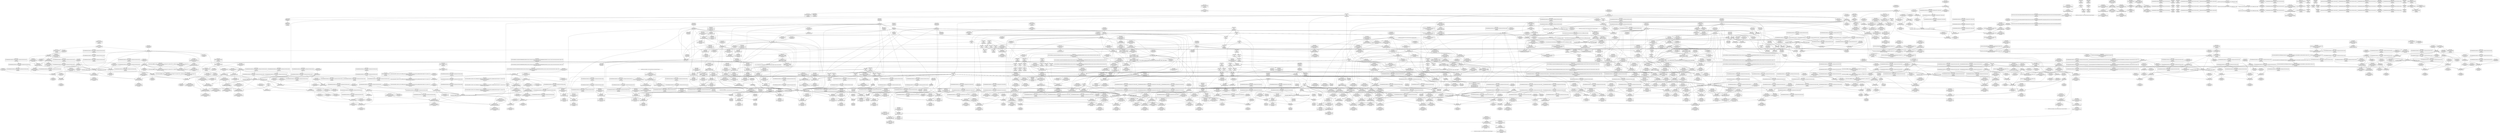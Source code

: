 digraph {
	CE0x4aeef20 [shape=record,shape=Mrecord,label="{CE0x4aeef20|__rcu_read_lock:tmp6|include/linux/rcupdate.h,240|*SummSource*}"]
	CE0x4a5e6d0 [shape=record,shape=Mrecord,label="{CE0x4a5e6d0|current_sid:tmp6|security/selinux/hooks.c,218|*SummSink*}"]
	CE0x4af5960 [shape=record,shape=Mrecord,label="{CE0x4af5960|rcu_read_unlock:tobool1|include/linux/rcupdate.h,933}"]
	CE0x4ab6350 [shape=record,shape=Mrecord,label="{CE0x4ab6350|task_sid:tmp14|security/selinux/hooks.c,208}"]
	CE0x4b09e90 [shape=record,shape=Mrecord,label="{CE0x4b09e90|rcu_read_unlock:tmp7|include/linux/rcupdate.h,933}"]
	CE0x4aa34f0 [shape=record,shape=Mrecord,label="{CE0x4aa34f0|i64*_getelementptr_inbounds_(_4_x_i64_,_4_x_i64_*___llvm_gcov_ctr135,_i64_0,_i64_2)|*Constant*|*SummSource*}"]
	CE0x4af0910 [shape=record,shape=Mrecord,label="{CE0x4af0910|rcu_read_unlock:tmp15|include/linux/rcupdate.h,933}"]
	CE0x4aa5a70 [shape=record,shape=Mrecord,label="{CE0x4aa5a70|cred_sid:security|security/selinux/hooks.c,196|*SummSink*}"]
	CE0x4ad4490 [shape=record,shape=Mrecord,label="{CE0x4ad4490|_call_void_rcu_lock_release(%struct.lockdep_map*_rcu_lock_map)_#10,_!dbg_!27733|include/linux/rcupdate.h,935}"]
	CE0x4b34f10 [shape=record,shape=Mrecord,label="{CE0x4b34f10|__rcu_read_unlock:tmp2|*SummSource*}"]
	CE0x4ac8670 [shape=record,shape=Mrecord,label="{CE0x4ac8670|task_sid:tmp}"]
	CE0x4ac1eb0 [shape=record,shape=Mrecord,label="{CE0x4ac1eb0|task_sid:tmp9|security/selinux/hooks.c,208}"]
	CE0x4aea1e0 [shape=record,shape=Mrecord,label="{CE0x4aea1e0|rcu_read_lock:tmp11|include/linux/rcupdate.h,882}"]
	CE0x4a6b860 [shape=record,shape=Mrecord,label="{CE0x4a6b860|current_has_perm:tmp1|*SummSource*}"]
	CE0x4ae9290 [shape=record,shape=Mrecord,label="{CE0x4ae9290|i64*_getelementptr_inbounds_(_11_x_i64_,_11_x_i64_*___llvm_gcov_ctr127,_i64_0,_i64_1)|*Constant*|*SummSource*}"]
	CE0x4aa1b30 [shape=record,shape=Mrecord,label="{CE0x4aa1b30|i64*_getelementptr_inbounds_(_13_x_i64_,_13_x_i64_*___llvm_gcov_ctr126,_i64_0,_i64_9)|*Constant*|*SummSource*}"]
	CE0x4a5fb60 [shape=record,shape=Mrecord,label="{CE0x4a5fb60|COLLAPSED:_GCMRE___llvm_gcov_ctr127_internal_global_11_x_i64_zeroinitializer:_elem_0:default:}"]
	CE0x4b05d50 [shape=record,shape=Mrecord,label="{CE0x4b05d50|i64*_getelementptr_inbounds_(_2_x_i64_,_2_x_i64_*___llvm_gcov_ctr131,_i64_0,_i64_0)|*Constant*}"]
	CE0x4b35010 [shape=record,shape=Mrecord,label="{CE0x4b35010|i64*_getelementptr_inbounds_(_4_x_i64_,_4_x_i64_*___llvm_gcov_ctr128,_i64_0,_i64_2)|*Constant*}"]
	CE0x4a5dc70 [shape=record,shape=Mrecord,label="{CE0x4a5dc70|task_sid:tobool1|security/selinux/hooks.c,208}"]
	CE0x4af8970 [shape=record,shape=Mrecord,label="{CE0x4af8970|rcu_read_unlock:if.then|*SummSource*}"]
	CE0x4addf00 [shape=record,shape=Mrecord,label="{CE0x4addf00|__rcu_read_unlock:tmp2|*SummSink*}"]
	CE0x5d76ff0 [shape=record,shape=Mrecord,label="{CE0x5d76ff0|selinux_task_create:tmp|*SummSink*}"]
	CE0x4a870b0 [shape=record,shape=Mrecord,label="{CE0x4a870b0|avc_has_perm:tsid|Function::avc_has_perm&Arg::tsid::|*SummSource*}"]
	CE0x4a51530 [shape=record,shape=Mrecord,label="{CE0x4a51530|current_sid:tmp16|security/selinux/hooks.c,218|*SummSource*}"]
	CE0x4ac11a0 [shape=record,shape=Mrecord,label="{CE0x4ac11a0|_call_void_mcount()_#3|*SummSink*}"]
	CE0x4ad7330 [shape=record,shape=Mrecord,label="{CE0x4ad7330|_call_void_mcount()_#3|*SummSource*}"]
	CE0x4adebd0 [shape=record,shape=Mrecord,label="{CE0x4adebd0|i64*_getelementptr_inbounds_(_4_x_i64_,_4_x_i64_*___llvm_gcov_ctr130,_i64_0,_i64_3)|*Constant*|*SummSource*}"]
	CE0x4ad7150 [shape=record,shape=Mrecord,label="{CE0x4ad7150|__rcu_read_lock:do.body}"]
	CE0x4a5cee0 [shape=record,shape=Mrecord,label="{CE0x4a5cee0|task_sid:tmp|*SummSink*}"]
	CE0x4a8a220 [shape=record,shape=Mrecord,label="{CE0x4a8a220|current_sid:land.lhs.true|*SummSink*}"]
	CE0x4a6bec0 [shape=record,shape=Mrecord,label="{CE0x4a6bec0|current_sid:tmp2|*SummSource*}"]
	CE0x4a735c0 [shape=record,shape=Mrecord,label="{CE0x4a735c0|i64*_getelementptr_inbounds_(_2_x_i64_,_2_x_i64_*___llvm_gcov_ctr271,_i64_0,_i64_1)|*Constant*|*SummSink*}"]
	CE0x4ac7590 [shape=record,shape=Mrecord,label="{CE0x4ac7590|i64_5|*Constant*}"]
	CE0x4abfe40 [shape=record,shape=Mrecord,label="{CE0x4abfe40|i64_2|*Constant*}"]
	CE0x4a51380 [shape=record,shape=Mrecord,label="{CE0x4a51380|GLOBAL:task_sid.__warned|Global_var:task_sid.__warned|*SummSink*}"]
	CE0x4a5ff50 [shape=record,shape=Mrecord,label="{CE0x4a5ff50|COLLAPSED:_CMRE:_elem_0::|security/selinux/hooks.c,218}"]
	CE0x4ab3b10 [shape=record,shape=Mrecord,label="{CE0x4ab3b10|GLOBAL:rcu_lock_acquire|*Constant*|*SummSource*}"]
	CE0x4aca4e0 [shape=record,shape=Mrecord,label="{CE0x4aca4e0|cred_sid:tmp1}"]
	CE0x4a5a370 [shape=record,shape=Mrecord,label="{CE0x4a5a370|avc_has_perm:tclass|Function::avc_has_perm&Arg::tclass::}"]
	CE0x4ae8eb0 [shape=record,shape=Mrecord,label="{CE0x4ae8eb0|_call_void_mcount()_#3}"]
	CE0x4b3ca90 [shape=record,shape=Mrecord,label="{CE0x4b3ca90|__rcu_read_unlock:tmp6|include/linux/rcupdate.h,245|*SummSink*}"]
	CE0x4a5de50 [shape=record,shape=Mrecord,label="{CE0x4a5de50|task_sid:tmp9|security/selinux/hooks.c,208|*SummSink*}"]
	CE0x4ac6740 [shape=record,shape=Mrecord,label="{CE0x4ac6740|rcu_read_lock:call|include/linux/rcupdate.h,882|*SummSink*}"]
	CE0x4a62e70 [shape=record,shape=Mrecord,label="{CE0x4a62e70|selinux_task_create:tmp1|*SummSource*}"]
	CE0x4a7a6f0 [shape=record,shape=Mrecord,label="{CE0x4a7a6f0|current_sid:tobool|security/selinux/hooks.c,218|*SummSource*}"]
	CE0x4af79a0 [shape=record,shape=Mrecord,label="{CE0x4af79a0|rcu_read_unlock:if.end|*SummSource*}"]
	CE0x4b05020 [shape=record,shape=Mrecord,label="{CE0x4b05020|rcu_read_lock:tmp22|include/linux/rcupdate.h,884}"]
	CE0x4ab7750 [shape=record,shape=Mrecord,label="{CE0x4ab7750|i64*_getelementptr_inbounds_(_13_x_i64_,_13_x_i64_*___llvm_gcov_ctr126,_i64_0,_i64_11)|*Constant*|*SummSource*}"]
	CE0x4ad0820 [shape=record,shape=Mrecord,label="{CE0x4ad0820|task_sid:tmp21|security/selinux/hooks.c,208|*SummSource*}"]
	CE0x4b10fd0 [shape=record,shape=Mrecord,label="{CE0x4b10fd0|i32_934|*Constant*|*SummSource*}"]
	CE0x4a9da20 [shape=record,shape=Mrecord,label="{CE0x4a9da20|get_current:tmp2|*SummSink*}"]
	CE0x4b38270 [shape=record,shape=Mrecord,label="{CE0x4b38270|rcu_lock_acquire:tmp6|*SummSource*}"]
	CE0x4af9280 [shape=record,shape=Mrecord,label="{CE0x4af9280|rcu_read_unlock:tmp9|include/linux/rcupdate.h,933}"]
	CE0x4a87c10 [shape=record,shape=Mrecord,label="{CE0x4a87c10|i64*_getelementptr_inbounds_(_2_x_i64_,_2_x_i64_*___llvm_gcov_ctr98,_i64_0,_i64_0)|*Constant*|*SummSource*}"]
	CE0x4b3e130 [shape=record,shape=Mrecord,label="{CE0x4b3e130|i64*_getelementptr_inbounds_(_4_x_i64_,_4_x_i64_*___llvm_gcov_ctr129,_i64_0,_i64_0)|*Constant*}"]
	CE0x4aa4ce0 [shape=record,shape=Mrecord,label="{CE0x4aa4ce0|current_sid:tmp13|security/selinux/hooks.c,218}"]
	CE0x4b533d0 [shape=record,shape=Mrecord,label="{CE0x4b533d0|__preempt_count_add:tmp5|./arch/x86/include/asm/preempt.h,72}"]
	CE0x4a85490 [shape=record,shape=Mrecord,label="{CE0x4a85490|task_sid:land.lhs.true|*SummSink*}"]
	CE0x4a8a6a0 [shape=record,shape=Mrecord,label="{CE0x4a8a6a0|current_sid:land.lhs.true|*SummSource*}"]
	CE0x4ad0890 [shape=record,shape=Mrecord,label="{CE0x4ad0890|task_sid:tmp21|security/selinux/hooks.c,208|*SummSink*}"]
	CE0x4ab1e60 [shape=record,shape=Mrecord,label="{CE0x4ab1e60|task_sid:do.body|*SummSink*}"]
	CE0x4b0d200 [shape=record,shape=Mrecord,label="{CE0x4b0d200|rcu_lock_acquire:map|Function::rcu_lock_acquire&Arg::map::}"]
	CE0x4a6ab80 [shape=record,shape=Mrecord,label="{CE0x4a6ab80|i32_(i32,_i32,_i16,_i32,_%struct.common_audit_data*)*_bitcast_(i32_(i32,_i32,_i16,_i32,_%struct.common_audit_data.495*)*_avc_has_perm_to_i32_(i32,_i32,_i16,_i32,_%struct.common_audit_data*)*)|*Constant*|*SummSink*}"]
	CE0x4ab6140 [shape=record,shape=Mrecord,label="{CE0x4ab6140|task_sid:tmp14|security/selinux/hooks.c,208|*SummSink*}"]
	CE0x4ac9690 [shape=record,shape=Mrecord,label="{CE0x4ac9690|GLOBAL:__llvm_gcov_ctr126|Global_var:__llvm_gcov_ctr126|*SummSink*}"]
	CE0x4adf6d0 [shape=record,shape=Mrecord,label="{CE0x4adf6d0|_call_void_mcount()_#3|*SummSink*}"]
	CE0x4af6690 [shape=record,shape=Mrecord,label="{CE0x4af6690|__preempt_count_add:val|Function::__preempt_count_add&Arg::val::|*SummSource*}"]
	CE0x4af8ed0 [shape=record,shape=Mrecord,label="{CE0x4af8ed0|0:_i8,_:_GCMR_rcu_read_unlock.__warned_internal_global_i8_0,_section_.data.unlikely_,_align_1:_elem_0:default:}"]
	CE0x4aa0480 [shape=record,shape=Mrecord,label="{CE0x4aa0480|current_sid:tmp9|security/selinux/hooks.c,218|*SummSource*}"]
	CE0x4b3df50 [shape=record,shape=Mrecord,label="{CE0x4b3df50|__preempt_count_sub:tmp3|*SummSource*}"]
	CE0x4aca980 [shape=record,shape=Mrecord,label="{CE0x4aca980|task_sid:tmp6|security/selinux/hooks.c,208|*SummSource*}"]
	CE0x4ae94b0 [shape=record,shape=Mrecord,label="{CE0x4ae94b0|rcu_read_unlock:tmp1|*SummSink*}"]
	CE0x4a7a170 [shape=record,shape=Mrecord,label="{CE0x4a7a170|current_sid:tmp19|security/selinux/hooks.c,218|*SummSink*}"]
	CE0x4ad68a0 [shape=record,shape=Mrecord,label="{CE0x4ad68a0|_ret_void,_!dbg_!27717|include/linux/rcupdate.h,245}"]
	CE0x4a8bf40 [shape=record,shape=Mrecord,label="{CE0x4a8bf40|current_has_perm:tmp2|*SummSink*}"]
	CE0x4ad1050 [shape=record,shape=Mrecord,label="{CE0x4ad1050|i64*_getelementptr_inbounds_(_13_x_i64_,_13_x_i64_*___llvm_gcov_ctr126,_i64_0,_i64_10)|*Constant*|*SummSource*}"]
	CE0x4a82c40 [shape=record,shape=Mrecord,label="{CE0x4a82c40|_call_void_lockdep_rcu_suspicious(i8*_getelementptr_inbounds_(_25_x_i8_,_25_x_i8_*_.str45,_i32_0,_i32_0),_i32_883,_i8*_getelementptr_inbounds_(_42_x_i8_,_42_x_i8_*_.str46,_i32_0,_i32_0))_#10,_!dbg_!27728|include/linux/rcupdate.h,882|*SummSink*}"]
	CE0x4a6aae0 [shape=record,shape=Mrecord,label="{CE0x4a6aae0|task_sid:task|Function::task_sid&Arg::task::|*SummSink*}"]
	CE0x4a75570 [shape=record,shape=Mrecord,label="{CE0x4a75570|GLOBAL:current_has_perm|*Constant*|*SummSource*}"]
	CE0x4abc580 [shape=record,shape=Mrecord,label="{CE0x4abc580|rcu_read_unlock:call3|include/linux/rcupdate.h,933}"]
	CE0x4a78a60 [shape=record,shape=Mrecord,label="{CE0x4a78a60|selinux_task_create:tmp2}"]
	CE0x4a5ec40 [shape=record,shape=Mrecord,label="{CE0x4a5ec40|i64*_getelementptr_inbounds_(_11_x_i64_,_11_x_i64_*___llvm_gcov_ctr127,_i64_0,_i64_0)|*Constant*}"]
	CE0x4ac9490 [shape=record,shape=Mrecord,label="{CE0x4ac9490|GLOBAL:__llvm_gcov_ctr126|Global_var:__llvm_gcov_ctr126}"]
	CE0x4b374f0 [shape=record,shape=Mrecord,label="{CE0x4b374f0|rcu_lock_release:tmp6|*SummSource*}"]
	CE0x4a66e70 [shape=record,shape=Mrecord,label="{CE0x4a66e70|current_sid:tmp5|security/selinux/hooks.c,218}"]
	CE0x4a676c0 [shape=record,shape=Mrecord,label="{CE0x4a676c0|i32_1|*Constant*|*SummSource*}"]
	CE0x4ade110 [shape=record,shape=Mrecord,label="{CE0x4ade110|%struct.lockdep_map*_null|*Constant*|*SummSink*}"]
	CE0x4ab3130 [shape=record,shape=Mrecord,label="{CE0x4ab3130|cred_sid:tmp3|*SummSink*}"]
	CE0x4af7870 [shape=record,shape=Mrecord,label="{CE0x4af7870|rcu_read_unlock:if.end}"]
	CE0x4ad1dc0 [shape=record,shape=Mrecord,label="{CE0x4ad1dc0|i64*_getelementptr_inbounds_(_13_x_i64_,_13_x_i64_*___llvm_gcov_ctr126,_i64_0,_i64_11)|*Constant*}"]
	CE0x4aa0ad0 [shape=record,shape=Mrecord,label="{CE0x4aa0ad0|current_sid:tmp11|security/selinux/hooks.c,218}"]
	CE0x4aa26c0 [shape=record,shape=Mrecord,label="{CE0x4aa26c0|_call_void_mcount()_#3|*SummSink*}"]
	CE0x4b49bc0 [shape=record,shape=Mrecord,label="{CE0x4b49bc0|GLOBAL:__preempt_count|Global_var:__preempt_count}"]
	CE0x4a65230 [shape=record,shape=Mrecord,label="{CE0x4a65230|selinux_task_create:tmp}"]
	CE0x4ad5ae0 [shape=record,shape=Mrecord,label="{CE0x4ad5ae0|_call_void___rcu_read_unlock()_#10,_!dbg_!27734|include/linux/rcupdate.h,937}"]
	CE0x4a70c20 [shape=record,shape=Mrecord,label="{CE0x4a70c20|_ret_i32_%retval.0,_!dbg_!27728|security/selinux/avc.c,775|*SummSource*}"]
	CE0x4a7a900 [shape=record,shape=Mrecord,label="{CE0x4a7a900|selinux_task_create:call1|security/selinux/hooks.c,3450|*SummSource*}"]
	CE0x4a9e000 [shape=record,shape=Mrecord,label="{CE0x4a9e000|GLOBAL:current_sid.__warned|Global_var:current_sid.__warned|*SummSource*}"]
	"CONST[source:0(mediator),value:0(static)][purpose:{operation}][SnkIdx:3]"
	CE0x4a89870 [shape=record,shape=Mrecord,label="{CE0x4a89870|i8*_getelementptr_inbounds_(_45_x_i8_,_45_x_i8_*_.str12,_i32_0,_i32_0)|*Constant*|*SummSource*}"]
	CE0x4a837e0 [shape=record,shape=Mrecord,label="{CE0x4a837e0|get_current:entry}"]
	CE0x4a8b480 [shape=record,shape=Mrecord,label="{CE0x4a8b480|task_sid:tmp18|security/selinux/hooks.c,208|*SummSink*}"]
	CE0x4a739d0 [shape=record,shape=Mrecord,label="{CE0x4a739d0|_call_void_mcount()_#3|*SummSink*}"]
	CE0x4a9c660 [shape=record,shape=Mrecord,label="{CE0x4a9c660|rcu_read_lock:if.end|*SummSink*}"]
	CE0x4b10250 [shape=record,shape=Mrecord,label="{CE0x4b10250|i64*_getelementptr_inbounds_(_11_x_i64_,_11_x_i64_*___llvm_gcov_ctr132,_i64_0,_i64_8)|*Constant*}"]
	CE0x4a64050 [shape=record,shape=Mrecord,label="{CE0x4a64050|selinux_task_create:entry|*SummSource*}"]
	CE0x4aa4270 [shape=record,shape=Mrecord,label="{CE0x4aa4270|i64*_getelementptr_inbounds_(_4_x_i64_,_4_x_i64_*___llvm_gcov_ctr129,_i64_0,_i64_2)|*Constant*}"]
	CE0x4a67880 [shape=record,shape=Mrecord,label="{CE0x4a67880|i32_1|*Constant*|*SummSink*}"]
	CE0x4a80570 [shape=record,shape=Mrecord,label="{CE0x4a80570|i32_883|*Constant*|*SummSource*}"]
	CE0x4ab55c0 [shape=record,shape=Mrecord,label="{CE0x4ab55c0|task_sid:land.lhs.true2|*SummSource*}"]
	CE0x4af8360 [shape=record,shape=Mrecord,label="{CE0x4af8360|__rcu_read_unlock:tmp5|include/linux/rcupdate.h,244|*SummSource*}"]
	CE0x4aca550 [shape=record,shape=Mrecord,label="{CE0x4aca550|cred_sid:tmp1|*SummSource*}"]
	CE0x4a6ca00 [shape=record,shape=Mrecord,label="{CE0x4a6ca00|cred_sid:tmp6|security/selinux/hooks.c,197|*SummSource*}"]
	CE0x4a7be70 [shape=record,shape=Mrecord,label="{CE0x4a7be70|current_has_perm:entry|*SummSource*}"]
	CE0x4ad8fe0 [shape=record,shape=Mrecord,label="{CE0x4ad8fe0|__rcu_read_lock:tmp|*SummSource*}"]
	CE0x4b3de60 [shape=record,shape=Mrecord,label="{CE0x4b3de60|__preempt_count_sub:tmp3}"]
	CE0x4a652a0 [shape=record,shape=Mrecord,label="{CE0x4a652a0|COLLAPSED:_GCMRE___llvm_gcov_ctr271_internal_global_2_x_i64_zeroinitializer:_elem_0:default:}"]
	CE0x4b0c610 [shape=record,shape=Mrecord,label="{CE0x4b0c610|rcu_read_lock:tmp16|include/linux/rcupdate.h,882|*SummSink*}"]
	CE0x4a9e260 [shape=record,shape=Mrecord,label="{CE0x4a9e260|current_sid:tmp8|security/selinux/hooks.c,218}"]
	CE0x4a83ed0 [shape=record,shape=Mrecord,label="{CE0x4a83ed0|current_sid:cred|security/selinux/hooks.c,218}"]
	CE0x4ae24f0 [shape=record,shape=Mrecord,label="{CE0x4ae24f0|__rcu_read_unlock:tmp1}"]
	CE0x4ab70c0 [shape=record,shape=Mrecord,label="{CE0x4ab70c0|cred_sid:tmp2|*SummSource*}"]
	CE0x4b51c10 [shape=record,shape=Mrecord,label="{CE0x4b51c10|__rcu_read_unlock:tmp3|*SummSink*}"]
	CE0x4ac7b90 [shape=record,shape=Mrecord,label="{CE0x4ac7b90|task_sid:tmp5|security/selinux/hooks.c,208|*SummSource*}"]
	CE0x4a9c290 [shape=record,shape=Mrecord,label="{CE0x4a9c290|current_sid:tmp18|security/selinux/hooks.c,218|*SummSource*}"]
	CE0x4b4c790 [shape=record,shape=Mrecord,label="{CE0x4b4c790|rcu_lock_acquire:__here|*SummSink*}"]
	CE0x4a54c20 [shape=record,shape=Mrecord,label="{CE0x4a54c20|selinux_task_create:tmp3}"]
	CE0x4ab08b0 [shape=record,shape=Mrecord,label="{CE0x4ab08b0|task_sid:call|security/selinux/hooks.c,208|*SummSink*}"]
	CE0x4a626c0 [shape=record,shape=Mrecord,label="{CE0x4a626c0|i64_4|*Constant*|*SummSink*}"]
	CE0x4b48ea0 [shape=record,shape=Mrecord,label="{CE0x4b48ea0|i64*_getelementptr_inbounds_(_4_x_i64_,_4_x_i64_*___llvm_gcov_ctr135,_i64_0,_i64_3)|*Constant*|*SummSink*}"]
	CE0x4aa3c10 [shape=record,shape=Mrecord,label="{CE0x4aa3c10|__preempt_count_sub:do.body}"]
	CE0x4af54a0 [shape=record,shape=Mrecord,label="{CE0x4af54a0|rcu_lock_release:tmp1|*SummSink*}"]
	CE0x4ab9de0 [shape=record,shape=Mrecord,label="{CE0x4ab9de0|cred_sid:entry|*SummSink*}"]
	CE0x4b0d0f0 [shape=record,shape=Mrecord,label="{CE0x4b0d0f0|GLOBAL:rcu_lock_map|Global_var:rcu_lock_map|*SummSink*}"]
	CE0x4aeda70 [shape=record,shape=Mrecord,label="{CE0x4aeda70|__preempt_count_sub:val|Function::__preempt_count_sub&Arg::val::}"]
	CE0x4a85420 [shape=record,shape=Mrecord,label="{CE0x4a85420|task_sid:land.lhs.true|*SummSource*}"]
	CE0x4ac0930 [shape=record,shape=Mrecord,label="{CE0x4ac0930|cred_sid:tmp|*SummSink*}"]
	CE0x4adde20 [shape=record,shape=Mrecord,label="{CE0x4adde20|%struct.lockdep_map*_null|*Constant*}"]
	CE0x4aa5e40 [shape=record,shape=Mrecord,label="{CE0x4aa5e40|current_sid:tmp5|security/selinux/hooks.c,218|*SummSource*}"]
	CE0x4abb720 [shape=record,shape=Mrecord,label="{CE0x4abb720|GLOBAL:__llvm_gcov_ctr132|Global_var:__llvm_gcov_ctr132}"]
	CE0x4b398f0 [shape=record,shape=Mrecord,label="{CE0x4b398f0|rcu_lock_release:__here|*SummSource*}"]
	CE0x4b4e7a0 [shape=record,shape=Mrecord,label="{CE0x4b4e7a0|i64*_getelementptr_inbounds_(_4_x_i64_,_4_x_i64_*___llvm_gcov_ctr134,_i64_0,_i64_2)|*Constant*}"]
	CE0x4a9cbf0 [shape=record,shape=Mrecord,label="{CE0x4a9cbf0|get_current:tmp|*SummSink*}"]
	CE0x4a885d0 [shape=record,shape=Mrecord,label="{CE0x4a885d0|rcu_read_lock:call|include/linux/rcupdate.h,882}"]
	CE0x4a516b0 [shape=record,shape=Mrecord,label="{CE0x4a516b0|current_sid:tmp16|security/selinux/hooks.c,218|*SummSink*}"]
	CE0x4aed0a0 [shape=record,shape=Mrecord,label="{CE0x4aed0a0|rcu_read_lock:call3|include/linux/rcupdate.h,882|*SummSource*}"]
	CE0x4a887e0 [shape=record,shape=Mrecord,label="{CE0x4a887e0|rcu_read_unlock:land.lhs.true|*SummSource*}"]
	CE0x4a9d610 [shape=record,shape=Mrecord,label="{CE0x4a9d610|task_sid:entry|*SummSource*}"]
	CE0x4a5c9b0 [shape=record,shape=Mrecord,label="{CE0x4a5c9b0|i32_218|*Constant*}"]
	CE0x4a71750 [shape=record,shape=Mrecord,label="{CE0x4a71750|current_sid:bb|*SummSink*}"]
	CE0x4abf0f0 [shape=record,shape=Mrecord,label="{CE0x4abf0f0|_ret_void,_!dbg_!27735|include/linux/rcupdate.h,938}"]
	CE0x4af0080 [shape=record,shape=Mrecord,label="{CE0x4af0080|rcu_read_unlock:tmp2|*SummSource*}"]
	CE0x4a864f0 [shape=record,shape=Mrecord,label="{CE0x4a864f0|current_sid:tmp4|security/selinux/hooks.c,218|*SummSink*}"]
	CE0x4b03290 [shape=record,shape=Mrecord,label="{CE0x4b03290|_call_void_rcu_lock_acquire(%struct.lockdep_map*_rcu_lock_map)_#10,_!dbg_!27711|include/linux/rcupdate.h,881}"]
	CE0x4b48e30 [shape=record,shape=Mrecord,label="{CE0x4b48e30|__preempt_count_sub:tmp6|./arch/x86/include/asm/preempt.h,78}"]
	CE0x4ab7850 [shape=record,shape=Mrecord,label="{CE0x4ab7850|i64*_getelementptr_inbounds_(_13_x_i64_,_13_x_i64_*___llvm_gcov_ctr126,_i64_0,_i64_11)|*Constant*|*SummSink*}"]
	CE0x4ac1260 [shape=record,shape=Mrecord,label="{CE0x4ac1260|i32_22|*Constant*}"]
	CE0x4a512f0 [shape=record,shape=Mrecord,label="{CE0x4a512f0|GLOBAL:task_sid.__warned|Global_var:task_sid.__warned|*SummSource*}"]
	CE0x4a52040 [shape=record,shape=Mrecord,label="{CE0x4a52040|task_sid:tmp16|security/selinux/hooks.c,208}"]
	CE0x4b092a0 [shape=record,shape=Mrecord,label="{CE0x4b092a0|GLOBAL:__llvm_gcov_ctr132|Global_var:__llvm_gcov_ctr132|*SummSource*}"]
	CE0x4b0bc00 [shape=record,shape=Mrecord,label="{CE0x4b0bc00|rcu_read_lock:tmp14|include/linux/rcupdate.h,882|*SummSink*}"]
	CE0x4acab00 [shape=record,shape=Mrecord,label="{CE0x4acab00|task_sid:tmp7|security/selinux/hooks.c,208}"]
	CE0x4af7ff0 [shape=record,shape=Mrecord,label="{CE0x4af7ff0|rcu_read_unlock:tobool|include/linux/rcupdate.h,933|*SummSink*}"]
	CE0x4abc0a0 [shape=record,shape=Mrecord,label="{CE0x4abc0a0|rcu_read_unlock:tmp12|include/linux/rcupdate.h,933}"]
	CE0x4a57fb0 [shape=record,shape=Mrecord,label="{CE0x4a57fb0|current_sid:land.lhs.true2|*SummSource*}"]
	CE0x4a6b8d0 [shape=record,shape=Mrecord,label="{CE0x4a6b8d0|current_has_perm:tmp1|*SummSink*}"]
	CE0x4a6be50 [shape=record,shape=Mrecord,label="{CE0x4a6be50|current_sid:tmp2}"]
	CE0x4b4f410 [shape=record,shape=Mrecord,label="{CE0x4b4f410|__rcu_read_unlock:tmp4|include/linux/rcupdate.h,244}"]
	CE0x4b12d20 [shape=record,shape=Mrecord,label="{CE0x4b12d20|rcu_read_unlock:tmp17|include/linux/rcupdate.h,933|*SummSource*}"]
	CE0x4a58f00 [shape=record,shape=Mrecord,label="{CE0x4a58f00|i8*_getelementptr_inbounds_(_25_x_i8_,_25_x_i8_*_.str3,_i32_0,_i32_0)|*Constant*|*SummSource*}"]
	CE0x4a9e430 [shape=record,shape=Mrecord,label="{CE0x4a9e430|get_current:tmp3|*SummSink*}"]
	CE0x4ab3dd0 [shape=record,shape=Mrecord,label="{CE0x4ab3dd0|task_sid:call3|security/selinux/hooks.c,208|*SummSink*}"]
	CE0x4b49130 [shape=record,shape=Mrecord,label="{CE0x4b49130|i64*_getelementptr_inbounds_(_4_x_i64_,_4_x_i64_*___llvm_gcov_ctr134,_i64_0,_i64_0)|*Constant*|*SummSink*}"]
	CE0x4a70c90 [shape=record,shape=Mrecord,label="{CE0x4a70c90|_ret_i32_%retval.0,_!dbg_!27728|security/selinux/avc.c,775|*SummSink*}"]
	CE0x4a889f0 [shape=record,shape=Mrecord,label="{CE0x4a889f0|rcu_read_unlock:bb}"]
	CE0x4af5180 [shape=record,shape=Mrecord,label="{CE0x4af5180|rcu_read_unlock:land.lhs.true2|*SummSink*}"]
	CE0x4b0e7d0 [shape=record,shape=Mrecord,label="{CE0x4b0e7d0|__rcu_read_lock:tmp7|include/linux/rcupdate.h,240}"]
	CE0x4b04230 [shape=record,shape=Mrecord,label="{CE0x4b04230|rcu_read_lock:tmp20|include/linux/rcupdate.h,882|*SummSource*}"]
	CE0x4a84bd0 [shape=record,shape=Mrecord,label="{CE0x4a84bd0|task_sid:if.end|*SummSource*}"]
	CE0x41d7110 [shape=record,shape=Mrecord,label="{CE0x41d7110|_call_void_mcount()_#3|*SummSink*}"]
	CE0x4b3c370 [shape=record,shape=Mrecord,label="{CE0x4b3c370|COLLAPSED:_GCMRE___llvm_gcov_ctr133_internal_global_4_x_i64_zeroinitializer:_elem_0:default:}"]
	CE0x4ab1a30 [shape=record,shape=Mrecord,label="{CE0x4ab1a30|i64*_getelementptr_inbounds_(_4_x_i64_,_4_x_i64_*___llvm_gcov_ctr128,_i64_0,_i64_1)|*Constant*|*SummSink*}"]
	CE0x4a5ba20 [shape=record,shape=Mrecord,label="{CE0x4a5ba20|current_has_perm:tmp3|*SummSink*}"]
	CE0x4ac6820 [shape=record,shape=Mrecord,label="{CE0x4ac6820|i32_0|*Constant*}"]
	CE0x4a9cc60 [shape=record,shape=Mrecord,label="{CE0x4a9cc60|i64_1|*Constant*}"]
	CE0x4aee1c0 [shape=record,shape=Mrecord,label="{CE0x4aee1c0|rcu_lock_acquire:tmp4|include/linux/rcupdate.h,418|*SummSink*}"]
	CE0x4a71d00 [shape=record,shape=Mrecord,label="{CE0x4a71d00|current_has_perm:bb}"]
	CE0x4ac3da0 [shape=record,shape=Mrecord,label="{CE0x4ac3da0|task_sid:tmp12|security/selinux/hooks.c,208}"]
	CE0x4b12fa0 [shape=record,shape=Mrecord,label="{CE0x4b12fa0|rcu_read_unlock:tmp18|include/linux/rcupdate.h,933}"]
	CE0x4b4d710 [shape=record,shape=Mrecord,label="{CE0x4b4d710|i64*_getelementptr_inbounds_(_4_x_i64_,_4_x_i64_*___llvm_gcov_ctr133,_i64_0,_i64_2)|*Constant*|*SummSink*}"]
	CE0x4b03710 [shape=record,shape=Mrecord,label="{CE0x4b03710|cred_sid:tmp4|*LoadInst*|security/selinux/hooks.c,196|*SummSource*}"]
	CE0x4ade320 [shape=record,shape=Mrecord,label="{CE0x4ade320|i64_ptrtoint_(i8*_blockaddress(_rcu_lock_acquire,_%__here)_to_i64)|*Constant*}"]
	CE0x4ac1130 [shape=record,shape=Mrecord,label="{CE0x4ac1130|_call_void_mcount()_#3|*SummSource*}"]
	CE0x4af33a0 [shape=record,shape=Mrecord,label="{CE0x4af33a0|__rcu_read_lock:tmp1|*SummSource*}"]
	CE0x4a6f880 [shape=record,shape=Mrecord,label="{CE0x4a6f880|rcu_read_lock:entry|*SummSink*}"]
	CE0x4ab7930 [shape=record,shape=Mrecord,label="{CE0x4ab7930|task_sid:tmp24|security/selinux/hooks.c,208|*SummSink*}"]
	CE0x4a57340 [shape=record,shape=Mrecord,label="{CE0x4a57340|task_sid:tobool1|security/selinux/hooks.c,208|*SummSource*}"]
	CE0x4acb0a0 [shape=record,shape=Mrecord,label="{CE0x4acb0a0|cred_sid:tmp}"]
	CE0x4b36ff0 [shape=record,shape=Mrecord,label="{CE0x4b36ff0|i64*_getelementptr_inbounds_(_4_x_i64_,_4_x_i64_*___llvm_gcov_ctr134,_i64_0,_i64_2)|*Constant*|*SummSource*}"]
	CE0x4abf6c0 [shape=record,shape=Mrecord,label="{CE0x4abf6c0|rcu_read_lock:land.lhs.true2|*SummSource*}"]
	CE0x4a88380 [shape=record,shape=Mrecord,label="{CE0x4a88380|rcu_lock_acquire:map|Function::rcu_lock_acquire&Arg::map::|*SummSource*}"]
	"CONST[source:2(external),value:2(dynamic)][purpose:{subject}][SrcIdx:3]"
	CE0x4ab7ab0 [shape=record,shape=Mrecord,label="{CE0x4ab7ab0|task_sid:tmp26|security/selinux/hooks.c,208}"]
	CE0x4a898e0 [shape=record,shape=Mrecord,label="{CE0x4a898e0|i8*_getelementptr_inbounds_(_45_x_i8_,_45_x_i8_*_.str12,_i32_0,_i32_0)|*Constant*|*SummSink*}"]
	CE0x4ac0430 [shape=record,shape=Mrecord,label="{CE0x4ac0430|task_sid:tmp17|security/selinux/hooks.c,208|*SummSink*}"]
	CE0x4b689f0 [shape=record,shape=Mrecord,label="{CE0x4b689f0|i64_1|*Constant*}"]
	CE0x4b40fc0 [shape=record,shape=Mrecord,label="{CE0x4b40fc0|i64*_getelementptr_inbounds_(_4_x_i64_,_4_x_i64_*___llvm_gcov_ctr129,_i64_0,_i64_2)|*Constant*|*SummSink*}"]
	CE0x4af6180 [shape=record,shape=Mrecord,label="{CE0x4af6180|void_(i32*,_i32,_i32*)*_asm_addl_$1,_%gs:$0_,_*m,ri,*m,_dirflag_,_fpsr_,_flags_}"]
	CE0x4aeaa60 [shape=record,shape=Mrecord,label="{CE0x4aeaa60|i64*_getelementptr_inbounds_(_2_x_i64_,_2_x_i64_*___llvm_gcov_ctr98,_i64_0,_i64_1)|*Constant*}"]
	CE0x4b13900 [shape=record,shape=Mrecord,label="{CE0x4b13900|_call_void_lockdep_rcu_suspicious(i8*_getelementptr_inbounds_(_25_x_i8_,_25_x_i8_*_.str45,_i32_0,_i32_0),_i32_934,_i8*_getelementptr_inbounds_(_44_x_i8_,_44_x_i8_*_.str47,_i32_0,_i32_0))_#10,_!dbg_!27726|include/linux/rcupdate.h,933|*SummSink*}"]
	CE0x4a705e0 [shape=record,shape=Mrecord,label="{CE0x4a705e0|task_sid:do.end|*SummSource*}"]
	CE0x4ad8e30 [shape=record,shape=Mrecord,label="{CE0x4ad8e30|i64*_getelementptr_inbounds_(_4_x_i64_,_4_x_i64_*___llvm_gcov_ctr128,_i64_0,_i64_0)|*Constant*|*SummSource*}"]
	CE0x4a83910 [shape=record,shape=Mrecord,label="{CE0x4a83910|i32_78|*Constant*}"]
	CE0x4a8af30 [shape=record,shape=Mrecord,label="{CE0x4a8af30|task_sid:tmp18|security/selinux/hooks.c,208}"]
	CE0x4b3c3e0 [shape=record,shape=Mrecord,label="{CE0x4b3c3e0|rcu_lock_release:tmp|*SummSource*}"]
	CE0x4ad4df0 [shape=record,shape=Mrecord,label="{CE0x4ad4df0|GLOBAL:rcu_lock_release|*Constant*|*SummSource*}"]
	CE0x4ad0540 [shape=record,shape=Mrecord,label="{CE0x4ad0540|task_sid:tmp20|security/selinux/hooks.c,208|*SummSink*}"]
	CE0x4a5d8a0 [shape=record,shape=Mrecord,label="{CE0x4a5d8a0|COLLAPSED:_GCMRE___llvm_gcov_ctr125_internal_global_11_x_i64_zeroinitializer:_elem_0:default:}"]
	CE0x4b3c240 [shape=record,shape=Mrecord,label="{CE0x4b3c240|rcu_lock_acquire:tmp5|include/linux/rcupdate.h,418}"]
	CE0x4ab5ca0 [shape=record,shape=Mrecord,label="{CE0x4ab5ca0|i64_6|*Constant*|*SummSource*}"]
	CE0x4a56890 [shape=record,shape=Mrecord,label="{CE0x4a56890|current_sid:tmp6|security/selinux/hooks.c,218}"]
	CE0x4ae9c90 [shape=record,shape=Mrecord,label="{CE0x4ae9c90|_call_void_mcount()_#3}"]
	CE0x4ad5ff0 [shape=record,shape=Mrecord,label="{CE0x4ad5ff0|GLOBAL:__rcu_read_unlock|*Constant*|*SummSink*}"]
	CE0x4b4dd60 [shape=record,shape=Mrecord,label="{CE0x4b4dd60|rcu_lock_release:tmp6}"]
	CE0x4a66f90 [shape=record,shape=Mrecord,label="{CE0x4a66f90|i64_1|*Constant*}"]
	CE0x4b47780 [shape=record,shape=Mrecord,label="{CE0x4b47780|__preempt_count_sub:tmp4|./arch/x86/include/asm/preempt.h,77|*SummSink*}"]
	CE0x4b0a070 [shape=record,shape=Mrecord,label="{CE0x4b0a070|rcu_read_unlock:tmp7|include/linux/rcupdate.h,933|*SummSource*}"]
	CE0x4a87d80 [shape=record,shape=Mrecord,label="{CE0x4a87d80|i64*_getelementptr_inbounds_(_2_x_i64_,_2_x_i64_*___llvm_gcov_ctr98,_i64_0,_i64_0)|*Constant*}"]
	CE0x4af9730 [shape=record,shape=Mrecord,label="{CE0x4af9730|__preempt_count_add:tmp6|./arch/x86/include/asm/preempt.h,73|*SummSource*}"]
	CE0x4a87350 [shape=record,shape=Mrecord,label="{CE0x4a87350|i16_2|*Constant*}"]
	CE0x4ac5bc0 [shape=record,shape=Mrecord,label="{CE0x4ac5bc0|_call_void___rcu_read_lock()_#10,_!dbg_!27710|include/linux/rcupdate.h,879}"]
	CE0x4ac88e0 [shape=record,shape=Mrecord,label="{CE0x4ac88e0|cred_sid:sid|security/selinux/hooks.c,197}"]
	CE0x4a88a60 [shape=record,shape=Mrecord,label="{CE0x4a88a60|rcu_read_unlock:bb|*SummSource*}"]
	CE0x4ac4d40 [shape=record,shape=Mrecord,label="{CE0x4ac4d40|GLOBAL:rcu_lock_map|Global_var:rcu_lock_map}"]
	CE0x4add970 [shape=record,shape=Mrecord,label="{CE0x4add970|__rcu_read_lock:tmp3|*SummSource*}"]
	CE0x4a890f0 [shape=record,shape=Mrecord,label="{CE0x4a890f0|task_sid:entry|*SummSink*}"]
	CE0x4b880f0 [shape=record,shape=Mrecord,label="{CE0x4b880f0|i64*_getelementptr_inbounds_(_4_x_i64_,_4_x_i64_*___llvm_gcov_ctr135,_i64_0,_i64_0)|*Constant*}"]
	CE0x4a6e220 [shape=record,shape=Mrecord,label="{CE0x4a6e220|rcu_read_lock:tmp13|include/linux/rcupdate.h,882}"]
	CE0x4b37a60 [shape=record,shape=Mrecord,label="{CE0x4b37a60|rcu_lock_release:tmp7|*SummSink*}"]
	CE0x4aa3d80 [shape=record,shape=Mrecord,label="{CE0x4aa3d80|__preempt_count_add:tmp3|*SummSink*}"]
	CE0x4b4b270 [shape=record,shape=Mrecord,label="{CE0x4b4b270|void_(i32*,_i32,_i32*)*_asm_addl_$1,_%gs:$0_,_*m,ri,*m,_dirflag_,_fpsr_,_flags_|*SummSink*}"]
	CE0x4af7760 [shape=record,shape=Mrecord,label="{CE0x4af7760|rcu_read_unlock:if.then|*SummSink*}"]
	CE0x4ab53e0 [shape=record,shape=Mrecord,label="{CE0x4ab53e0|task_sid:do.end6|*SummSink*}"]
	CE0x4add430 [shape=record,shape=Mrecord,label="{CE0x4add430|i64*_getelementptr_inbounds_(_4_x_i64_,_4_x_i64_*___llvm_gcov_ctr130,_i64_0,_i64_1)|*Constant*|*SummSink*}"]
	CE0x4ad7d40 [shape=record,shape=Mrecord,label="{CE0x4ad7d40|GLOBAL:lock_acquire|*Constant*}"]
	CE0x4aa0550 [shape=record,shape=Mrecord,label="{CE0x4aa0550|current_sid:tmp9|security/selinux/hooks.c,218|*SummSink*}"]
	CE0x4a6f420 [shape=record,shape=Mrecord,label="{CE0x4a6f420|%struct.task_struct*_(%struct.task_struct**)*_asm_movq_%gs:$_1:P_,$0_,_r,im,_dirflag_,_fpsr_,_flags_}"]
	CE0x4aee7b0 [shape=record,shape=Mrecord,label="{CE0x4aee7b0|rcu_lock_acquire:tmp2}"]
	CE0x4afde70 [shape=record,shape=Mrecord,label="{CE0x4afde70|i64*_getelementptr_inbounds_(_4_x_i64_,_4_x_i64_*___llvm_gcov_ctr134,_i64_0,_i64_1)|*Constant*|*SummSource*}"]
	CE0x4b4ded0 [shape=record,shape=Mrecord,label="{CE0x4b4ded0|__rcu_read_unlock:do.body}"]
	CE0x4af5b60 [shape=record,shape=Mrecord,label="{CE0x4af5b60|rcu_read_unlock:tobool1|include/linux/rcupdate.h,933|*SummSink*}"]
	CE0x4b105f0 [shape=record,shape=Mrecord,label="{CE0x4b105f0|i64*_getelementptr_inbounds_(_11_x_i64_,_11_x_i64_*___llvm_gcov_ctr132,_i64_0,_i64_8)|*Constant*|*SummSource*}"]
	CE0x4af8bc0 [shape=record,shape=Mrecord,label="{CE0x4af8bc0|_ret_void,_!dbg_!27719|./arch/x86/include/asm/preempt.h,73}"]
	CE0x4b80490 [shape=record,shape=Mrecord,label="{CE0x4b80490|i64*_getelementptr_inbounds_(_4_x_i64_,_4_x_i64_*___llvm_gcov_ctr129,_i64_0,_i64_1)|*Constant*|*SummSink*}"]
	CE0x4a57460 [shape=record,shape=Mrecord,label="{CE0x4a57460|task_sid:tobool1|security/selinux/hooks.c,208|*SummSink*}"]
	CE0x4acb300 [shape=record,shape=Mrecord,label="{CE0x4acb300|0:_i8,_:_GCMR_task_sid.__warned_internal_global_i8_0,_section_.data.unlikely_,_align_1:_elem_0:default:}"]
	CE0x4aa12f0 [shape=record,shape=Mrecord,label="{CE0x4aa12f0|current_sid:tmp4|security/selinux/hooks.c,218}"]
	CE0x4a5b7f0 [shape=record,shape=Mrecord,label="{CE0x4a5b7f0|current_has_perm:tmp3}"]
	CE0x4a54810 [shape=record,shape=Mrecord,label="{CE0x4a54810|selinux_task_create:tmp3|*SummSink*}"]
	CE0x4acce80 [shape=record,shape=Mrecord,label="{CE0x4acce80|COLLAPSED:_GCMRE___llvm_gcov_ctr131_internal_global_2_x_i64_zeroinitializer:_elem_0:default:}"]
	CE0x4b01500 [shape=record,shape=Mrecord,label="{CE0x4b01500|rcu_read_lock:tmp10|include/linux/rcupdate.h,882}"]
	CE0x4a6c6a0 [shape=record,shape=Mrecord,label="{CE0x4a6c6a0|0:_i8,_:_GCMR_current_sid.__warned_internal_global_i8_0,_section_.data.unlikely_,_align_1:_elem_0:default:}"]
	CE0x4a9d300 [shape=record,shape=Mrecord,label="{CE0x4a9d300|GLOBAL:task_sid|*Constant*|*SummSource*}"]
	CE0x4b0b430 [shape=record,shape=Mrecord,label="{CE0x4b0b430|__preempt_count_sub:entry|*SummSource*}"]
	CE0x4a9b970 [shape=record,shape=Mrecord,label="{CE0x4a9b970|i64*_getelementptr_inbounds_(_11_x_i64_,_11_x_i64_*___llvm_gcov_ctr125,_i64_0,_i64_9)|*Constant*|*SummSink*}"]
	CE0x4b8e2a0 [shape=record,shape=Mrecord,label="{CE0x4b8e2a0|i64*_getelementptr_inbounds_(_4_x_i64_,_4_x_i64_*___llvm_gcov_ctr129,_i64_0,_i64_0)|*Constant*|*SummSink*}"]
	CE0x4ab9b10 [shape=record,shape=Mrecord,label="{CE0x4ab9b10|GLOBAL:cred_sid|*Constant*|*SummSink*}"]
	CE0x4abed70 [shape=record,shape=Mrecord,label="{CE0x4abed70|rcu_read_unlock:entry|*SummSource*}"]
	CE0x4a8cb00 [shape=record,shape=Mrecord,label="{CE0x4a8cb00|GLOBAL:current_sid|*Constant*|*SummSink*}"]
	CE0x4ab9570 [shape=record,shape=Mrecord,label="{CE0x4ab9570|task_sid:call7|security/selinux/hooks.c,208|*SummSource*}"]
	CE0x4a657e0 [shape=record,shape=Mrecord,label="{CE0x4a657e0|current_sid:tmp1}"]
	CE0x4a70300 [shape=record,shape=Mrecord,label="{CE0x4a70300|rcu_read_lock:if.then}"]
	CE0x4a8cfe0 [shape=record,shape=Mrecord,label="{CE0x4a8cfe0|i64_0|*Constant*}"]
	CE0x4ab2200 [shape=record,shape=Mrecord,label="{CE0x4ab2200|rcu_read_lock:tmp2|*SummSink*}"]
	CE0x4aea070 [shape=record,shape=Mrecord,label="{CE0x4aea070|rcu_read_lock:tmp10|include/linux/rcupdate.h,882|*SummSink*}"]
	CE0x4add840 [shape=record,shape=Mrecord,label="{CE0x4add840|__rcu_read_lock:tmp3}"]
	CE0x4af1ee0 [shape=record,shape=Mrecord,label="{CE0x4af1ee0|rcu_lock_acquire:tmp}"]
	CE0x4a8d4d0 [shape=record,shape=Mrecord,label="{CE0x4a8d4d0|i64*_getelementptr_inbounds_(_11_x_i64_,_11_x_i64_*___llvm_gcov_ctr125,_i64_0,_i64_8)|*Constant*|*SummSink*}"]
	CE0x4af84d0 [shape=record,shape=Mrecord,label="{CE0x4af84d0|__rcu_read_unlock:tmp5|include/linux/rcupdate.h,244|*SummSink*}"]
	CE0x4a76fe0 [shape=record,shape=Mrecord,label="{CE0x4a76fe0|get_current:tmp1}"]
	CE0x4a6eb80 [shape=record,shape=Mrecord,label="{CE0x4a6eb80|current_sid:tmp24|security/selinux/hooks.c,220|*SummSink*}"]
	CE0x4aa5b90 [shape=record,shape=Mrecord,label="{CE0x4aa5b90|cred_sid:security|security/selinux/hooks.c,196|*SummSource*}"]
	CE0x4a62590 [shape=record,shape=Mrecord,label="{CE0x4a62590|i64_4|*Constant*|*SummSource*}"]
	CE0x4a622c0 [shape=record,shape=Mrecord,label="{CE0x4a622c0|i64_3|*Constant*}"]
	CE0x4a50870 [shape=record,shape=Mrecord,label="{CE0x4a50870|current_sid:tmp11|security/selinux/hooks.c,218|*SummSource*}"]
	CE0x4ab7c50 [shape=record,shape=Mrecord,label="{CE0x4ab7c50|task_sid:tmp25|security/selinux/hooks.c,208|*SummSource*}"]
	CE0x4a65770 [shape=record,shape=Mrecord,label="{CE0x4a65770|i64_1|*Constant*}"]
	CE0x4b8e600 [shape=record,shape=Mrecord,label="{CE0x4b8e600|i64*_getelementptr_inbounds_(_4_x_i64_,_4_x_i64_*___llvm_gcov_ctr135,_i64_0,_i64_0)|*Constant*|*SummSink*}"]
	CE0x4a9f140 [shape=record,shape=Mrecord,label="{CE0x4a9f140|i64*_getelementptr_inbounds_(_11_x_i64_,_11_x_i64_*___llvm_gcov_ctr125,_i64_0,_i64_6)|*Constant*|*SummSource*}"]
	CE0x4b55b20 [shape=record,shape=Mrecord,label="{CE0x4b55b20|__rcu_read_unlock:tmp5|include/linux/rcupdate.h,244}"]
	CE0x4a88df0 [shape=record,shape=Mrecord,label="{CE0x4a88df0|current_sid:tmp14|security/selinux/hooks.c,218|*SummSource*}"]
	CE0x4ab4ad0 [shape=record,shape=Mrecord,label="{CE0x4ab4ad0|get_current:tmp2}"]
	CE0x4aa38d0 [shape=record,shape=Mrecord,label="{CE0x4aa38d0|__preempt_count_sub:do.end|*SummSource*}"]
	CE0x4b34620 [shape=record,shape=Mrecord,label="{CE0x4b34620|i64*_getelementptr_inbounds_(_4_x_i64_,_4_x_i64_*___llvm_gcov_ctr128,_i64_0,_i64_1)|*Constant*|*SummSource*}"]
	CE0x4a695e0 [shape=record,shape=Mrecord,label="{CE0x4a695e0|get_current:tmp|*SummSource*}"]
	CE0x4a64ec0 [shape=record,shape=Mrecord,label="{CE0x4a64ec0|i64*_getelementptr_inbounds_(_2_x_i64_,_2_x_i64_*___llvm_gcov_ctr98,_i64_0,_i64_1)|*Constant*|*SummSink*}"]
	CE0x4ac8fe0 [shape=record,shape=Mrecord,label="{CE0x4ac8fe0|rcu_read_lock:tmp|*SummSink*}"]
	CE0x4ac19c0 [shape=record,shape=Mrecord,label="{CE0x4ac19c0|GLOBAL:__llvm_gcov_ctr127|Global_var:__llvm_gcov_ctr127|*SummSink*}"]
	CE0x4aea8c0 [shape=record,shape=Mrecord,label="{CE0x4aea8c0|rcu_read_lock:tmp12|include/linux/rcupdate.h,882|*SummSource*}"]
	CE0x4b0f000 [shape=record,shape=Mrecord,label="{CE0x4b0f000|_call_void_asm_addl_$1,_%gs:$0_,_*m,ri,*m,_dirflag_,_fpsr_,_flags_(i32*___preempt_count,_i32_%val,_i32*___preempt_count)_#3,_!dbg_!27714,_!srcloc_!27717|./arch/x86/include/asm/preempt.h,72}"]
	CE0x4af12d0 [shape=record,shape=Mrecord,label="{CE0x4af12d0|i64*_getelementptr_inbounds_(_4_x_i64_,_4_x_i64_*___llvm_gcov_ctr133,_i64_0,_i64_1)|*Constant*|*SummSink*}"]
	CE0x4a787a0 [shape=record,shape=Mrecord,label="{CE0x4a787a0|COLLAPSED:_GCMRE___llvm_gcov_ctr136_internal_global_2_x_i64_zeroinitializer:_elem_0:default:}"]
	CE0x4b382e0 [shape=record,shape=Mrecord,label="{CE0x4b382e0|rcu_lock_acquire:tmp6|*SummSink*}"]
	CE0x4a548b0 [shape=record,shape=Mrecord,label="{CE0x4a548b0|_call_void_mcount()_#3}"]
	CE0x4ac3550 [shape=record,shape=Mrecord,label="{CE0x4ac3550|task_sid:tobool|security/selinux/hooks.c,208}"]
	CE0x4a58430 [shape=record,shape=Mrecord,label="{CE0x4a58430|rcu_read_lock:tmp4|include/linux/rcupdate.h,882}"]
	CE0x4aba0e0 [shape=record,shape=Mrecord,label="{CE0x4aba0e0|cred_sid:cred|Function::cred_sid&Arg::cred::|*SummSource*}"]
	CE0x4a82200 [shape=record,shape=Mrecord,label="{CE0x4a82200|rcu_read_lock:tmp18|include/linux/rcupdate.h,882|*SummSink*}"]
	CE0x4ae17b0 [shape=record,shape=Mrecord,label="{CE0x4ae17b0|__preempt_count_add:tmp1|*SummSource*}"]
	CE0x4a5b6b0 [shape=record,shape=Mrecord,label="{CE0x4a5b6b0|current_sid:tmp3|*SummSink*}"]
	CE0x4b38780 [shape=record,shape=Mrecord,label="{CE0x4b38780|rcu_lock_acquire:tmp7|*SummSink*}"]
	CE0x4a61370 [shape=record,shape=Mrecord,label="{CE0x4a61370|current_sid:sid|security/selinux/hooks.c,220|*SummSink*}"]
	CE0x4b02660 [shape=record,shape=Mrecord,label="{CE0x4b02660|i64*_getelementptr_inbounds_(_4_x_i64_,_4_x_i64_*___llvm_gcov_ctr130,_i64_0,_i64_1)|*Constant*|*SummSource*}"]
	CE0x4a5edb0 [shape=record,shape=Mrecord,label="{CE0x4a5edb0|i64*_getelementptr_inbounds_(_11_x_i64_,_11_x_i64_*___llvm_gcov_ctr127,_i64_0,_i64_0)|*Constant*|*SummSource*}"]
	CE0x4ae8b40 [shape=record,shape=Mrecord,label="{CE0x4ae8b40|rcu_read_lock:do.body|*SummSink*}"]
	CE0x4ad4500 [shape=record,shape=Mrecord,label="{CE0x4ad4500|_call_void_rcu_lock_release(%struct.lockdep_map*_rcu_lock_map)_#10,_!dbg_!27733|include/linux/rcupdate.h,935|*SummSource*}"]
	CE0x4a72fd0 [shape=record,shape=Mrecord,label="{CE0x4a72fd0|current_has_perm:perms|Function::current_has_perm&Arg::perms::}"]
	CE0x4ad2b30 [shape=record,shape=Mrecord,label="{CE0x4ad2b30|i8*_getelementptr_inbounds_(_41_x_i8_,_41_x_i8_*_.str44,_i32_0,_i32_0)|*Constant*}"]
	CE0x4af6030 [shape=record,shape=Mrecord,label="{CE0x4af6030|_call_void_asm_addl_$1,_%gs:$0_,_*m,ri,*m,_dirflag_,_fpsr_,_flags_(i32*___preempt_count,_i32_%sub,_i32*___preempt_count)_#3,_!dbg_!27717,_!srcloc_!27718|./arch/x86/include/asm/preempt.h,77|*SummSink*}"]
	CE0x4a7c1e0 [shape=record,shape=Mrecord,label="{CE0x4a7c1e0|current_has_perm:tsk|Function::current_has_perm&Arg::tsk::|*SummSource*}"]
	CE0x4ab5690 [shape=record,shape=Mrecord,label="{CE0x4ab5690|task_sid:land.lhs.true2|*SummSink*}"]
	CE0x4a79c70 [shape=record,shape=Mrecord,label="{CE0x4a79c70|i64*_getelementptr_inbounds_(_11_x_i64_,_11_x_i64_*___llvm_gcov_ctr125,_i64_0,_i64_10)|*Constant*}"]
	CE0x4ade420 [shape=record,shape=Mrecord,label="{CE0x4ade420|i64_ptrtoint_(i8*_blockaddress(_rcu_lock_acquire,_%__here)_to_i64)|*Constant*|*SummSource*}"]
	CE0x4b0c170 [shape=record,shape=Mrecord,label="{CE0x4b0c170|rcu_read_lock:tmp15|include/linux/rcupdate.h,882|*SummSink*}"]
	CE0x4a9bda0 [shape=record,shape=Mrecord,label="{CE0x4a9bda0|current_sid:tmp17|security/selinux/hooks.c,218|*SummSource*}"]
	CE0x4a72f30 [shape=record,shape=Mrecord,label="{CE0x4a72f30|_ret_i32_%call2,_!dbg_!27718|security/selinux/hooks.c,1544}"]
	CE0x4a89d80 [shape=record,shape=Mrecord,label="{CE0x4a89d80|i64*_getelementptr_inbounds_(_11_x_i64_,_11_x_i64_*___llvm_gcov_ctr125,_i64_0,_i64_9)|*Constant*|*SummSource*}"]
	CE0x4a895c0 [shape=record,shape=Mrecord,label="{CE0x4a895c0|i32_218|*Constant*|*SummSink*}"]
	CE0x4a6df40 [shape=record,shape=Mrecord,label="{CE0x4a6df40|rcu_read_unlock:tmp11|include/linux/rcupdate.h,933|*SummSource*}"]
	CE0x4acbc10 [shape=record,shape=Mrecord,label="{CE0x4acbc10|task_sid:tmp7|security/selinux/hooks.c,208|*SummSink*}"]
	CE0x4aee820 [shape=record,shape=Mrecord,label="{CE0x4aee820|rcu_lock_acquire:tmp2|*SummSource*}"]
	CE0x4aedb80 [shape=record,shape=Mrecord,label="{CE0x4aedb80|rcu_read_unlock:call|include/linux/rcupdate.h,933|*SummSink*}"]
	CE0x4b55880 [shape=record,shape=Mrecord,label="{CE0x4b55880|__rcu_read_unlock:tmp4|include/linux/rcupdate.h,244|*SummSink*}"]
	CE0x4a70a50 [shape=record,shape=Mrecord,label="{CE0x4a70a50|avc_has_perm:auditdata|Function::avc_has_perm&Arg::auditdata::|*SummSource*}"]
	CE0x4add9e0 [shape=record,shape=Mrecord,label="{CE0x4add9e0|__rcu_read_lock:tmp3|*SummSink*}"]
	CE0x4a6a190 [shape=record,shape=Mrecord,label="{CE0x4a6a190|_ret_i32_%call7,_!dbg_!27749|security/selinux/hooks.c,210|*SummSink*}"]
	CE0x4a7af90 [shape=record,shape=Mrecord,label="{CE0x4a7af90|_ret_i32_%call1,_!dbg_!27714|security/selinux/hooks.c,3450|*SummSource*}"]
	CE0x4acef10 [shape=record,shape=Mrecord,label="{CE0x4acef10|_call_void_lock_release(%struct.lockdep_map*_%map,_i32_1,_i64_ptrtoint_(i8*_blockaddress(_rcu_lock_release,_%__here)_to_i64))_#10,_!dbg_!27716|include/linux/rcupdate.h,423|*SummSource*}"]
	CE0x4a50e10 [shape=record,shape=Mrecord,label="{CE0x4a50e10|current_sid:tmp12|security/selinux/hooks.c,218|*SummSink*}"]
	CE0x4a69a00 [shape=record,shape=Mrecord,label="{CE0x4a69a00|current_sid:tmp15|security/selinux/hooks.c,218|*SummSink*}"]
	CE0x4af9090 [shape=record,shape=Mrecord,label="{CE0x4af9090|rcu_read_unlock:tmp8|include/linux/rcupdate.h,933|*SummSource*}"]
	CE0x4a75ab0 [shape=record,shape=Mrecord,label="{CE0x4a75ab0|current_sid:tmp1|*SummSink*}"]
	CE0x4aa1ac0 [shape=record,shape=Mrecord,label="{CE0x4aa1ac0|i64*_getelementptr_inbounds_(_13_x_i64_,_13_x_i64_*___llvm_gcov_ctr126,_i64_0,_i64_9)|*Constant*}"]
	CE0x4ae2620 [shape=record,shape=Mrecord,label="{CE0x4ae2620|__preempt_count_add:tmp6|./arch/x86/include/asm/preempt.h,73}"]
	CE0x4aa09a0 [shape=record,shape=Mrecord,label="{CE0x4aa09a0|current_sid:tmp10|security/selinux/hooks.c,218|*SummSink*}"]
	CE0x4abede0 [shape=record,shape=Mrecord,label="{CE0x4abede0|rcu_read_unlock:entry|*SummSink*}"]
	CE0x4ac0020 [shape=record,shape=Mrecord,label="{CE0x4ac0020|task_sid:tmp16|security/selinux/hooks.c,208|*SummSource*}"]
	CE0x4ab57d0 [shape=record,shape=Mrecord,label="{CE0x4ab57d0|i64*_getelementptr_inbounds_(_2_x_i64_,_2_x_i64_*___llvm_gcov_ctr131,_i64_0,_i64_1)|*Constant*|*SummSink*}"]
	CE0x4a51d60 [shape=record,shape=Mrecord,label="{CE0x4a51d60|task_sid:tmp14|security/selinux/hooks.c,208|*SummSource*}"]
	CE0x4aea420 [shape=record,shape=Mrecord,label="{CE0x4aea420|rcu_read_lock:tmp11|include/linux/rcupdate.h,882|*SummSource*}"]
	CE0x4b34be0 [shape=record,shape=Mrecord,label="{CE0x4b34be0|rcu_lock_acquire:indirectgoto|*SummSource*}"]
	CE0x4ab3230 [shape=record,shape=Mrecord,label="{CE0x4ab3230|_call_void_mcount()_#3}"]
	CE0x4a5a100 [shape=record,shape=Mrecord,label="{CE0x4a5a100|i16_2|*Constant*|*SummSink*}"]
	CE0x4b40700 [shape=record,shape=Mrecord,label="{CE0x4b40700|__preempt_count_add:tmp7|./arch/x86/include/asm/preempt.h,73|*SummSource*}"]
	CE0x4b4a4f0 [shape=record,shape=Mrecord,label="{CE0x4b4a4f0|__preempt_count_add:do.end|*SummSource*}"]
	CE0x4b34c70 [shape=record,shape=Mrecord,label="{CE0x4b34c70|rcu_lock_acquire:indirectgoto|*SummSink*}"]
	CE0x4afe9d0 [shape=record,shape=Mrecord,label="{CE0x4afe9d0|i64*_getelementptr_inbounds_(_4_x_i64_,_4_x_i64_*___llvm_gcov_ctr134,_i64_0,_i64_3)|*Constant*|*SummSink*}"]
	CE0x4a694f0 [shape=record,shape=Mrecord,label="{CE0x4a694f0|current_has_perm:tmp1}"]
	CE0x4b3d740 [shape=record,shape=Mrecord,label="{CE0x4b3d740|__preempt_count_add:tmp|*SummSource*}"]
	CE0x4b0a210 [shape=record,shape=Mrecord,label="{CE0x4b0a210|rcu_read_lock:tmp7|include/linux/rcupdate.h,882}"]
	CE0x4ac5760 [shape=record,shape=Mrecord,label="{CE0x4ac5760|task_sid:tmp10|security/selinux/hooks.c,208|*SummSink*}"]
	CE0x4ac0c90 [shape=record,shape=Mrecord,label="{CE0x4ac0c90|task_sid:tmp1|*SummSink*}"]
	CE0x4ad3a80 [shape=record,shape=Mrecord,label="{CE0x4ad3a80|rcu_read_unlock:tmp22|include/linux/rcupdate.h,935}"]
	CE0x4b8e500 [shape=record,shape=Mrecord,label="{CE0x4b8e500|COLLAPSED:_GCMRE___llvm_gcov_ctr129_internal_global_4_x_i64_zeroinitializer:_elem_0:default:}"]
	CE0x4a579c0 [shape=record,shape=Mrecord,label="{CE0x4a579c0|i32_0|*Constant*|*SummSink*}"]
	CE0x4a5b460 [shape=record,shape=Mrecord,label="{CE0x4a5b460|current_sid:tmp3}"]
	CE0x4b11c10 [shape=record,shape=Mrecord,label="{CE0x4b11c10|i64*_getelementptr_inbounds_(_11_x_i64_,_11_x_i64_*___llvm_gcov_ctr132,_i64_0,_i64_9)|*Constant*|*SummSink*}"]
	CE0x4abc7f0 [shape=record,shape=Mrecord,label="{CE0x4abc7f0|rcu_read_lock:land.lhs.true2|*SummSink*}"]
	CE0x4ad2ea0 [shape=record,shape=Mrecord,label="{CE0x4ad2ea0|_call_void___preempt_count_add(i32_1)_#10,_!dbg_!27711|include/linux/rcupdate.h,239|*SummSource*}"]
	CE0x4b399b0 [shape=record,shape=Mrecord,label="{CE0x4b399b0|rcu_lock_release:__here|*SummSink*}"]
	CE0x4ad1150 [shape=record,shape=Mrecord,label="{CE0x4ad1150|i64*_getelementptr_inbounds_(_13_x_i64_,_13_x_i64_*___llvm_gcov_ctr126,_i64_0,_i64_10)|*Constant*|*SummSink*}"]
	CE0x4addc30 [shape=record,shape=Mrecord,label="{CE0x4addc30|i32_2|*Constant*|*SummSink*}"]
	CE0x4b52be0 [shape=record,shape=Mrecord,label="{CE0x4b52be0|i64*_getelementptr_inbounds_(_4_x_i64_,_4_x_i64_*___llvm_gcov_ctr135,_i64_0,_i64_2)|*Constant*}"]
	CE0x4ac9070 [shape=record,shape=Mrecord,label="{CE0x4ac9070|i64_1|*Constant*}"]
	CE0x4ac8970 [shape=record,shape=Mrecord,label="{CE0x4ac8970|cred_sid:sid|security/selinux/hooks.c,197|*SummSink*}"]
	CE0x4a7c900 [shape=record,shape=Mrecord,label="{CE0x4a7c900|avc_has_perm:auditdata|Function::avc_has_perm&Arg::auditdata::|*SummSink*}"]
	CE0x4b02b80 [shape=record,shape=Mrecord,label="{CE0x4b02b80|rcu_read_lock:tobool1|include/linux/rcupdate.h,882}"]
	CE0x4ad0350 [shape=record,shape=Mrecord,label="{CE0x4ad0350|task_sid:tmp20|security/selinux/hooks.c,208|*SummSource*}"]
	CE0x4a9cd80 [shape=record,shape=Mrecord,label="{CE0x4a9cd80|current_has_perm:call1|security/selinux/hooks.c,1543|*SummSink*}"]
	CE0x4aba840 [shape=record,shape=Mrecord,label="{CE0x4aba840|GLOBAL:rcu_read_unlock|*Constant*}"]
	CE0x4ac61e0 [shape=record,shape=Mrecord,label="{CE0x4ac61e0|task_sid:tmp12|security/selinux/hooks.c,208|*SummSink*}"]
	CE0x4b09650 [shape=record,shape=Mrecord,label="{CE0x4b09650|rcu_read_lock:tmp3}"]
	CE0x4a8ce40 [shape=record,shape=Mrecord,label="{CE0x4a8ce40|i64_3|*Constant*|*SummSource*}"]
	CE0x4b03e70 [shape=record,shape=Mrecord,label="{CE0x4b03e70|rcu_read_lock:tmp19|include/linux/rcupdate.h,882|*SummSource*}"]
	CE0x4ac1af0 [shape=record,shape=Mrecord,label="{CE0x4ac1af0|GLOBAL:__llvm_gcov_ctr127|Global_var:__llvm_gcov_ctr127|*SummSource*}"]
	CE0x4a65620 [shape=record,shape=Mrecord,label="{CE0x4a65620|i64*_getelementptr_inbounds_(_2_x_i64_,_2_x_i64_*___llvm_gcov_ctr271,_i64_0,_i64_0)|*Constant*|*SummSink*}"]
	CE0x4a897b0 [shape=record,shape=Mrecord,label="{CE0x4a897b0|i8*_getelementptr_inbounds_(_45_x_i8_,_45_x_i8_*_.str12,_i32_0,_i32_0)|*Constant*}"]
	CE0x4ad82c0 [shape=record,shape=Mrecord,label="{CE0x4ad82c0|__rcu_read_lock:tmp5|include/linux/rcupdate.h,239|*SummSink*}"]
	CE0x4ae16d0 [shape=record,shape=Mrecord,label="{CE0x4ae16d0|__rcu_read_unlock:bb|*SummSource*}"]
	CE0x4b6e8f0 [shape=record,shape=Mrecord,label="{CE0x4b6e8f0|__preempt_count_add:tmp3|*SummSource*}"]
	CE0x4a803f0 [shape=record,shape=Mrecord,label="{CE0x4a803f0|i32_883|*Constant*}"]
	CE0x4af8da0 [shape=record,shape=Mrecord,label="{CE0x4af8da0|__preempt_count_add:val|Function::__preempt_count_add&Arg::val::|*SummSink*}"]
	CE0x4a780f0 [shape=record,shape=Mrecord,label="{CE0x4a780f0|current_sid:entry|*SummSink*}"]
	CE0x4acb000 [shape=record,shape=Mrecord,label="{CE0x4acb000|i64*_getelementptr_inbounds_(_2_x_i64_,_2_x_i64_*___llvm_gcov_ctr131,_i64_0,_i64_0)|*Constant*|*SummSink*}"]
	CE0x4a67480 [shape=record,shape=Mrecord,label="{CE0x4a67480|i32_1|*Constant*}"]
	CE0x4a8a580 [shape=record,shape=Mrecord,label="{CE0x4a8a580|current_sid:land.lhs.true}"]
	CE0x4b556c0 [shape=record,shape=Mrecord,label="{CE0x4b556c0|i64*_getelementptr_inbounds_(_4_x_i64_,_4_x_i64_*___llvm_gcov_ctr129,_i64_0,_i64_3)|*Constant*|*SummSource*}"]
	CE0x4a56750 [shape=record,shape=Mrecord,label="{CE0x4a56750|current_sid:tmp5|security/selinux/hooks.c,218|*SummSink*}"]
	CE0x4a5f310 [shape=record,shape=Mrecord,label="{CE0x4a5f310|_ret_void,_!dbg_!27735|include/linux/rcupdate.h,884}"]
	CE0x4b69170 [shape=record,shape=Mrecord,label="{CE0x4b69170|__preempt_count_sub:tmp2|*SummSink*}"]
	CE0x4ab3e60 [shape=record,shape=Mrecord,label="{CE0x4ab3e60|task_sid:tobool4|security/selinux/hooks.c,208|*SummSource*}"]
	CE0x4b070b0 [shape=record,shape=Mrecord,label="{CE0x4b070b0|rcu_read_unlock:call3|include/linux/rcupdate.h,933|*SummSource*}"]
	CE0x4b48050 [shape=record,shape=Mrecord,label="{CE0x4b48050|__preempt_count_sub:do.end}"]
	CE0x4acac70 [shape=record,shape=Mrecord,label="{CE0x4acac70|task_sid:tmp7|security/selinux/hooks.c,208|*SummSource*}"]
	CE0x4ab15d0 [shape=record,shape=Mrecord,label="{CE0x4ab15d0|task_sid:tmp3|*SummSource*}"]
	CE0x4ae9720 [shape=record,shape=Mrecord,label="{CE0x4ae9720|i64*_getelementptr_inbounds_(_11_x_i64_,_11_x_i64_*___llvm_gcov_ctr132,_i64_0,_i64_1)|*Constant*}"]
	CE0x4b8c170 [shape=record,shape=Mrecord,label="{CE0x4b8c170|i64*_getelementptr_inbounds_(_4_x_i64_,_4_x_i64_*___llvm_gcov_ctr135,_i64_0,_i64_2)|*Constant*|*SummSink*}"]
	CE0x4ab8d00 [shape=record,shape=Mrecord,label="{CE0x4ab8d00|task_sid:tmp27|security/selinux/hooks.c,208|*SummSource*}"]
	CE0x4ac2f00 [shape=record,shape=Mrecord,label="{CE0x4ac2f00|i64*_getelementptr_inbounds_(_13_x_i64_,_13_x_i64_*___llvm_gcov_ctr126,_i64_0,_i64_1)|*Constant*|*SummSink*}"]
	CE0x4ac0170 [shape=record,shape=Mrecord,label="{CE0x4ac0170|i64*_getelementptr_inbounds_(_13_x_i64_,_13_x_i64_*___llvm_gcov_ctr126,_i64_0,_i64_8)|*Constant*}"]
	CE0x4b0d030 [shape=record,shape=Mrecord,label="{CE0x4b0d030|GLOBAL:rcu_lock_map|Global_var:rcu_lock_map|*SummSource*}"]
	CE0x4ac4850 [shape=record,shape=Mrecord,label="{CE0x4ac4850|rcu_lock_acquire:bb|*SummSource*}"]
	CE0x4b3c780 [shape=record,shape=Mrecord,label="{CE0x4b3c780|rcu_lock_acquire:indirectgoto}"]
	CE0x4af05e0 [shape=record,shape=Mrecord,label="{CE0x4af05e0|__rcu_read_lock:tmp7|include/linux/rcupdate.h,240|*SummSink*}"]
	CE0x4b37b60 [shape=record,shape=Mrecord,label="{CE0x4b37b60|i8*_undef|*Constant*}"]
	CE0x4b37560 [shape=record,shape=Mrecord,label="{CE0x4b37560|rcu_lock_release:tmp6|*SummSink*}"]
	CE0x4a8cf70 [shape=record,shape=Mrecord,label="{CE0x4a8cf70|i64_3|*Constant*|*SummSink*}"]
	CE0x4ab3d60 [shape=record,shape=Mrecord,label="{CE0x4ab3d60|task_sid:call3|security/selinux/hooks.c,208|*SummSource*}"]
	CE0x4af6240 [shape=record,shape=Mrecord,label="{CE0x4af6240|rcu_read_unlock:if.end|*SummSink*}"]
	CE0x4a5eb50 [shape=record,shape=Mrecord,label="{CE0x4a5eb50|rcu_read_lock:do.end|*SummSink*}"]
	CE0x4a75ca0 [shape=record,shape=Mrecord,label="{CE0x4a75ca0|selinux_task_create:entry}"]
	CE0x4acb6d0 [shape=record,shape=Mrecord,label="{CE0x4acb6d0|i64*_getelementptr_inbounds_(_4_x_i64_,_4_x_i64_*___llvm_gcov_ctr133,_i64_0,_i64_0)|*Constant*|*SummSink*}"]
	CE0x4acaea0 [shape=record,shape=Mrecord,label="{CE0x4acaea0|i64*_getelementptr_inbounds_(_2_x_i64_,_2_x_i64_*___llvm_gcov_ctr131,_i64_0,_i64_0)|*Constant*|*SummSource*}"]
	CE0x4a8a160 [shape=record,shape=Mrecord,label="{CE0x4a8a160|task_sid:do.body5|*SummSource*}"]
	CE0x4ab2bd0 [shape=record,shape=Mrecord,label="{CE0x4ab2bd0|_call_void_rcu_read_lock()_#10,_!dbg_!27712|security/selinux/hooks.c,207}"]
	CE0x4acbca0 [shape=record,shape=Mrecord,label="{CE0x4acbca0|task_sid:tmp8|security/selinux/hooks.c,208}"]
	CE0x4b3be20 [shape=record,shape=Mrecord,label="{CE0x4b3be20|_call_void_mcount()_#3|*SummSink*}"]
	CE0x4b55ab0 [shape=record,shape=Mrecord,label="{CE0x4b55ab0|_call_void_asm_sideeffect_,_memory_,_dirflag_,_fpsr_,_flags_()_#3,_!dbg_!27711,_!srcloc_!27714|include/linux/rcupdate.h,244}"]
	CE0x4ab6240 [shape=record,shape=Mrecord,label="{CE0x4ab6240|i64_7|*Constant*|*SummSource*}"]
	CE0x4a85fa0 [shape=record,shape=Mrecord,label="{CE0x4a85fa0|i64_4|*Constant*}"]
	CE0x4ad77c0 [shape=record,shape=Mrecord,label="{CE0x4ad77c0|GLOBAL:__preempt_count|Global_var:__preempt_count|*SummSource*}"]
	"CONST[source:2(external),value:2(dynamic)][purpose:{object}][SrcIdx:1]"
	CE0x4ad1e30 [shape=record,shape=Mrecord,label="{CE0x4ad1e30|task_sid:tmp25|security/selinux/hooks.c,208}"]
	CE0x4a82620 [shape=record,shape=Mrecord,label="{CE0x4a82620|_call_void_lockdep_rcu_suspicious(i8*_getelementptr_inbounds_(_25_x_i8_,_25_x_i8_*_.str45,_i32_0,_i32_0),_i32_883,_i8*_getelementptr_inbounds_(_42_x_i8_,_42_x_i8_*_.str46,_i32_0,_i32_0))_#10,_!dbg_!27728|include/linux/rcupdate.h,882}"]
	CE0x4a85cf0 [shape=record,shape=Mrecord,label="{CE0x4a85cf0|current_sid:tobool1|security/selinux/hooks.c,218|*SummSource*}"]
	CE0x4ad8a30 [shape=record,shape=Mrecord,label="{CE0x4ad8a30|__rcu_read_lock:tmp1|*SummSink*}"]
	CE0x4b08620 [shape=record,shape=Mrecord,label="{CE0x4b08620|_call_void_asm_sideeffect_,_memory_,_dirflag_,_fpsr_,_flags_()_#3,_!dbg_!27714,_!srcloc_!27715|include/linux/rcupdate.h,239|*SummSource*}"]
	CE0x4b41550 [shape=record,shape=Mrecord,label="{CE0x4b41550|__preempt_count_add:tmp6|./arch/x86/include/asm/preempt.h,73|*SummSink*}"]
	CE0x4a5ae50 [shape=record,shape=Mrecord,label="{CE0x4a5ae50|current_sid:call4|security/selinux/hooks.c,218|*SummSink*}"]
	CE0x4ab6c20 [shape=record,shape=Mrecord,label="{CE0x4ab6c20|task_sid:tmp19|security/selinux/hooks.c,208|*SummSource*}"]
	CE0x4a8d9f0 [shape=record,shape=Mrecord,label="{CE0x4a8d9f0|current_has_perm:call2|security/selinux/hooks.c,1544}"]
	CE0x4a9dc50 [shape=record,shape=Mrecord,label="{CE0x4a9dc50|%struct.task_struct*_(%struct.task_struct**)*_asm_movq_%gs:$_1:P_,$0_,_r,im,_dirflag_,_fpsr_,_flags_|*SummSink*}"]
	CE0x4a856b0 [shape=record,shape=Mrecord,label="{CE0x4a856b0|i64*_getelementptr_inbounds_(_13_x_i64_,_13_x_i64_*___llvm_gcov_ctr126,_i64_0,_i64_0)|*Constant*|*SummSource*}"]
	CE0x4b4c4a0 [shape=record,shape=Mrecord,label="{CE0x4b4c4a0|GLOBAL:__preempt_count_sub|*Constant*}"]
	CE0x4a5c310 [shape=record,shape=Mrecord,label="{CE0x4a5c310|i8*_getelementptr_inbounds_(_25_x_i8_,_25_x_i8_*_.str3,_i32_0,_i32_0)|*Constant*}"]
	CE0x4ab7510 [shape=record,shape=Mrecord,label="{CE0x4ab7510|task_sid:do.end6}"]
	CE0x4aba220 [shape=record,shape=Mrecord,label="{CE0x4aba220|_ret_i32_%tmp6,_!dbg_!27716|security/selinux/hooks.c,197}"]
	CE0x4ad3770 [shape=record,shape=Mrecord,label="{CE0x4ad3770|i64*_getelementptr_inbounds_(_11_x_i64_,_11_x_i64_*___llvm_gcov_ctr132,_i64_0,_i64_10)|*Constant*|*SummSource*}"]
	CE0x4aa54f0 [shape=record,shape=Mrecord,label="{CE0x4aa54f0|GLOBAL:__rcu_read_lock|*Constant*}"]
	CE0x4a83f40 [shape=record,shape=Mrecord,label="{CE0x4a83f40|current_sid:tmp21|security/selinux/hooks.c,218}"]
	CE0x4a5a700 [shape=record,shape=Mrecord,label="{CE0x4a5a700|avc_has_perm:requested|Function::avc_has_perm&Arg::requested::}"]
	CE0x4b518b0 [shape=record,shape=Mrecord,label="{CE0x4b518b0|_ret_void,_!dbg_!27720|./arch/x86/include/asm/preempt.h,78|*SummSource*}"]
	CE0x4a8a3a0 [shape=record,shape=Mrecord,label="{CE0x4a8a3a0|current_sid:bb|*SummSource*}"]
	CE0x4ab6010 [shape=record,shape=Mrecord,label="{CE0x4ab6010|i64_6|*Constant*|*SummSink*}"]
	CE0x4b04d10 [shape=record,shape=Mrecord,label="{CE0x4b04d10|i64*_getelementptr_inbounds_(_11_x_i64_,_11_x_i64_*___llvm_gcov_ctr127,_i64_0,_i64_10)|*Constant*|*SummSource*}"]
	CE0x4aa48d0 [shape=record,shape=Mrecord,label="{CE0x4aa48d0|rcu_read_unlock:entry}"]
	CE0x4b379f0 [shape=record,shape=Mrecord,label="{CE0x4b379f0|rcu_lock_release:tmp7|*SummSource*}"]
	CE0x4ac7930 [shape=record,shape=Mrecord,label="{CE0x4ac7930|rcu_read_lock:do.end}"]
	CE0x4acfd30 [shape=record,shape=Mrecord,label="{CE0x4acfd30|i64*_getelementptr_inbounds_(_4_x_i64_,_4_x_i64_*___llvm_gcov_ctr133,_i64_0,_i64_3)|*Constant*}"]
	CE0x4b8e490 [shape=record,shape=Mrecord,label="{CE0x4b8e490|__preempt_count_add:tmp}"]
	CE0x4aef060 [shape=record,shape=Mrecord,label="{CE0x4aef060|rcu_lock_release:tmp|*SummSink*}"]
	CE0x4ab64e0 [shape=record,shape=Mrecord,label="{CE0x4ab64e0|__rcu_read_lock:tmp2|*SummSink*}"]
	CE0x4a83590 [shape=record,shape=Mrecord,label="{CE0x4a83590|cred_sid:tmp5|security/selinux/hooks.c,196|*SummSource*}"]
	CE0x4b01e10 [shape=record,shape=Mrecord,label="{CE0x4b01e10|__rcu_read_lock:tmp4|include/linux/rcupdate.h,239|*SummSource*}"]
	CE0x4ac6170 [shape=record,shape=Mrecord,label="{CE0x4ac6170|task_sid:tmp12|security/selinux/hooks.c,208|*SummSource*}"]
	CE0x4b07b00 [shape=record,shape=Mrecord,label="{CE0x4b07b00|i64*_getelementptr_inbounds_(_4_x_i64_,_4_x_i64_*___llvm_gcov_ctr133,_i64_0,_i64_0)|*Constant*|*SummSource*}"]
	CE0x4a6cb20 [shape=record,shape=Mrecord,label="{CE0x4a6cb20|cred_sid:tmp6|security/selinux/hooks.c,197|*SummSink*}"]
	CE0x4a783c0 [shape=record,shape=Mrecord,label="{CE0x4a783c0|_ret_i32_%tmp24,_!dbg_!27742|security/selinux/hooks.c,220|*SummSink*}"]
	CE0x4a8b830 [shape=record,shape=Mrecord,label="{CE0x4a8b830|COLLAPSED:_GCMRE___llvm_gcov_ctr98_internal_global_2_x_i64_zeroinitializer:_elem_0:default:}"]
	"CONST[source:0(mediator),value:2(dynamic)][purpose:{subject}][SnkIdx:0]"
	CE0x4a6a030 [shape=record,shape=Mrecord,label="{CE0x4a6a030|_ret_i32_%call7,_!dbg_!27749|security/selinux/hooks.c,210|*SummSource*}"]
	CE0x4ac1e20 [shape=record,shape=Mrecord,label="{CE0x4ac1e20|task_sid:tmp8|security/selinux/hooks.c,208|*SummSink*}"]
	CE0x4acfbd0 [shape=record,shape=Mrecord,label="{CE0x4acfbd0|i64_ptrtoint_(i8*_blockaddress(_rcu_lock_release,_%__here)_to_i64)|*Constant*|*SummSource*}"]
	CE0x4a8ba10 [shape=record,shape=Mrecord,label="{CE0x4a8ba10|i64*_getelementptr_inbounds_(_2_x_i64_,_2_x_i64_*___llvm_gcov_ctr136,_i64_0,_i64_1)|*Constant*|*SummSource*}"]
	CE0x4b0d7d0 [shape=record,shape=Mrecord,label="{CE0x4b0d7d0|rcu_read_lock:if.then|*SummSink*}"]
	CE0x4b4aca0 [shape=record,shape=Mrecord,label="{CE0x4b4aca0|_call_void_mcount()_#3|*SummSink*}"]
	CE0x4b4e6c0 [shape=record,shape=Mrecord,label="{CE0x4b4e6c0|_call_void_mcount()_#3|*SummSource*}"]
	CE0x4b14230 [shape=record,shape=Mrecord,label="{CE0x4b14230|rcu_lock_release:tmp2|*SummSink*}"]
	CE0x4a76d00 [shape=record,shape=Mrecord,label="{CE0x4a76d00|get_current:tmp4|./arch/x86/include/asm/current.h,14}"]
	CE0x4b40e40 [shape=record,shape=Mrecord,label="{CE0x4b40e40|i64*_getelementptr_inbounds_(_4_x_i64_,_4_x_i64_*___llvm_gcov_ctr129,_i64_0,_i64_2)|*Constant*|*SummSource*}"]
	CE0x4ad5c80 [shape=record,shape=Mrecord,label="{CE0x4ad5c80|_call_void___rcu_read_unlock()_#10,_!dbg_!27734|include/linux/rcupdate.h,937|*SummSink*}"]
	CE0x4b02ca0 [shape=record,shape=Mrecord,label="{CE0x4b02ca0|rcu_read_lock:tmp8|include/linux/rcupdate.h,882|*SummSink*}"]
	CE0x4b0d420 [shape=record,shape=Mrecord,label="{CE0x4b0d420|i32_1|*Constant*}"]
	CE0x4ac4980 [shape=record,shape=Mrecord,label="{CE0x4ac4980|rcu_lock_acquire:bb|*SummSink*}"]
	CE0x4ade580 [shape=record,shape=Mrecord,label="{CE0x4ade580|i64_ptrtoint_(i8*_blockaddress(_rcu_lock_acquire,_%__here)_to_i64)|*Constant*|*SummSink*}"]
	CE0x4b36be0 [shape=record,shape=Mrecord,label="{CE0x4b36be0|__preempt_count_sub:sub|./arch/x86/include/asm/preempt.h,77|*SummSource*}"]
	CE0x4b531b0 [shape=record,shape=Mrecord,label="{CE0x4b531b0|__preempt_count_sub:tmp3|*SummSink*}"]
	CE0x4abfbb0 [shape=record,shape=Mrecord,label="{CE0x4abfbb0|rcu_read_lock:tobool|include/linux/rcupdate.h,882|*SummSource*}"]
	CE0x4ace380 [shape=record,shape=Mrecord,label="{CE0x4ace380|rcu_lock_release:tmp4|include/linux/rcupdate.h,423|*SummSink*}"]
	CE0x4ab6d20 [shape=record,shape=Mrecord,label="{CE0x4ab6d20|_call_void_lockdep_rcu_suspicious(i8*_getelementptr_inbounds_(_25_x_i8_,_25_x_i8_*_.str3,_i32_0,_i32_0),_i32_208,_i8*_getelementptr_inbounds_(_41_x_i8_,_41_x_i8_*_.str44,_i32_0,_i32_0))_#10,_!dbg_!27732|security/selinux/hooks.c,208|*SummSource*}"]
	CE0x4b4f700 [shape=record,shape=Mrecord,label="{CE0x4b4f700|__rcu_read_unlock:do.end}"]
	CE0x4a5cbd0 [shape=record,shape=Mrecord,label="{CE0x4a5cbd0|i32_218|*Constant*|*SummSource*}"]
	CE0x4afdb20 [shape=record,shape=Mrecord,label="{CE0x4afdb20|__preempt_count_sub:sub|./arch/x86/include/asm/preempt.h,77}"]
	CE0x4ae2350 [shape=record,shape=Mrecord,label="{CE0x4ae2350|__preempt_count_sub:tmp5|./arch/x86/include/asm/preempt.h,77|*SummSink*}"]
	CE0x4a81380 [shape=record,shape=Mrecord,label="{CE0x4a81380|i64*_getelementptr_inbounds_(_11_x_i64_,_11_x_i64_*___llvm_gcov_ctr127,_i64_0,_i64_9)|*Constant*|*SummSource*}"]
	CE0x4a78810 [shape=record,shape=Mrecord,label="{CE0x4a78810|current_has_perm:tmp|*SummSource*}"]
	CE0x4b476a0 [shape=record,shape=Mrecord,label="{CE0x4b476a0|__preempt_count_sub:tmp4|./arch/x86/include/asm/preempt.h,77}"]
	CE0x4a64aa0 [shape=record,shape=Mrecord,label="{CE0x4a64aa0|get_current:tmp1|*SummSource*}"]
	CE0x4ac04c0 [shape=record,shape=Mrecord,label="{CE0x4ac04c0|i64*_getelementptr_inbounds_(_13_x_i64_,_13_x_i64_*___llvm_gcov_ctr126,_i64_0,_i64_8)|*Constant*|*SummSink*}"]
	CE0x4ad6370 [shape=record,shape=Mrecord,label="{CE0x4ad6370|__rcu_read_unlock:entry|*SummSource*}"]
	CE0x4afdab0 [shape=record,shape=Mrecord,label="{CE0x4afdab0|i32_0|*Constant*}"]
	CE0x4ab11c0 [shape=record,shape=Mrecord,label="{CE0x4ab11c0|GLOBAL:rcu_lock_acquire|*Constant*}"]
	CE0x4abf410 [shape=record,shape=Mrecord,label="{CE0x4abf410|_ret_void,_!dbg_!27735|include/linux/rcupdate.h,938|*SummSink*}"]
	CE0x4a7b080 [shape=record,shape=Mrecord,label="{CE0x4a7b080|_ret_i32_%call1,_!dbg_!27714|security/selinux/hooks.c,3450|*SummSink*}"]
	CE0x4ac8ad0 [shape=record,shape=Mrecord,label="{CE0x4ac8ad0|cred_sid:sid|security/selinux/hooks.c,197|*SummSource*}"]
	CE0x4a86830 [shape=record,shape=Mrecord,label="{CE0x4a86830|avc_has_perm:entry|*SummSink*}"]
	CE0x4abbb30 [shape=record,shape=Mrecord,label="{CE0x4abbb30|GLOBAL:rcu_read_lock.__warned|Global_var:rcu_read_lock.__warned}"]
	CE0x4b06900 [shape=record,shape=Mrecord,label="{CE0x4b06900|i64*_getelementptr_inbounds_(_11_x_i64_,_11_x_i64_*___llvm_gcov_ctr132,_i64_0,_i64_1)|*Constant*|*SummSource*}"]
	CE0x4a80dd0 [shape=record,shape=Mrecord,label="{CE0x4a80dd0|i8*_getelementptr_inbounds_(_42_x_i8_,_42_x_i8_*_.str46,_i32_0,_i32_0)|*Constant*}"]
	CE0x4a51b30 [shape=record,shape=Mrecord,label="{CE0x4a51b30|i8_1|*Constant*|*SummSink*}"]
	CE0x5cb97f0 [shape=record,shape=Mrecord,label="{CE0x5cb97f0|selinux_task_create:call|security/selinux/hooks.c,3450}"]
	CE0x4a9c4a0 [shape=record,shape=Mrecord,label="{CE0x4a9c4a0|rcu_read_lock:if.end}"]
	CE0x4b36d40 [shape=record,shape=Mrecord,label="{CE0x4b36d40|_call_void_asm_addl_$1,_%gs:$0_,_*m,ri,*m,_dirflag_,_fpsr_,_flags_(i32*___preempt_count,_i32_%sub,_i32*___preempt_count)_#3,_!dbg_!27717,_!srcloc_!27718|./arch/x86/include/asm/preempt.h,77|*SummSource*}"]
	CE0x4a6ced0 [shape=record,shape=Mrecord,label="{CE0x4a6ced0|rcu_read_lock:tmp5|include/linux/rcupdate.h,882}"]
	CE0x4ae2dd0 [shape=record,shape=Mrecord,label="{CE0x4ae2dd0|rcu_lock_acquire:tmp5|include/linux/rcupdate.h,418|*SummSink*}"]
	CE0x4aa25c0 [shape=record,shape=Mrecord,label="{CE0x4aa25c0|_call_void_mcount()_#3|*SummSource*}"]
	CE0x4ab5c30 [shape=record,shape=Mrecord,label="{CE0x4ab5c30|i64_6|*Constant*}"]
	CE0x4a6b460 [shape=record,shape=Mrecord,label="{CE0x4a6b460|GLOBAL:get_current|*Constant*}"]
	CE0x4b020a0 [shape=record,shape=Mrecord,label="{CE0x4b020a0|i64*_getelementptr_inbounds_(_11_x_i64_,_11_x_i64_*___llvm_gcov_ctr127,_i64_0,_i64_1)|*Constant*|*SummSink*}"]
	CE0x4ac6270 [shape=record,shape=Mrecord,label="{CE0x4ac6270|task_sid:call3|security/selinux/hooks.c,208}"]
	CE0x4aee150 [shape=record,shape=Mrecord,label="{CE0x4aee150|rcu_lock_acquire:tmp4|include/linux/rcupdate.h,418|*SummSource*}"]
	CE0x4a6e9a0 [shape=record,shape=Mrecord,label="{CE0x4a6e9a0|current_sid:tmp24|security/selinux/hooks.c,220}"]
	CE0x4a62fd0 [shape=record,shape=Mrecord,label="{CE0x4a62fd0|get_current:entry}"]
	CE0x4b6cf00 [shape=record,shape=Mrecord,label="{CE0x4b6cf00|__preempt_count_sub:do.end|*SummSink*}"]
	CE0x4b4f060 [shape=record,shape=Mrecord,label="{CE0x4b4f060|i64*_getelementptr_inbounds_(_4_x_i64_,_4_x_i64_*___llvm_gcov_ctr134,_i64_0,_i64_0)|*Constant*|*SummSource*}"]
	CE0x4a5fbd0 [shape=record,shape=Mrecord,label="{CE0x4a5fbd0|rcu_read_lock:tmp|*SummSource*}"]
	CE0x4ac59b0 [shape=record,shape=Mrecord,label="{CE0x4ac59b0|_call_void___rcu_read_lock()_#10,_!dbg_!27710|include/linux/rcupdate.h,879|*SummSink*}"]
	CE0x4a7a050 [shape=record,shape=Mrecord,label="{CE0x4a7a050|i64*_getelementptr_inbounds_(_11_x_i64_,_11_x_i64_*___llvm_gcov_ctr125,_i64_0,_i64_10)|*Constant*|*SummSource*}"]
	CE0x4a88c40 [shape=record,shape=Mrecord,label="{CE0x4a88c40|rcu_read_lock:land.lhs.true|*SummSink*}"]
	CE0x4a5f410 [shape=record,shape=Mrecord,label="{CE0x4a5f410|_ret_void,_!dbg_!27735|include/linux/rcupdate.h,884|*SummSource*}"]
	CE0x4af6d30 [shape=record,shape=Mrecord,label="{CE0x4af6d30|rcu_read_unlock:tmp14|include/linux/rcupdate.h,933}"]
	CE0x4b3cfa0 [shape=record,shape=Mrecord,label="{CE0x4b3cfa0|__rcu_read_unlock:tmp7|include/linux/rcupdate.h,245|*SummSink*}"]
	CE0x4a84af0 [shape=record,shape=Mrecord,label="{CE0x4a84af0|task_sid:if.end}"]
	CE0x4ab4680 [shape=record,shape=Mrecord,label="{CE0x4ab4680|rcu_read_lock:tmp6|include/linux/rcupdate.h,882|*SummSink*}"]
	CE0x4a64b40 [shape=record,shape=Mrecord,label="{CE0x4a64b40|get_current:tmp4|./arch/x86/include/asm/current.h,14|*SummSource*}"]
	CE0x4b127d0 [shape=record,shape=Mrecord,label="{CE0x4b127d0|rcu_read_unlock:tmp20|include/linux/rcupdate.h,933|*SummSink*}"]
	CE0x4af8c90 [shape=record,shape=Mrecord,label="{CE0x4af8c90|__preempt_count_add:val|Function::__preempt_count_add&Arg::val::}"]
	CE0x4aceea0 [shape=record,shape=Mrecord,label="{CE0x4aceea0|_call_void_lock_release(%struct.lockdep_map*_%map,_i32_1,_i64_ptrtoint_(i8*_blockaddress(_rcu_lock_release,_%__here)_to_i64))_#10,_!dbg_!27716|include/linux/rcupdate.h,423}"]
	CE0x4aa0820 [shape=record,shape=Mrecord,label="{CE0x4aa0820|current_sid:tmp10|security/selinux/hooks.c,218|*SummSource*}"]
	CE0x4a53ea0 [shape=record,shape=Mrecord,label="{CE0x4a53ea0|i64*_getelementptr_inbounds_(_2_x_i64_,_2_x_i64_*___llvm_gcov_ctr136,_i64_0,_i64_0)|*Constant*}"]
	CE0x4a5acd0 [shape=record,shape=Mrecord,label="{CE0x4a5acd0|current_sid:call4|security/selinux/hooks.c,218|*SummSource*}"]
	CE0x4af6480 [shape=record,shape=Mrecord,label="{CE0x4af6480|i64*_getelementptr_inbounds_(_11_x_i64_,_11_x_i64_*___llvm_gcov_ctr132,_i64_0,_i64_0)|*Constant*|*SummSource*}"]
	CE0x4a7a360 [shape=record,shape=Mrecord,label="{CE0x4a7a360|current_sid:tmp20|security/selinux/hooks.c,218|*SummSource*}"]
	CE0x4af34f0 [shape=record,shape=Mrecord,label="{CE0x4af34f0|rcu_read_unlock:tmp9|include/linux/rcupdate.h,933|*SummSource*}"]
	CE0x4a8d220 [shape=record,shape=Mrecord,label="{CE0x4a8d220|i1_true|*Constant*|*SummSource*}"]
	CE0x4ab9c50 [shape=record,shape=Mrecord,label="{CE0x4ab9c50|cred_sid:entry|*SummSource*}"]
	CE0x4ab0750 [shape=record,shape=Mrecord,label="{CE0x4ab0750|task_sid:call|security/selinux/hooks.c,208|*SummSource*}"]
	CE0x4a9b070 [shape=record,shape=Mrecord,label="{CE0x4a9b070|GLOBAL:rcu_read_lock.__warned|Global_var:rcu_read_lock.__warned|*SummSink*}"]
	CE0x4a8c830 [shape=record,shape=Mrecord,label="{CE0x4a8c830|GLOBAL:current_sid|*Constant*}"]
	CE0x4af0c20 [shape=record,shape=Mrecord,label="{CE0x4af0c20|rcu_read_unlock:tmp15|include/linux/rcupdate.h,933|*SummSource*}"]
	CE0x4b114e0 [shape=record,shape=Mrecord,label="{CE0x4b114e0|i8*_getelementptr_inbounds_(_44_x_i8_,_44_x_i8_*_.str47,_i32_0,_i32_0)|*Constant*}"]
	CE0x4a6a4d0 [shape=record,shape=Mrecord,label="{CE0x4a6a4d0|i64_2|*Constant*}"]
	CE0x4a762c0 [shape=record,shape=Mrecord,label="{CE0x4a762c0|_ret_i32_%call2,_!dbg_!27718|security/selinux/hooks.c,1544|*SummSource*}"]
	CE0x4a81ac0 [shape=record,shape=Mrecord,label="{CE0x4a81ac0|rcu_read_lock:tmp17|include/linux/rcupdate.h,882}"]
	CE0x4b04950 [shape=record,shape=Mrecord,label="{CE0x4b04950|i64*_getelementptr_inbounds_(_11_x_i64_,_11_x_i64_*___llvm_gcov_ctr127,_i64_0,_i64_10)|*Constant*}"]
	CE0x4af7260 [shape=record,shape=Mrecord,label="{CE0x4af7260|rcu_lock_acquire:tmp1}"]
	CE0x4a88750 [shape=record,shape=Mrecord,label="{CE0x4a88750|rcu_read_unlock:land.lhs.true}"]
	CE0x4a7aa70 [shape=record,shape=Mrecord,label="{CE0x4a7aa70|GLOBAL:current_has_perm|*Constant*|*SummSink*}"]
	CE0x4ad8f70 [shape=record,shape=Mrecord,label="{CE0x4ad8f70|COLLAPSED:_GCMRE___llvm_gcov_ctr128_internal_global_4_x_i64_zeroinitializer:_elem_0:default:}"]
	CE0x4a6c990 [shape=record,shape=Mrecord,label="{CE0x4a6c990|cred_sid:tmp6|security/selinux/hooks.c,197}"]
	CE0x4b6b3e0 [shape=record,shape=Mrecord,label="{CE0x4b6b3e0|__preempt_count_sub:do.body|*SummSink*}"]
	CE0x4a5af80 [shape=record,shape=Mrecord,label="{CE0x4a5af80|GLOBAL:get_current|*Constant*}"]
	CE0x4b089b0 [shape=record,shape=Mrecord,label="{CE0x4b089b0|rcu_read_unlock:do.body|*SummSource*}"]
	CE0x4a89f10 [shape=record,shape=Mrecord,label="{CE0x4a89f10|task_sid:if.then|*SummSource*}"]
	CE0x4a66dc0 [shape=record,shape=Mrecord,label="{CE0x4a66dc0|GLOBAL:__llvm_gcov_ctr125|Global_var:__llvm_gcov_ctr125|*SummSink*}"]
	CE0x4a86aa0 [shape=record,shape=Mrecord,label="{CE0x4a86aa0|avc_has_perm:ssid|Function::avc_has_perm&Arg::ssid::}"]
	CE0x4af5620 [shape=record,shape=Mrecord,label="{CE0x4af5620|i64*_getelementptr_inbounds_(_4_x_i64_,_4_x_i64_*___llvm_gcov_ctr133,_i64_0,_i64_1)|*Constant*|*SummSource*}"]
	CE0x4aee0e0 [shape=record,shape=Mrecord,label="{CE0x4aee0e0|rcu_lock_acquire:tmp4|include/linux/rcupdate.h,418}"]
	CE0x4b4a800 [shape=record,shape=Mrecord,label="{CE0x4b4a800|__preempt_count_add:bb|*SummSource*}"]
	CE0x4aea5a0 [shape=record,shape=Mrecord,label="{CE0x4aea5a0|rcu_read_lock:tmp11|include/linux/rcupdate.h,882|*SummSink*}"]
	"CONST[source:0(mediator),value:2(dynamic)][purpose:{object}][SnkIdx:2]"
	CE0x4a665a0 [shape=record,shape=Mrecord,label="{CE0x4a665a0|current_has_perm:call2|security/selinux/hooks.c,1544|*SummSink*}"]
	CE0x4b377e0 [shape=record,shape=Mrecord,label="{CE0x4b377e0|rcu_lock_release:tmp7}"]
	CE0x4adf660 [shape=record,shape=Mrecord,label="{CE0x4adf660|_call_void_mcount()_#3|*SummSource*}"]
	CE0x4afdfe0 [shape=record,shape=Mrecord,label="{CE0x4afdfe0|i64*_getelementptr_inbounds_(_4_x_i64_,_4_x_i64_*___llvm_gcov_ctr129,_i64_0,_i64_1)|*Constant*}"]
	CE0x4ad8be0 [shape=record,shape=Mrecord,label="{CE0x4ad8be0|__rcu_read_unlock:tmp|*SummSink*}"]
	CE0x4acf600 [shape=record,shape=Mrecord,label="{CE0x4acf600|GLOBAL:lock_release|*Constant*|*SummSource*}"]
	CE0x4af71d0 [shape=record,shape=Mrecord,label="{CE0x4af71d0|rcu_read_unlock:tmp14|include/linux/rcupdate.h,933|*SummSink*}"]
	CE0x4a70e70 [shape=record,shape=Mrecord,label="{CE0x4a70e70|current_sid:do.end|*SummSource*}"]
	CE0x4ac3060 [shape=record,shape=Mrecord,label="{CE0x4ac3060|i64*_getelementptr_inbounds_(_2_x_i64_,_2_x_i64_*___llvm_gcov_ctr131,_i64_0,_i64_1)|*Constant*}"]
	CE0x4a75420 [shape=record,shape=Mrecord,label="{CE0x4a75420|selinux_task_create:call1|security/selinux/hooks.c,3450|*SummSink*}"]
	CE0x4ae2a60 [shape=record,shape=Mrecord,label="{CE0x4ae2a60|rcu_lock_release:bb|*SummSink*}"]
	CE0x4b0abb0 [shape=record,shape=Mrecord,label="{CE0x4b0abb0|rcu_read_lock:tmp6|include/linux/rcupdate.h,882}"]
	CE0x4b10890 [shape=record,shape=Mrecord,label="{CE0x4b10890|i64*_getelementptr_inbounds_(_11_x_i64_,_11_x_i64_*___llvm_gcov_ctr132,_i64_0,_i64_8)|*Constant*|*SummSink*}"]
	CE0x4a72880 [shape=record,shape=Mrecord,label="{CE0x4a72880|GLOBAL:lock_acquire|*Constant*|*SummSink*}"]
	CE0x4a62e00 [shape=record,shape=Mrecord,label="{CE0x4a62e00|selinux_task_create:tmp1}"]
	CE0x4abfdd0 [shape=record,shape=Mrecord,label="{CE0x4abfdd0|i64_3|*Constant*}"]
	CE0x4a50f40 [shape=record,shape=Mrecord,label="{CE0x4a50f40|i64*_getelementptr_inbounds_(_11_x_i64_,_11_x_i64_*___llvm_gcov_ctr125,_i64_0,_i64_6)|*Constant*}"]
	CE0x4a9db10 [shape=record,shape=Mrecord,label="{CE0x4a9db10|get_current:tmp3}"]
	CE0x4ad8700 [shape=record,shape=Mrecord,label="{CE0x4ad8700|__preempt_count_add:tmp4|./arch/x86/include/asm/preempt.h,72|*SummSource*}"]
	CE0x4af75d0 [shape=record,shape=Mrecord,label="{CE0x4af75d0|i64*_getelementptr_inbounds_(_4_x_i64_,_4_x_i64_*___llvm_gcov_ctr130,_i64_0,_i64_1)|*Constant*}"]
	CE0x4b3c910 [shape=record,shape=Mrecord,label="{CE0x4b3c910|__rcu_read_unlock:tmp6|include/linux/rcupdate.h,245|*SummSource*}"]
	CE0x4a89f80 [shape=record,shape=Mrecord,label="{CE0x4a89f80|task_sid:if.then|*SummSink*}"]
	CE0x4a9be10 [shape=record,shape=Mrecord,label="{CE0x4a9be10|current_sid:tmp17|security/selinux/hooks.c,218|*SummSink*}"]
	CE0x4a58160 [shape=record,shape=Mrecord,label="{CE0x4a58160|i64*_getelementptr_inbounds_(_11_x_i64_,_11_x_i64_*___llvm_gcov_ctr125,_i64_0,_i64_0)|*Constant*}"]
	CE0x4a56f70 [shape=record,shape=Mrecord,label="{CE0x4a56f70|i64*_getelementptr_inbounds_(_11_x_i64_,_11_x_i64_*___llvm_gcov_ctr125,_i64_0,_i64_0)|*Constant*|*SummSource*}"]
	CE0x4b49420 [shape=record,shape=Mrecord,label="{CE0x4b49420|i64*_getelementptr_inbounds_(_4_x_i64_,_4_x_i64_*___llvm_gcov_ctr128,_i64_0,_i64_0)|*Constant*}"]
	CE0x4b06110 [shape=record,shape=Mrecord,label="{CE0x4b06110|rcu_read_unlock:tobool|include/linux/rcupdate.h,933}"]
	CE0x4af0d50 [shape=record,shape=Mrecord,label="{CE0x4af0d50|rcu_read_unlock:tmp15|include/linux/rcupdate.h,933|*SummSink*}"]
	CE0x4b4ac30 [shape=record,shape=Mrecord,label="{CE0x4b4ac30|_call_void_mcount()_#3|*SummSource*}"]
	CE0x4a78320 [shape=record,shape=Mrecord,label="{CE0x4a78320|_ret_i32_%tmp24,_!dbg_!27742|security/selinux/hooks.c,220|*SummSource*}"]
	CE0x4abf300 [shape=record,shape=Mrecord,label="{CE0x4abf300|_ret_void,_!dbg_!27735|include/linux/rcupdate.h,938|*SummSource*}"]
	CE0x4a82370 [shape=record,shape=Mrecord,label="{CE0x4a82370|i8_1|*Constant*}"]
	CE0x4ad02e0 [shape=record,shape=Mrecord,label="{CE0x4ad02e0|task_sid:tmp21|security/selinux/hooks.c,208}"]
	CE0x4ac2b70 [shape=record,shape=Mrecord,label="{CE0x4ac2b70|rcu_read_lock:tobool|include/linux/rcupdate.h,882|*SummSink*}"]
	CE0x4b0b4a0 [shape=record,shape=Mrecord,label="{CE0x4b0b4a0|__preempt_count_sub:entry}"]
	CE0x4ad59a0 [shape=record,shape=Mrecord,label="{CE0x4ad59a0|_ret_void,_!dbg_!27717|include/linux/rcupdate.h,424|*SummSink*}"]
	CE0x4ad3820 [shape=record,shape=Mrecord,label="{CE0x4ad3820|i64*_getelementptr_inbounds_(_11_x_i64_,_11_x_i64_*___llvm_gcov_ctr132,_i64_0,_i64_10)|*Constant*|*SummSink*}"]
	CE0x4ad32f0 [shape=record,shape=Mrecord,label="{CE0x4ad32f0|i64*_getelementptr_inbounds_(_11_x_i64_,_11_x_i64_*___llvm_gcov_ctr132,_i64_0,_i64_10)|*Constant*}"]
	CE0x4a73930 [shape=record,shape=Mrecord,label="{CE0x4a73930|_call_void_mcount()_#3|*SummSource*}"]
	CE0x4ab8800 [shape=record,shape=Mrecord,label="{CE0x4ab8800|i64*_getelementptr_inbounds_(_13_x_i64_,_13_x_i64_*___llvm_gcov_ctr126,_i64_0,_i64_12)|*Constant*|*SummSource*}"]
	CE0x4b352d0 [shape=record,shape=Mrecord,label="{CE0x4b352d0|__rcu_read_lock:do.end}"]
	CE0x4ab54a0 [shape=record,shape=Mrecord,label="{CE0x4ab54a0|task_sid:land.lhs.true2}"]
	CE0x4a7fba0 [shape=record,shape=Mrecord,label="{CE0x4a7fba0|i8*_getelementptr_inbounds_(_25_x_i8_,_25_x_i8_*_.str45,_i32_0,_i32_0)|*Constant*|*SummSource*}"]
	CE0x4a60550 [shape=record,shape=Mrecord,label="{CE0x4a60550|current_sid:tmp22|security/selinux/hooks.c,218}"]
	CE0x4b69240 [shape=record,shape=Mrecord,label="{CE0x4b69240|__preempt_count_sub:do.body|*SummSource*}"]
	CE0x4b38af0 [shape=record,shape=Mrecord,label="{CE0x4b38af0|i8*_undef|*Constant*|*SummSource*}"]
	CE0x4a8db20 [shape=record,shape=Mrecord,label="{CE0x4a8db20|current_has_perm:call2|security/selinux/hooks.c,1544|*SummSource*}"]
	CE0x4a7ea90 [shape=record,shape=Mrecord,label="{CE0x4a7ea90|get_current:tmp2}"]
	CE0x4a5d200 [shape=record,shape=Mrecord,label="{CE0x4a5d200|rcu_lock_acquire:entry}"]
	CE0x4ab2070 [shape=record,shape=Mrecord,label="{CE0x4ab2070|task_sid:bb|*SummSource*}"]
	CE0x4a871e0 [shape=record,shape=Mrecord,label="{CE0x4a871e0|avc_has_perm:tsid|Function::avc_has_perm&Arg::tsid::|*SummSink*}"]
	CE0x4a5c560 [shape=record,shape=Mrecord,label="{CE0x4a5c560|i8*_getelementptr_inbounds_(_25_x_i8_,_25_x_i8_*_.str3,_i32_0,_i32_0)|*Constant*|*SummSink*}"]
	CE0x4a8be60 [shape=record,shape=Mrecord,label="{CE0x4a8be60|current_has_perm:tmp2}"]
	CE0x4ae1ba0 [shape=record,shape=Mrecord,label="{CE0x4ae1ba0|i64_1|*Constant*}"]
	CE0x4b3cc90 [shape=record,shape=Mrecord,label="{CE0x4b3cc90|__preempt_count_add:do.end}"]
	CE0x4ae7d70 [shape=record,shape=Mrecord,label="{CE0x4ae7d70|GLOBAL:__preempt_count|Global_var:__preempt_count}"]
	CE0x4b554f0 [shape=record,shape=Mrecord,label="{CE0x4b554f0|i64*_getelementptr_inbounds_(_4_x_i64_,_4_x_i64_*___llvm_gcov_ctr129,_i64_0,_i64_3)|*Constant*}"]
	CE0x4b8e020 [shape=record,shape=Mrecord,label="{CE0x4b8e020|i64*_getelementptr_inbounds_(_4_x_i64_,_4_x_i64_*___llvm_gcov_ctr129,_i64_0,_i64_0)|*Constant*|*SummSource*}"]
	CE0x4a58050 [shape=record,shape=Mrecord,label="{CE0x4a58050|current_sid:land.lhs.true2|*SummSink*}"]
	CE0x4a57080 [shape=record,shape=Mrecord,label="{CE0x4a57080|i64*_getelementptr_inbounds_(_11_x_i64_,_11_x_i64_*___llvm_gcov_ctr125,_i64_0,_i64_0)|*Constant*|*SummSink*}"]
	CE0x4a8d050 [shape=record,shape=Mrecord,label="{CE0x4a8d050|i1_true|*Constant*}"]
	CE0x4a58b60 [shape=record,shape=Mrecord,label="{CE0x4a58b60|_call_void_lockdep_rcu_suspicious(i8*_getelementptr_inbounds_(_25_x_i8_,_25_x_i8_*_.str3,_i32_0,_i32_0),_i32_218,_i8*_getelementptr_inbounds_(_45_x_i8_,_45_x_i8_*_.str12,_i32_0,_i32_0))_#10,_!dbg_!27727|security/selinux/hooks.c,218|*SummSink*}"]
	CE0x4ad2840 [shape=record,shape=Mrecord,label="{CE0x4ad2840|i32_208|*Constant*|*SummSource*}"]
	CE0x4ae2560 [shape=record,shape=Mrecord,label="{CE0x4ae2560|__rcu_read_unlock:tmp1|*SummSource*}"]
	CE0x4b051c0 [shape=record,shape=Mrecord,label="{CE0x4b051c0|rcu_read_lock:tmp22|include/linux/rcupdate.h,884|*SummSource*}"]
	CE0x4ab5140 [shape=record,shape=Mrecord,label="{CE0x4ab5140|_ret_void,_!dbg_!27717|include/linux/rcupdate.h,240|*SummSource*}"]
	CE0x4ae1cb0 [shape=record,shape=Mrecord,label="{CE0x4ae1cb0|i64*_getelementptr_inbounds_(_4_x_i64_,_4_x_i64_*___llvm_gcov_ctr134,_i64_0,_i64_0)|*Constant*}"]
	CE0x4a9d980 [shape=record,shape=Mrecord,label="{CE0x4a9d980|get_current:tmp4|./arch/x86/include/asm/current.h,14}"]
	CE0x4a7a890 [shape=record,shape=Mrecord,label="{CE0x4a7a890|GLOBAL:current_has_perm|*Constant*}"]
	CE0x4a80f00 [shape=record,shape=Mrecord,label="{CE0x4a80f00|i8*_getelementptr_inbounds_(_42_x_i8_,_42_x_i8_*_.str46,_i32_0,_i32_0)|*Constant*|*SummSink*}"]
	CE0x4b51920 [shape=record,shape=Mrecord,label="{CE0x4b51920|_ret_void,_!dbg_!27720|./arch/x86/include/asm/preempt.h,78|*SummSink*}"]
	CE0x4ac6590 [shape=record,shape=Mrecord,label="{CE0x4ac6590|task_sid:tmp13|security/selinux/hooks.c,208|*SummSink*}"]
	CE0x4af80d0 [shape=record,shape=Mrecord,label="{CE0x4af80d0|rcu_read_unlock:tmp4|include/linux/rcupdate.h,933|*SummSink*}"]
	CE0x4a64100 [shape=record,shape=Mrecord,label="{CE0x4a64100|selinux_task_create:bb|*SummSink*}"]
	CE0x4a86df0 [shape=record,shape=Mrecord,label="{CE0x4a86df0|avc_has_perm:ssid|Function::avc_has_perm&Arg::ssid::|*SummSink*}"]
	CE0x4a85e70 [shape=record,shape=Mrecord,label="{CE0x4a85e70|current_sid:tobool1|security/selinux/hooks.c,218|*SummSink*}"]
	CE0x4a86d50 [shape=record,shape=Mrecord,label="{CE0x4a86d50|avc_has_perm:ssid|Function::avc_has_perm&Arg::ssid::|*SummSource*}"]
	CE0x4ac70e0 [shape=record,shape=Mrecord,label="{CE0x4ac70e0|rcu_read_lock:tobool1|include/linux/rcupdate.h,882|*SummSource*}"]
	CE0x4ad13b0 [shape=record,shape=Mrecord,label="{CE0x4ad13b0|task_sid:tmp24|security/selinux/hooks.c,208}"]
	CE0x4b01e80 [shape=record,shape=Mrecord,label="{CE0x4b01e80|__rcu_read_lock:tmp4|include/linux/rcupdate.h,239|*SummSink*}"]
	CE0x4a7c7b0 [shape=record,shape=Mrecord,label="{CE0x4a7c7b0|%struct.common_audit_data*_null|*Constant*|*SummSink*}"]
	CE0x4a71980 [shape=record,shape=Mrecord,label="{CE0x4a71980|current_sid:do.body|*SummSource*}"]
	CE0x4ac7aa0 [shape=record,shape=Mrecord,label="{CE0x4ac7aa0|rcu_read_lock:do.end|*SummSource*}"]
	CE0x4b6ce10 [shape=record,shape=Mrecord,label="{CE0x4b6ce10|__preempt_count_sub:tmp6|./arch/x86/include/asm/preempt.h,78|*SummSource*}"]
	CE0x4a76c60 [shape=record,shape=Mrecord,label="{CE0x4a76c60|_call_void_mcount()_#3|*SummSink*}"]
	CE0x4ae90b0 [shape=record,shape=Mrecord,label="{CE0x4ae90b0|rcu_read_lock:tmp1|*SummSink*}"]
	CE0x4a9e330 [shape=record,shape=Mrecord,label="{CE0x4a9e330|get_current:tmp3|*SummSource*}"]
	CE0x4ab7630 [shape=record,shape=Mrecord,label="{CE0x4ab7630|task_sid:do.end6|*SummSource*}"]
	CE0x4abec30 [shape=record,shape=Mrecord,label="{CE0x4abec30|GLOBAL:rcu_read_unlock|*Constant*|*SummSink*}"]
	CE0x4b38560 [shape=record,shape=Mrecord,label="{CE0x4b38560|rcu_lock_acquire:tmp7}"]
	CE0x4a88980 [shape=record,shape=Mrecord,label="{CE0x4a88980|rcu_read_unlock:land.lhs.true|*SummSink*}"]
	CE0x4a6fe30 [shape=record,shape=Mrecord,label="{CE0x4a6fe30|_call_void_mcount()_#3|*SummSink*}"]
	CE0x4a5a3e0 [shape=record,shape=Mrecord,label="{CE0x4a5a3e0|avc_has_perm:tclass|Function::avc_has_perm&Arg::tclass::|*SummSource*}"]
	CE0x4a78980 [shape=record,shape=Mrecord,label="{CE0x4a78980|i64*_getelementptr_inbounds_(_2_x_i64_,_2_x_i64_*___llvm_gcov_ctr136,_i64_0,_i64_0)|*Constant*|*SummSource*}"]
	CE0x4ae7fd0 [shape=record,shape=Mrecord,label="{CE0x4ae7fd0|_call_void_asm_addl_$1,_%gs:$0_,_*m,ri,*m,_dirflag_,_fpsr_,_flags_(i32*___preempt_count,_i32_%sub,_i32*___preempt_count)_#3,_!dbg_!27717,_!srcloc_!27718|./arch/x86/include/asm/preempt.h,77}"]
	CE0x4ad3460 [shape=record,shape=Mrecord,label="{CE0x4ad3460|rcu_read_unlock:tmp21|include/linux/rcupdate.h,935|*SummSource*}"]
	CE0x4a83d60 [shape=record,shape=Mrecord,label="{CE0x4a83d60|i32_78|*Constant*|*SummSink*}"]
	CE0x4a8ad40 [shape=record,shape=Mrecord,label="{CE0x4a8ad40|current_has_perm:bb|*SummSource*}"]
	CE0x4b06ac0 [shape=record,shape=Mrecord,label="{CE0x4b06ac0|i64*_getelementptr_inbounds_(_11_x_i64_,_11_x_i64_*___llvm_gcov_ctr132,_i64_0,_i64_1)|*Constant*|*SummSink*}"]
	CE0x4a8d780 [shape=record,shape=Mrecord,label="{CE0x4a8d780|i64*_getelementptr_inbounds_(_11_x_i64_,_11_x_i64_*___llvm_gcov_ctr125,_i64_0,_i64_8)|*Constant*|*SummSource*}"]
	CE0x4b3b840 [shape=record,shape=Mrecord,label="{CE0x4b3b840|_call_void_lock_acquire(%struct.lockdep_map*_%map,_i32_0,_i32_0,_i32_2,_i32_0,_%struct.lockdep_map*_null,_i64_ptrtoint_(i8*_blockaddress(_rcu_lock_acquire,_%__here)_to_i64))_#10,_!dbg_!27716|include/linux/rcupdate.h,418}"]
	CE0x4b47710 [shape=record,shape=Mrecord,label="{CE0x4b47710|__preempt_count_sub:tmp4|./arch/x86/include/asm/preempt.h,77|*SummSource*}"]
	CE0x4aa13f0 [shape=record,shape=Mrecord,label="{CE0x4aa13f0|current_sid:tmp4|security/selinux/hooks.c,218|*SummSource*}"]
	CE0x4ace840 [shape=record,shape=Mrecord,label="{CE0x4ace840|rcu_lock_release:tmp5|include/linux/rcupdate.h,423}"]
	CE0x4ab62b0 [shape=record,shape=Mrecord,label="{CE0x4ab62b0|i64_7|*Constant*|*SummSink*}"]
	CE0x4adf1e0 [shape=record,shape=Mrecord,label="{CE0x4adf1e0|void_(i32*,_i32,_i32*)*_asm_addl_$1,_%gs:$0_,_*m,ri,*m,_dirflag_,_fpsr_,_flags_}"]
	CE0x4b0bff0 [shape=record,shape=Mrecord,label="{CE0x4b0bff0|rcu_read_lock:tmp15|include/linux/rcupdate.h,882|*SummSource*}"]
	CE0x4aa1950 [shape=record,shape=Mrecord,label="{CE0x4aa1950|i8*_getelementptr_inbounds_(_41_x_i8_,_41_x_i8_*_.str44,_i32_0,_i32_0)|*Constant*|*SummSink*}"]
	CE0x4aba980 [shape=record,shape=Mrecord,label="{CE0x4aba980|_call_void_rcu_read_unlock()_#10,_!dbg_!27748|security/selinux/hooks.c,209}"]
	CE0x4b12d90 [shape=record,shape=Mrecord,label="{CE0x4b12d90|rcu_read_unlock:tmp17|include/linux/rcupdate.h,933|*SummSink*}"]
	CE0x4ad5330 [shape=record,shape=Mrecord,label="{CE0x4ad5330|rcu_lock_release:map|Function::rcu_lock_release&Arg::map::|*SummSource*}"]
	CE0x4a5d3f0 [shape=record,shape=Mrecord,label="{CE0x4a5d3f0|_call_void_rcu_lock_acquire(%struct.lockdep_map*_rcu_lock_map)_#10,_!dbg_!27711|include/linux/rcupdate.h,881|*SummSource*}"]
	CE0x4a84890 [shape=record,shape=Mrecord,label="{CE0x4a84890|i32_22|*Constant*|*SummSource*}"]
	CE0x4af0010 [shape=record,shape=Mrecord,label="{CE0x4af0010|rcu_read_unlock:tmp2|*SummSink*}"]
	CE0x4ab1bf0 [shape=record,shape=Mrecord,label="{CE0x4ab1bf0|rcu_read_lock:if.then|*SummSource*}"]
	CE0x4ac3eb0 [shape=record,shape=Mrecord,label="{CE0x4ac3eb0|task_sid:tmp11|security/selinux/hooks.c,208|*SummSource*}"]
	CE0x4b0a6b0 [shape=record,shape=Mrecord,label="{CE0x4b0a6b0|rcu_read_unlock:tmp5|include/linux/rcupdate.h,933|*SummSink*}"]
	CE0x4a72bc0 [shape=record,shape=Mrecord,label="{CE0x4a72bc0|i32_2|*Constant*|*SummSource*}"]
	CE0x4ab78c0 [shape=record,shape=Mrecord,label="{CE0x4ab78c0|task_sid:tmp24|security/selinux/hooks.c,208|*SummSource*}"]
	CE0x4aa3860 [shape=record,shape=Mrecord,label="{CE0x4aa3860|__preempt_count_sub:bb|*SummSource*}"]
	CE0x4b68b00 [shape=record,shape=Mrecord,label="{CE0x4b68b00|__preempt_count_add:do.body|*SummSource*}"]
	CE0x4abf760 [shape=record,shape=Mrecord,label="{CE0x4abf760|task_sid:tmp2}"]
	CE0x4b8e7e0 [shape=record,shape=Mrecord,label="{CE0x4b8e7e0|COLLAPSED:_GCMRE___llvm_gcov_ctr135_internal_global_4_x_i64_zeroinitializer:_elem_0:default:}"]
	CE0x4af8200 [shape=record,shape=Mrecord,label="{CE0x4af8200|rcu_read_unlock:tmp5|include/linux/rcupdate.h,933}"]
	CE0x4a62d90 [shape=record,shape=Mrecord,label="{CE0x4a62d90|selinux_task_create:tmp1|*SummSink*}"]
	CE0x4ac3f20 [shape=record,shape=Mrecord,label="{CE0x4ac3f20|task_sid:tmp11|security/selinux/hooks.c,208|*SummSink*}"]
	CE0x4aa3a50 [shape=record,shape=Mrecord,label="{CE0x4aa3a50|__preempt_count_sub:bb|*SummSink*}"]
	CE0x4a8a020 [shape=record,shape=Mrecord,label="{CE0x4a8a020|task_sid:do.body5}"]
	CE0x4a6e530 [shape=record,shape=Mrecord,label="{CE0x4a6e530|rcu_read_lock:tmp13|include/linux/rcupdate.h,882|*SummSink*}"]
	CE0x4ad4f90 [shape=record,shape=Mrecord,label="{CE0x4ad4f90|rcu_lock_release:entry|*SummSource*}"]
	CE0x4b39370 [shape=record,shape=Mrecord,label="{CE0x4b39370|i8*_undef|*Constant*|*SummSink*}"]
	CE0x4aba150 [shape=record,shape=Mrecord,label="{CE0x4aba150|cred_sid:cred|Function::cred_sid&Arg::cred::|*SummSink*}"]
	CE0x4a7f760 [shape=record,shape=Mrecord,label="{CE0x4a7f760|i64*_getelementptr_inbounds_(_11_x_i64_,_11_x_i64_*___llvm_gcov_ctr127,_i64_0,_i64_8)|*Constant*|*SummSink*}"]
	CE0x4aa5970 [shape=record,shape=Mrecord,label="{CE0x4aa5970|cred_sid:security|security/selinux/hooks.c,196}"]
	CE0x4ae8d60 [shape=record,shape=Mrecord,label="{CE0x4ae8d60|rcu_lock_acquire:tmp3|*SummSink*}"]
	CE0x4a525b0 [shape=record,shape=Mrecord,label="{CE0x4a525b0|current_sid:if.then}"]
	CE0x4b4e4f0 [shape=record,shape=Mrecord,label="{CE0x4b4e4f0|__preempt_count_add:tmp2|*SummSource*}"]
	CE0x4ac0c20 [shape=record,shape=Mrecord,label="{CE0x4ac0c20|task_sid:tmp1|*SummSource*}"]
	CE0x4a50c90 [shape=record,shape=Mrecord,label="{CE0x4a50c90|current_sid:tmp12|security/selinux/hooks.c,218|*SummSource*}"]
	CE0x4a77300 [shape=record,shape=Mrecord,label="{CE0x4a77300|%struct.task_struct*_(%struct.task_struct**)*_asm_movq_%gs:$_1:P_,$0_,_r,im,_dirflag_,_fpsr_,_flags_}"]
	CE0x4a5faf0 [shape=record,shape=Mrecord,label="{CE0x4a5faf0|rcu_read_lock:tmp}"]
	CE0x4a6f530 [shape=record,shape=Mrecord,label="{CE0x4a6f530|get_current:tmp1}"]
	CE0x4b0de30 [shape=record,shape=Mrecord,label="{CE0x4b0de30|rcu_lock_acquire:tmp|*SummSink*}"]
	CE0x4abef90 [shape=record,shape=Mrecord,label="{CE0x4abef90|get_current:bb}"]
	CE0x4aa4550 [shape=record,shape=Mrecord,label="{CE0x4aa4550|_call_void_rcu_read_unlock()_#10,_!dbg_!27748|security/selinux/hooks.c,209|*SummSource*}"]
	CE0x4b07350 [shape=record,shape=Mrecord,label="{CE0x4b07350|rcu_read_unlock:tmp13|include/linux/rcupdate.h,933}"]
	CE0x4b11a20 [shape=record,shape=Mrecord,label="{CE0x4b11a20|i64*_getelementptr_inbounds_(_11_x_i64_,_11_x_i64_*___llvm_gcov_ctr132,_i64_0,_i64_9)|*Constant*|*SummSource*}"]
	CE0x4af7d50 [shape=record,shape=Mrecord,label="{CE0x4af7d50|GLOBAL:__preempt_count_add|*Constant*|*SummSource*}"]
	CE0x4a51130 [shape=record,shape=Mrecord,label="{CE0x4a51130|GLOBAL:task_sid.__warned|Global_var:task_sid.__warned}"]
	CE0x4b030c0 [shape=record,shape=Mrecord,label="{CE0x4b030c0|__rcu_read_lock:entry|*SummSource*}"]
	CE0x4ad6ef0 [shape=record,shape=Mrecord,label="{CE0x4ad6ef0|__rcu_read_lock:bb|*SummSource*}"]
	CE0x4a71b60 [shape=record,shape=Mrecord,label="{CE0x4a71b60|selinux_task_create:tmp3|*SummSource*}"]
	CE0x4b137d0 [shape=record,shape=Mrecord,label="{CE0x4b137d0|_call_void_lockdep_rcu_suspicious(i8*_getelementptr_inbounds_(_25_x_i8_,_25_x_i8_*_.str45,_i32_0,_i32_0),_i32_934,_i8*_getelementptr_inbounds_(_44_x_i8_,_44_x_i8_*_.str47,_i32_0,_i32_0))_#10,_!dbg_!27726|include/linux/rcupdate.h,933|*SummSource*}"]
	CE0x4ad4b90 [shape=record,shape=Mrecord,label="{CE0x4ad4b90|GLOBAL:rcu_lock_release|*Constant*|*SummSink*}"]
	CE0x4adeed0 [shape=record,shape=Mrecord,label="{CE0x4adeed0|_call_void_asm_addl_$1,_%gs:$0_,_*m,ri,*m,_dirflag_,_fpsr_,_flags_(i32*___preempt_count,_i32_%val,_i32*___preempt_count)_#3,_!dbg_!27714,_!srcloc_!27717|./arch/x86/include/asm/preempt.h,72|*SummSource*}"]
	CE0x4b131f0 [shape=record,shape=Mrecord,label="{CE0x4b131f0|rcu_read_unlock:tmp18|include/linux/rcupdate.h,933|*SummSource*}"]
	CE0x4a60190 [shape=record,shape=Mrecord,label="{CE0x4a60190|current_sid:security|security/selinux/hooks.c,218|*SummSource*}"]
	CE0x4aafd90 [shape=record,shape=Mrecord,label="{CE0x4aafd90|i64*_getelementptr_inbounds_(_4_x_i64_,_4_x_i64_*___llvm_gcov_ctr128,_i64_0,_i64_3)|*Constant*|*SummSource*}"]
	CE0x4a8d710 [shape=record,shape=Mrecord,label="{CE0x4a8d710|i64*_getelementptr_inbounds_(_11_x_i64_,_11_x_i64_*___llvm_gcov_ctr125,_i64_0,_i64_8)|*Constant*}"]
	CE0x4ab04e0 [shape=record,shape=Mrecord,label="{CE0x4ab04e0|rcu_read_unlock:tmp|*SummSource*}"]
	CE0x4a5bae0 [shape=record,shape=Mrecord,label="{CE0x4a5bae0|_call_void_mcount()_#3}"]
	CE0x4a79da0 [shape=record,shape=Mrecord,label="{CE0x4a79da0|current_sid:tmp19|security/selinux/hooks.c,218|*SummSource*}"]
	CE0x4a585a0 [shape=record,shape=Mrecord,label="{CE0x4a585a0|i64_0|*Constant*}"]
	CE0x4a62830 [shape=record,shape=Mrecord,label="{CE0x4a62830|current_sid:tmp10|security/selinux/hooks.c,218}"]
	CE0x4ac32f0 [shape=record,shape=Mrecord,label="{CE0x4ac32f0|i64*_getelementptr_inbounds_(_2_x_i64_,_2_x_i64_*___llvm_gcov_ctr131,_i64_0,_i64_1)|*Constant*|*SummSource*}"]
	CE0x4a9ed60 [shape=record,shape=Mrecord,label="{CE0x4a9ed60|GLOBAL:current_task|Global_var:current_task|*SummSink*}"]
	CE0x4a69150 [shape=record,shape=Mrecord,label="{CE0x4a69150|i64*_getelementptr_inbounds_(_2_x_i64_,_2_x_i64_*___llvm_gcov_ctr136,_i64_0,_i64_1)|*Constant*}"]
	CE0x4abc2e0 [shape=record,shape=Mrecord,label="{CE0x4abc2e0|rcu_read_unlock:tmp12|include/linux/rcupdate.h,933|*SummSource*}"]
	CE0x4a60ce0 [shape=record,shape=Mrecord,label="{CE0x4a60ce0|current_sid:tmp23|security/selinux/hooks.c,218|*SummSink*}"]
	CE0x4a5d080 [shape=record,shape=Mrecord,label="{CE0x4a5d080|_call_void_rcu_lock_acquire(%struct.lockdep_map*_rcu_lock_map)_#10,_!dbg_!27711|include/linux/rcupdate.h,881|*SummSink*}"]
	CE0x4ad0270 [shape=record,shape=Mrecord,label="{CE0x4ad0270|task_sid:tmp20|security/selinux/hooks.c,208}"]
	CE0x4aecdf0 [shape=record,shape=Mrecord,label="{CE0x4aecdf0|rcu_read_lock:call3|include/linux/rcupdate.h,882}"]
	CE0x4ad6c00 [shape=record,shape=Mrecord,label="{CE0x4ad6c00|GLOBAL:rcu_lock_release|*Constant*}"]
	CE0x4b04520 [shape=record,shape=Mrecord,label="{CE0x4b04520|rcu_read_lock:tmp21|include/linux/rcupdate.h,884}"]
	CE0x4b0d340 [shape=record,shape=Mrecord,label="{CE0x4b0d340|cred_sid:tmp5|security/selinux/hooks.c,196|*SummSink*}"]
	CE0x4ab8b60 [shape=record,shape=Mrecord,label="{CE0x4ab8b60|task_sid:call7|security/selinux/hooks.c,208}"]
	CE0x4b0b3a0 [shape=record,shape=Mrecord,label="{CE0x4b0b3a0|GLOBAL:__preempt_count_sub|*Constant*|*SummSource*}"]
	CE0x4b01680 [shape=record,shape=Mrecord,label="{CE0x4b01680|rcu_read_lock:tmp9|include/linux/rcupdate.h,882|*SummSource*}"]
	CE0x4ae74e0 [shape=record,shape=Mrecord,label="{CE0x4ae74e0|__preempt_count_sub:tmp7|./arch/x86/include/asm/preempt.h,78|*SummSink*}"]
	CE0x4ad7950 [shape=record,shape=Mrecord,label="{CE0x4ad7950|GLOBAL:__preempt_count|Global_var:__preempt_count|*SummSink*}"]
	CE0x4ac47e0 [shape=record,shape=Mrecord,label="{CE0x4ac47e0|rcu_lock_acquire:bb}"]
	CE0x4a6dc30 [shape=record,shape=Mrecord,label="{CE0x4a6dc30|rcu_read_unlock:tmp11|include/linux/rcupdate.h,933}"]
	CE0x4a767c0 [shape=record,shape=Mrecord,label="{CE0x4a767c0|_ret_i32_%call1,_!dbg_!27714|security/selinux/hooks.c,3450}"]
	CE0x4a72d20 [shape=record,shape=Mrecord,label="{CE0x4a72d20|i64*_getelementptr_inbounds_(_4_x_i64_,_4_x_i64_*___llvm_gcov_ctr130,_i64_0,_i64_3)|*Constant*}"]
	CE0x4ae71a0 [shape=record,shape=Mrecord,label="{CE0x4ae71a0|__preempt_count_sub:tmp7|./arch/x86/include/asm/preempt.h,78}"]
	CE0x4a5b610 [shape=record,shape=Mrecord,label="{CE0x4a5b610|current_sid:tmp3|*SummSource*}"]
	CE0x4ab8970 [shape=record,shape=Mrecord,label="{CE0x4ab8970|task_sid:tmp26|security/selinux/hooks.c,208|*SummSource*}"]
	CE0x4af3080 [shape=record,shape=Mrecord,label="{CE0x4af3080|rcu_lock_acquire:__here}"]
	CE0x4b4e480 [shape=record,shape=Mrecord,label="{CE0x4b4e480|__preempt_count_add:tmp2}"]
	CE0x4b85040 [shape=record,shape=Mrecord,label="{CE0x4b85040|i64*_getelementptr_inbounds_(_4_x_i64_,_4_x_i64_*___llvm_gcov_ctr135,_i64_0,_i64_1)|*Constant*|*SummSource*}"]
	CE0x4a6fed0 [shape=record,shape=Mrecord,label="{CE0x4a6fed0|GLOBAL:rcu_read_lock|*Constant*}"]
	CE0x4aede90 [shape=record,shape=Mrecord,label="{CE0x4aede90|rcu_read_unlock:call|include/linux/rcupdate.h,933|*SummSource*}"]
	CE0x4adde90 [shape=record,shape=Mrecord,label="{CE0x4adde90|%struct.lockdep_map*_null|*Constant*|*SummSource*}"]
	CE0x4a56d40 [shape=record,shape=Mrecord,label="{CE0x4a56d40|GLOBAL:rcu_read_lock|*Constant*|*SummSink*}"]
	CE0x4af4710 [shape=record,shape=Mrecord,label="{CE0x4af4710|i64*_getelementptr_inbounds_(_4_x_i64_,_4_x_i64_*___llvm_gcov_ctr130,_i64_0,_i64_2)|*Constant*|*SummSource*}"]
	CE0x4a9d4a0 [shape=record,shape=Mrecord,label="{CE0x4a9d4a0|task_sid:entry}"]
	CE0x4ab7420 [shape=record,shape=Mrecord,label="{CE0x4ab7420|task_sid:do.body5|*SummSink*}"]
	CE0x4a5a4b0 [shape=record,shape=Mrecord,label="{CE0x4a5a4b0|avc_has_perm:tclass|Function::avc_has_perm&Arg::tclass::|*SummSink*}"]
	CE0x4ab39b0 [shape=record,shape=Mrecord,label="{CE0x4ab39b0|GLOBAL:rcu_lock_acquire|*Constant*|*SummSink*}"]
	CE0x4ac8d20 [shape=record,shape=Mrecord,label="{CE0x4ac8d20|rcu_read_unlock:tmp3|*SummSink*}"]
	CE0x4af6890 [shape=record,shape=Mrecord,label="{CE0x4af6890|_ret_void,_!dbg_!27719|./arch/x86/include/asm/preempt.h,73|*SummSource*}"]
	CE0x4a60840 [shape=record,shape=Mrecord,label="{CE0x4a60840|current_sid:tmp23|security/selinux/hooks.c,218}"]
	CE0x4b05a60 [shape=record,shape=Mrecord,label="{CE0x4b05a60|cred_sid:bb|*SummSource*}"]
	CE0x4b69090 [shape=record,shape=Mrecord,label="{CE0x4b69090|__preempt_count_sub:tmp2}"]
	CE0x4ac1c60 [shape=record,shape=Mrecord,label="{CE0x4ac1c60|task_sid:tmp8|security/selinux/hooks.c,208|*SummSource*}"]
	CE0x4ac6520 [shape=record,shape=Mrecord,label="{CE0x4ac6520|task_sid:tmp13|security/selinux/hooks.c,208|*SummSource*}"]
	CE0x4a60940 [shape=record,shape=Mrecord,label="{CE0x4a60940|current_sid:tmp22|security/selinux/hooks.c,218|*SummSink*}"]
	CE0x4af0470 [shape=record,shape=Mrecord,label="{CE0x4af0470|__rcu_read_lock:tmp7|include/linux/rcupdate.h,240|*SummSource*}"]
	CE0x4ad4630 [shape=record,shape=Mrecord,label="{CE0x4ad4630|_call_void_rcu_lock_release(%struct.lockdep_map*_rcu_lock_map)_#10,_!dbg_!27733|include/linux/rcupdate.h,935|*SummSink*}"]
	CE0x4b03ee0 [shape=record,shape=Mrecord,label="{CE0x4b03ee0|rcu_read_lock:tmp19|include/linux/rcupdate.h,882|*SummSink*}"]
	CE0x4b68530 [shape=record,shape=Mrecord,label="{CE0x4b68530|__preempt_count_sub:tmp|*SummSink*}"]
	CE0x4af6900 [shape=record,shape=Mrecord,label="{CE0x4af6900|_ret_void,_!dbg_!27719|./arch/x86/include/asm/preempt.h,73|*SummSink*}"]
	CE0x4a68e60 [shape=record,shape=Mrecord,label="{CE0x4a68e60|current_sid:tmp|*SummSink*}"]
	CE0x4b13320 [shape=record,shape=Mrecord,label="{CE0x4b13320|rcu_read_unlock:tmp18|include/linux/rcupdate.h,933|*SummSink*}"]
	CE0x4af0ec0 [shape=record,shape=Mrecord,label="{CE0x4af0ec0|rcu_read_unlock:tmp16|include/linux/rcupdate.h,933}"]
	CE0x4a8b580 [shape=record,shape=Mrecord,label="{CE0x4a8b580|i64*_getelementptr_inbounds_(_13_x_i64_,_13_x_i64_*___llvm_gcov_ctr126,_i64_0,_i64_8)|*Constant*|*SummSource*}"]
	CE0x4b4cdf0 [shape=record,shape=Mrecord,label="{CE0x4b4cdf0|i64*_getelementptr_inbounds_(_4_x_i64_,_4_x_i64_*___llvm_gcov_ctr128,_i64_0,_i64_2)|*Constant*|*SummSource*}"]
	CE0x4b7b290 [shape=record,shape=Mrecord,label="{CE0x4b7b290|i64*_getelementptr_inbounds_(_4_x_i64_,_4_x_i64_*___llvm_gcov_ctr135,_i64_0,_i64_1)|*Constant*|*SummSink*}"]
	CE0x4ab8900 [shape=record,shape=Mrecord,label="{CE0x4ab8900|i64*_getelementptr_inbounds_(_13_x_i64_,_13_x_i64_*___llvm_gcov_ctr126,_i64_0,_i64_12)|*Constant*|*SummSink*}"]
	CE0x4a65850 [shape=record,shape=Mrecord,label="{CE0x4a65850|current_sid:tmp1|*SummSource*}"]
	CE0x4ac9b10 [shape=record,shape=Mrecord,label="{CE0x4ac9b10|rcu_read_unlock:call|include/linux/rcupdate.h,933}"]
	CE0x4b68a60 [shape=record,shape=Mrecord,label="{CE0x4b68a60|__preempt_count_sub:tmp1}"]
	CE0x4ab7f40 [shape=record,shape=Mrecord,label="{CE0x4ab7f40|task_sid:tmp25|security/selinux/hooks.c,208|*SummSink*}"]
	CE0x4ab9050 [shape=record,shape=Mrecord,label="{CE0x4ab9050|task_sid:tmp27|security/selinux/hooks.c,208|*SummSink*}"]
	CE0x4a79490 [shape=record,shape=Mrecord,label="{CE0x4a79490|_ret_%struct.task_struct*_%tmp4,_!dbg_!27714|./arch/x86/include/asm/current.h,14}"]
	CE0x4ac16e0 [shape=record,shape=Mrecord,label="{CE0x4ac16e0|i32_77|*Constant*|*SummSource*}"]
	CE0x66250c0 [shape=record,shape=Mrecord,label="{CE0x66250c0|selinux_task_create:call|security/selinux/hooks.c,3450|*SummSource*}"]
	CE0x4a88190 [shape=record,shape=Mrecord,label="{CE0x4a88190|i64_1|*Constant*}"]
	CE0x4ab5250 [shape=record,shape=Mrecord,label="{CE0x4ab5250|_ret_void,_!dbg_!27717|include/linux/rcupdate.h,240|*SummSink*}"]
	CE0x4ae8040 [shape=record,shape=Mrecord,label="{CE0x4ae8040|__preempt_count_add:bb|*SummSink*}"]
	CE0x4b12230 [shape=record,shape=Mrecord,label="{CE0x4b12230|rcu_read_unlock:tmp19|include/linux/rcupdate.h,933|*SummSource*}"]
	CE0x4aa37f0 [shape=record,shape=Mrecord,label="{CE0x4aa37f0|__preempt_count_sub:bb}"]
	CE0x4ad7af0 [shape=record,shape=Mrecord,label="{CE0x4ad7af0|i32_0|*Constant*}"]
	CE0x4ab23b0 [shape=record,shape=Mrecord,label="{CE0x4ab23b0|rcu_read_lock:tmp3|*SummSource*}"]
	CE0x4b0ba80 [shape=record,shape=Mrecord,label="{CE0x4b0ba80|rcu_read_lock:tmp14|include/linux/rcupdate.h,882|*SummSource*}"]
	CE0x4ab0a90 [shape=record,shape=Mrecord,label="{CE0x4ab0a90|rcu_read_lock:bb|*SummSink*}"]
	CE0x4a79920 [shape=record,shape=Mrecord,label="{CE0x4a79920|current_sid:tmp19|security/selinux/hooks.c,218}"]
	CE0x4a5e4a0 [shape=record,shape=Mrecord,label="{CE0x4a5e4a0|__rcu_read_lock:tmp}"]
	CE0x4ad1230 [shape=record,shape=Mrecord,label="{CE0x4ad1230|task_sid:tmp22|security/selinux/hooks.c,208|*SummSink*}"]
	CE0x4b0aaa0 [shape=record,shape=Mrecord,label="{CE0x4b0aaa0|rcu_read_lock:tmp5|include/linux/rcupdate.h,882|*SummSink*}"]
	CE0x4b0c2e0 [shape=record,shape=Mrecord,label="{CE0x4b0c2e0|rcu_read_lock:tmp16|include/linux/rcupdate.h,882}"]
	CE0x4b126a0 [shape=record,shape=Mrecord,label="{CE0x4b126a0|rcu_read_unlock:tmp20|include/linux/rcupdate.h,933|*SummSource*}"]
	CE0x4af76a0 [shape=record,shape=Mrecord,label="{CE0x4af76a0|rcu_read_unlock:if.then}"]
	CE0x4a57af0 [shape=record,shape=Mrecord,label="{CE0x4a57af0|current_sid:tobool|security/selinux/hooks.c,218|*SummSink*}"]
	CE0x4ab84d0 [shape=record,shape=Mrecord,label="{CE0x4ab84d0|task_sid:tmp27|security/selinux/hooks.c,208}"]
	CE0x4aeebe0 [shape=record,shape=Mrecord,label="{CE0x4aeebe0|i64*_getelementptr_inbounds_(_4_x_i64_,_4_x_i64_*___llvm_gcov_ctr128,_i64_0,_i64_3)|*Constant*|*SummSink*}"]
	CE0x4ad18a0 [shape=record,shape=Mrecord,label="{CE0x4ad18a0|task_sid:tmp23|security/selinux/hooks.c,208|*SummSink*}"]
	CE0x4a706c0 [shape=record,shape=Mrecord,label="{CE0x4a706c0|task_sid:if.then}"]
	CE0x4ac7e20 [shape=record,shape=Mrecord,label="{CE0x4ac7e20|task_sid:tmp6|security/selinux/hooks.c,208}"]
	CE0x4b0aa30 [shape=record,shape=Mrecord,label="{CE0x4b0aa30|rcu_read_lock:tmp5|include/linux/rcupdate.h,882|*SummSource*}"]
	CE0x4ae8cf0 [shape=record,shape=Mrecord,label="{CE0x4ae8cf0|rcu_lock_acquire:tmp3|*SummSource*}"]
	CE0x4b12cb0 [shape=record,shape=Mrecord,label="{CE0x4b12cb0|rcu_read_unlock:tmp17|include/linux/rcupdate.h,933}"]
	CE0x4aed220 [shape=record,shape=Mrecord,label="{CE0x4aed220|rcu_read_lock:call3|include/linux/rcupdate.h,882|*SummSink*}"]
	CE0x4aa1d20 [shape=record,shape=Mrecord,label="{CE0x4aa1d20|i64*_getelementptr_inbounds_(_13_x_i64_,_13_x_i64_*___llvm_gcov_ctr126,_i64_0,_i64_9)|*Constant*|*SummSink*}"]
	CE0x4a69ec0 [shape=record,shape=Mrecord,label="{CE0x4a69ec0|_ret_i32_%call7,_!dbg_!27749|security/selinux/hooks.c,210}"]
	CE0x4b01da0 [shape=record,shape=Mrecord,label="{CE0x4b01da0|__rcu_read_lock:tmp4|include/linux/rcupdate.h,239}"]
	CE0x4b04ac0 [shape=record,shape=Mrecord,label="{CE0x4b04ac0|rcu_read_lock:tmp21|include/linux/rcupdate.h,884|*SummSource*}"]
	CE0x4a7f950 [shape=record,shape=Mrecord,label="{CE0x4a7f950|i8*_getelementptr_inbounds_(_25_x_i8_,_25_x_i8_*_.str45,_i32_0,_i32_0)|*Constant*}"]
	CE0x4b0c490 [shape=record,shape=Mrecord,label="{CE0x4b0c490|rcu_read_lock:tmp16|include/linux/rcupdate.h,882|*SummSource*}"]
	CE0x4af1100 [shape=record,shape=Mrecord,label="{CE0x4af1100|rcu_read_unlock:tmp16|include/linux/rcupdate.h,933|*SummSink*}"]
	CE0x4a60b60 [shape=record,shape=Mrecord,label="{CE0x4a60b60|current_sid:tmp23|security/selinux/hooks.c,218|*SummSource*}"]
	CE0x4af4ef0 [shape=record,shape=Mrecord,label="{CE0x4af4ef0|i32_1|*Constant*}"]
	CE0x4ad7500 [shape=record,shape=Mrecord,label="{CE0x4ad7500|i64*_getelementptr_inbounds_(_4_x_i64_,_4_x_i64_*___llvm_gcov_ctr130,_i64_0,_i64_2)|*Constant*}"]
	CE0x4a87910 [shape=record,shape=Mrecord,label="{CE0x4a87910|GLOBAL:current_sid.__warned|Global_var:current_sid.__warned}"]
	CE0x4a84d80 [shape=record,shape=Mrecord,label="{CE0x4a84d80|task_sid:do.body}"]
	CE0x4acf1b0 [shape=record,shape=Mrecord,label="{CE0x4acf1b0|i32_1|*Constant*}"]
	CE0x4ad2ac0 [shape=record,shape=Mrecord,label="{CE0x4ad2ac0|i32_208|*Constant*|*SummSink*}"]
	CE0x4a81310 [shape=record,shape=Mrecord,label="{CE0x4a81310|i64*_getelementptr_inbounds_(_11_x_i64_,_11_x_i64_*___llvm_gcov_ctr127,_i64_0,_i64_9)|*Constant*}"]
	CE0x4b4c8d0 [shape=record,shape=Mrecord,label="{CE0x4b4c8d0|__rcu_read_lock:do.body|*SummSource*}"]
	CE0x4a7c740 [shape=record,shape=Mrecord,label="{CE0x4a7c740|%struct.common_audit_data*_null|*Constant*|*SummSource*}"]
	CE0x4af4b90 [shape=record,shape=Mrecord,label="{CE0x4af4b90|__preempt_count_add:entry|*SummSource*}"]
	CE0x4ad47a0 [shape=record,shape=Mrecord,label="{CE0x4ad47a0|rcu_lock_release:entry}"]
	CE0x4a6a690 [shape=record,shape=Mrecord,label="{CE0x4a6a690|i64*_getelementptr_inbounds_(_2_x_i64_,_2_x_i64_*___llvm_gcov_ctr98,_i64_0,_i64_0)|*Constant*|*SummSink*}"]
	CE0x4b6c530 [shape=record,shape=Mrecord,label="{CE0x4b6c530|__preempt_count_sub:tmp5|./arch/x86/include/asm/preempt.h,77}"]
	CE0x4af5e70 [shape=record,shape=Mrecord,label="{CE0x4af5e70|__preempt_count_sub:sub|./arch/x86/include/asm/preempt.h,77|*SummSink*}"]
	CE0x4b04dc0 [shape=record,shape=Mrecord,label="{CE0x4b04dc0|i64*_getelementptr_inbounds_(_11_x_i64_,_11_x_i64_*___llvm_gcov_ctr127,_i64_0,_i64_10)|*Constant*|*SummSink*}"]
	CE0x4ad61a0 [shape=record,shape=Mrecord,label="{CE0x4ad61a0|GLOBAL:__rcu_read_unlock|*Constant*|*SummSource*}"]
	CE0x4ace310 [shape=record,shape=Mrecord,label="{CE0x4ace310|rcu_lock_release:tmp4|include/linux/rcupdate.h,423|*SummSource*}"]
	CE0x4b036a0 [shape=record,shape=Mrecord,label="{CE0x4b036a0|cred_sid:tmp4|*LoadInst*|security/selinux/hooks.c,196}"]
	CE0x4ab8460 [shape=record,shape=Mrecord,label="{CE0x4ab8460|i64*_getelementptr_inbounds_(_13_x_i64_,_13_x_i64_*___llvm_gcov_ctr126,_i64_0,_i64_12)|*Constant*}"]
	CE0x4a7ca70 [shape=record,shape=Mrecord,label="{CE0x4a7ca70|i64*_getelementptr_inbounds_(_2_x_i64_,_2_x_i64_*___llvm_gcov_ctr271,_i64_0,_i64_0)|*Constant*}"]
	CE0x4ad8770 [shape=record,shape=Mrecord,label="{CE0x4ad8770|__preempt_count_add:tmp4|./arch/x86/include/asm/preempt.h,72|*SummSink*}"]
	CE0x4b0a540 [shape=record,shape=Mrecord,label="{CE0x4b0a540|rcu_read_lock:tmp7|include/linux/rcupdate.h,882|*SummSink*}"]
	CE0x4a72e30 [shape=record,shape=Mrecord,label="{CE0x4a72e30|current_has_perm:perms|Function::current_has_perm&Arg::perms::|*SummSink*}"]
	CE0x4a606d0 [shape=record,shape=Mrecord,label="{CE0x4a606d0|current_sid:tmp22|security/selinux/hooks.c,218|*SummSource*}"]
	CE0x4acfa60 [shape=record,shape=Mrecord,label="{CE0x4acfa60|i64_ptrtoint_(i8*_blockaddress(_rcu_lock_release,_%__here)_to_i64)|*Constant*}"]
	CE0x4a9f3f0 [shape=record,shape=Mrecord,label="{CE0x4a9f3f0|i64*_getelementptr_inbounds_(_11_x_i64_,_11_x_i64_*___llvm_gcov_ctr125,_i64_0,_i64_6)|*Constant*|*SummSink*}"]
	CE0x4b408c0 [shape=record,shape=Mrecord,label="{CE0x4b408c0|__preempt_count_add:tmp7|./arch/x86/include/asm/preempt.h,73|*SummSink*}"]
	CE0x4b48cd0 [shape=record,shape=Mrecord,label="{CE0x4b48cd0|i64*_getelementptr_inbounds_(_4_x_i64_,_4_x_i64_*___llvm_gcov_ctr135,_i64_0,_i64_3)|*Constant*|*SummSource*}"]
	CE0x4ac0090 [shape=record,shape=Mrecord,label="{CE0x4ac0090|task_sid:tmp16|security/selinux/hooks.c,208|*SummSink*}"]
	CE0x4acc790 [shape=record,shape=Mrecord,label="{CE0x4acc790|GLOBAL:rcu_read_unlock.__warned|Global_var:rcu_read_unlock.__warned|*SummSink*}"]
	"CONST[source:0(mediator),value:2(dynamic)][purpose:{object}][SnkIdx:1]"
	CE0x4a5ef10 [shape=record,shape=Mrecord,label="{CE0x4a5ef10|i32_0|*Constant*}"]
	CE0x4a5b9b0 [shape=record,shape=Mrecord,label="{CE0x4a5b9b0|current_has_perm:tmp3|*SummSource*}"]
	CE0x4a876b0 [shape=record,shape=Mrecord,label="{CE0x4a876b0|current_sid:tmp7|security/selinux/hooks.c,218|*SummSource*}"]
	CE0x4ab0600 [shape=record,shape=Mrecord,label="{CE0x4ab0600|task_sid:call|security/selinux/hooks.c,208}"]
	CE0x4b8c530 [shape=record,shape=Mrecord,label="{CE0x4b8c530|__preempt_count_sub:tmp6|./arch/x86/include/asm/preempt.h,78|*SummSink*}"]
	CE0x4a65690 [shape=record,shape=Mrecord,label="{CE0x4a65690|selinux_task_create:tmp|*SummSource*}"]
	CE0x4b0a930 [shape=record,shape=Mrecord,label="{CE0x4b0a930|rcu_read_unlock:tmp6|include/linux/rcupdate.h,933|*SummSource*}"]
	CE0x4b34ea0 [shape=record,shape=Mrecord,label="{CE0x4b34ea0|__rcu_read_unlock:tmp2}"]
	CE0x4ad63e0 [shape=record,shape=Mrecord,label="{CE0x4ad63e0|__rcu_read_unlock:entry|*SummSink*}"]
	CE0x4a6acb0 [shape=record,shape=Mrecord,label="{CE0x4a6acb0|avc_has_perm:entry}"]
	CE0x4ae18c0 [shape=record,shape=Mrecord,label="{CE0x4ae18c0|__rcu_read_unlock:bb|*SummSink*}"]
	CE0x4ac54b0 [shape=record,shape=Mrecord,label="{CE0x4ac54b0|task_sid:tmp11|security/selinux/hooks.c,208}"]
	CE0x4aee3a0 [shape=record,shape=Mrecord,label="{CE0x4aee3a0|rcu_read_unlock:tmp7|include/linux/rcupdate.h,933|*SummSink*}"]
	CE0x4ac4400 [shape=record,shape=Mrecord,label="{CE0x4ac4400|GLOBAL:__rcu_read_lock|*Constant*|*SummSource*}"]
	CE0x4af4fc0 [shape=record,shape=Mrecord,label="{CE0x4af4fc0|rcu_read_unlock:land.lhs.true2}"]
	CE0x4af5290 [shape=record,shape=Mrecord,label="{CE0x4af5290|rcu_read_unlock:do.end}"]
	CE0x4ac4320 [shape=record,shape=Mrecord,label="{CE0x4ac4320|__rcu_read_lock:entry}"]
	CE0x4b49fc0 [shape=record,shape=Mrecord,label="{CE0x4b49fc0|rcu_lock_release:tmp3|*SummSink*}"]
	CE0x4a52650 [shape=record,shape=Mrecord,label="{CE0x4a52650|current_sid:if.then|*SummSink*}"]
	CE0x4b10170 [shape=record,shape=Mrecord,label="{CE0x4b10170|rcu_read_unlock:tmp16|include/linux/rcupdate.h,933|*SummSource*}"]
	CE0x4aa18e0 [shape=record,shape=Mrecord,label="{CE0x4aa18e0|i8*_getelementptr_inbounds_(_41_x_i8_,_41_x_i8_*_.str44,_i32_0,_i32_0)|*Constant*|*SummSource*}"]
	CE0x4af7340 [shape=record,shape=Mrecord,label="{CE0x4af7340|rcu_lock_acquire:tmp1|*SummSink*}"]
	CE0x4a8d860 [shape=record,shape=Mrecord,label="{CE0x4a8d860|i32_(i32,_i32,_i16,_i32,_%struct.common_audit_data*)*_bitcast_(i32_(i32,_i32,_i16,_i32,_%struct.common_audit_data.495*)*_avc_has_perm_to_i32_(i32,_i32,_i16,_i32,_%struct.common_audit_data*)*)|*Constant*}"]
	CE0x4af8850 [shape=record,shape=Mrecord,label="{CE0x4af8850|rcu_read_unlock:do.end|*SummSink*}"]
	CE0x4b497f0 [shape=record,shape=Mrecord,label="{CE0x4b497f0|rcu_lock_release:tmp1|*SummSource*}"]
	CE0x4b10d80 [shape=record,shape=Mrecord,label="{CE0x4b10d80|i32_934|*Constant*}"]
	"CONST[source:0(mediator),value:0(static)][purpose:{operation}][SrcIdx:2]"
	CE0x4a84060 [shape=record,shape=Mrecord,label="{CE0x4a84060|current_sid:cred|security/selinux/hooks.c,218|*SummSource*}"]
	CE0x4a81ba0 [shape=record,shape=Mrecord,label="{CE0x4a81ba0|rcu_read_lock:tmp17|include/linux/rcupdate.h,882|*SummSink*}"]
	CE0x4ae21d0 [shape=record,shape=Mrecord,label="{CE0x4ae21d0|__preempt_count_sub:tmp5|./arch/x86/include/asm/preempt.h,77|*SummSource*}"]
	CE0x4aef0d0 [shape=record,shape=Mrecord,label="{CE0x4aef0d0|i64_1|*Constant*}"]
	CE0x4af50c0 [shape=record,shape=Mrecord,label="{CE0x4af50c0|rcu_read_unlock:land.lhs.true2|*SummSource*}"]
	CE0x4b095e0 [shape=record,shape=Mrecord,label="{CE0x4b095e0|rcu_read_lock:tmp2|*SummSource*}"]
	CE0x4a62a80 [shape=record,shape=Mrecord,label="{CE0x4a62a80|current_sid:tmp9|security/selinux/hooks.c,218}"]
	CE0x4abbe10 [shape=record,shape=Mrecord,label="{CE0x4abbe10|GLOBAL:rcu_read_lock.__warned|Global_var:rcu_read_lock.__warned|*SummSource*}"]
	CE0x4a6cbf0 [shape=record,shape=Mrecord,label="{CE0x4a6cbf0|rcu_read_lock:tmp4|include/linux/rcupdate.h,882|*SummSink*}"]
	CE0x4a6fdc0 [shape=record,shape=Mrecord,label="{CE0x4a6fdc0|_call_void_mcount()_#3|*SummSource*}"]
	CE0x4a76bc0 [shape=record,shape=Mrecord,label="{CE0x4a76bc0|_call_void_mcount()_#3|*SummSource*}"]
	CE0x4a52150 [shape=record,shape=Mrecord,label="{CE0x4a52150|task_sid:tmp15|security/selinux/hooks.c,208|*SummSource*}"]
	CE0x4aef5c0 [shape=record,shape=Mrecord,label="{CE0x4aef5c0|i64*_getelementptr_inbounds_(_4_x_i64_,_4_x_i64_*___llvm_gcov_ctr130,_i64_0,_i64_0)|*Constant*|*SummSink*}"]
	CE0x4ace2a0 [shape=record,shape=Mrecord,label="{CE0x4ace2a0|rcu_lock_release:tmp4|include/linux/rcupdate.h,423}"]
	CE0x4ae8aa0 [shape=record,shape=Mrecord,label="{CE0x4ae8aa0|rcu_read_lock:do.body|*SummSource*}"]
	CE0x4accef0 [shape=record,shape=Mrecord,label="{CE0x4accef0|cred_sid:tmp|*SummSource*}"]
	CE0x4b120e0 [shape=record,shape=Mrecord,label="{CE0x4b120e0|rcu_read_unlock:tmp19|include/linux/rcupdate.h,933}"]
	CE0x4b119b0 [shape=record,shape=Mrecord,label="{CE0x4b119b0|i64*_getelementptr_inbounds_(_11_x_i64_,_11_x_i64_*___llvm_gcov_ctr132,_i64_0,_i64_9)|*Constant*}"]
	CE0x4a83b20 [shape=record,shape=Mrecord,label="{CE0x4a83b20|i32_78|*Constant*|*SummSource*}"]
	CE0x4a63a10 [shape=record,shape=Mrecord,label="{CE0x4a63a10|current_sid:call|security/selinux/hooks.c,218}"]
	CE0x4a5e8b0 [shape=record,shape=Mrecord,label="{CE0x4a5e8b0|current_sid:tmp7|security/selinux/hooks.c,218}"]
	CE0x4ae93d0 [shape=record,shape=Mrecord,label="{CE0x4ae93d0|rcu_read_unlock:tmp1}"]
	CE0x4aca5c0 [shape=record,shape=Mrecord,label="{CE0x4aca5c0|cred_sid:tmp1|*SummSink*}"]
	CE0x4a572d0 [shape=record,shape=Mrecord,label="{CE0x4a572d0|current_sid:tmp}"]
	CE0x4a7fe20 [shape=record,shape=Mrecord,label="{CE0x4a7fe20|i8*_getelementptr_inbounds_(_25_x_i8_,_25_x_i8_*_.str45,_i32_0,_i32_0)|*Constant*|*SummSink*}"]
	CE0x4a81510 [shape=record,shape=Mrecord,label="{CE0x4a81510|i64*_getelementptr_inbounds_(_11_x_i64_,_11_x_i64_*___llvm_gcov_ctr127,_i64_0,_i64_9)|*Constant*|*SummSink*}"]
	CE0x4b4d520 [shape=record,shape=Mrecord,label="{CE0x4b4d520|i64*_getelementptr_inbounds_(_4_x_i64_,_4_x_i64_*___llvm_gcov_ctr133,_i64_0,_i64_2)|*Constant*|*SummSource*}"]
	CE0x4b51d20 [shape=record,shape=Mrecord,label="{CE0x4b51d20|_call_void_mcount()_#3}"]
	CE0x4a9ced0 [shape=record,shape=Mrecord,label="{CE0x4a9ced0|GLOBAL:task_sid|*Constant*}"]
	CE0x4a54d70 [shape=record,shape=Mrecord,label="{CE0x4a54d70|i64*_getelementptr_inbounds_(_2_x_i64_,_2_x_i64_*___llvm_gcov_ctr271,_i64_0,_i64_1)|*Constant*|*SummSource*}"]
	CE0x4af8060 [shape=record,shape=Mrecord,label="{CE0x4af8060|rcu_read_unlock:tmp4|include/linux/rcupdate.h,933|*SummSource*}"]
	CE0x4ae9860 [shape=record,shape=Mrecord,label="{CE0x4ae9860|rcu_read_lock:call|include/linux/rcupdate.h,882|*SummSource*}"]
	CE0x4b09c40 [shape=record,shape=Mrecord,label="{CE0x4b09c40|_call_void___preempt_count_sub(i32_1)_#10,_!dbg_!27715|include/linux/rcupdate.h,244|*SummSink*}"]
	CE0x4a9b9e0 [shape=record,shape=Mrecord,label="{CE0x4a9b9e0|current_sid:tmp17|security/selinux/hooks.c,218}"]
	CE0x4a5c7c0 [shape=record,shape=Mrecord,label="{CE0x4a5c7c0|GLOBAL:lockdep_rcu_suspicious|*Constant*|*SummSource*}"]
	CE0x4aded10 [shape=record,shape=Mrecord,label="{CE0x4aded10|i64*_getelementptr_inbounds_(_4_x_i64_,_4_x_i64_*___llvm_gcov_ctr128,_i64_0,_i64_1)|*Constant*}"]
	CE0x4a7a970 [shape=record,shape=Mrecord,label="{CE0x4a7a970|selinux_task_create:call1|security/selinux/hooks.c,3450}"]
	CE0x4a517e0 [shape=record,shape=Mrecord,label="{CE0x4a517e0|i8_1|*Constant*}"]
	CE0x4ab2170 [shape=record,shape=Mrecord,label="{CE0x4ab2170|task_sid:bb|*SummSink*}"]
	CE0x4a66ee0 [shape=record,shape=Mrecord,label="{CE0x4a66ee0|GLOBAL:__llvm_gcov_ctr125|Global_var:__llvm_gcov_ctr125}"]
	CE0x4b3b520 [shape=record,shape=Mrecord,label="{CE0x4b3b520|_call_void___preempt_count_sub(i32_1)_#10,_!dbg_!27715|include/linux/rcupdate.h,244}"]
	CE0x4ac84a0 [shape=record,shape=Mrecord,label="{CE0x4ac84a0|i64*_getelementptr_inbounds_(_13_x_i64_,_13_x_i64_*___llvm_gcov_ctr126,_i64_0,_i64_0)|*Constant*|*SummSink*}"]
	CE0x4aba450 [shape=record,shape=Mrecord,label="{CE0x4aba450|_ret_i32_%tmp6,_!dbg_!27716|security/selinux/hooks.c,197|*SummSource*}"]
	CE0x4b043b0 [shape=record,shape=Mrecord,label="{CE0x4b043b0|rcu_read_lock:tmp20|include/linux/rcupdate.h,882|*SummSink*}"]
	CE0x4acc900 [shape=record,shape=Mrecord,label="{CE0x4acc900|rcu_read_unlock:tmp8|include/linux/rcupdate.h,933}"]
	CE0x4a84cc0 [shape=record,shape=Mrecord,label="{CE0x4a84cc0|task_sid:if.end|*SummSink*}"]
	CE0x4ac7170 [shape=record,shape=Mrecord,label="{CE0x4ac7170|rcu_read_lock:tobool1|include/linux/rcupdate.h,882|*SummSink*}"]
	CE0x4a6ae20 [shape=record,shape=Mrecord,label="{CE0x4a6ae20|avc_has_perm:entry|*SummSource*}"]
	CE0x4a8a510 [shape=record,shape=Mrecord,label="{CE0x4a8a510|current_sid:if.end|*SummSink*}"]
	CE0x4ab96b0 [shape=record,shape=Mrecord,label="{CE0x4ab96b0|GLOBAL:cred_sid|*Constant*|*SummSource*}"]
	CE0x4b06340 [shape=record,shape=Mrecord,label="{CE0x4b06340|_call_void_asm_sideeffect_,_memory_,_dirflag_,_fpsr_,_flags_()_#3,_!dbg_!27714,_!srcloc_!27715|include/linux/rcupdate.h,239|*SummSink*}"]
	CE0x4a8a2e0 [shape=record,shape=Mrecord,label="{CE0x4a8a2e0|current_sid:bb}"]
	CE0x4a70650 [shape=record,shape=Mrecord,label="{CE0x4a70650|task_sid:do.end|*SummSink*}"]
	CE0x4b38710 [shape=record,shape=Mrecord,label="{CE0x4b38710|rcu_lock_acquire:tmp7|*SummSource*}"]
	CE0x4a81e30 [shape=record,shape=Mrecord,label="{CE0x4a81e30|rcu_read_lock:tmp18|include/linux/rcupdate.h,882}"]
	CE0x4a832c0 [shape=record,shape=Mrecord,label="{CE0x4a832c0|cred_sid:tmp4|*LoadInst*|security/selinux/hooks.c,196|*SummSink*}"]
	CE0x4b4adb0 [shape=record,shape=Mrecord,label="{CE0x4b4adb0|i64*_getelementptr_inbounds_(_4_x_i64_,_4_x_i64_*___llvm_gcov_ctr133,_i64_0,_i64_2)|*Constant*}"]
	CE0x4a707f0 [shape=record,shape=Mrecord,label="{CE0x4a707f0|_ret_i32_%retval.0,_!dbg_!27728|security/selinux/avc.c,775}"]
	CE0x4ad5b50 [shape=record,shape=Mrecord,label="{CE0x4ad5b50|_call_void___rcu_read_unlock()_#10,_!dbg_!27734|include/linux/rcupdate.h,937|*SummSource*}"]
	CE0x4a71810 [shape=record,shape=Mrecord,label="{CE0x4a71810|current_sid:do.body}"]
	CE0x4a76380 [shape=record,shape=Mrecord,label="{CE0x4a76380|get_current:bb|*SummSource*}"]
	CE0x4ab95e0 [shape=record,shape=Mrecord,label="{CE0x4ab95e0|task_sid:call7|security/selinux/hooks.c,208|*SummSink*}"]
	CE0x4a8a8b0 [shape=record,shape=Mrecord,label="{CE0x4a8a8b0|get_current:tmp4|./arch/x86/include/asm/current.h,14|*SummSink*}"]
	CE0x4a85b30 [shape=record,shape=Mrecord,label="{CE0x4a85b30|current_sid:tmp8|security/selinux/hooks.c,218|*SummSink*}"]
	CE0x4a60e70 [shape=record,shape=Mrecord,label="{CE0x4a60e70|i32_1|*Constant*}"]
	CE0x4ae2c60 [shape=record,shape=Mrecord,label="{CE0x4ae2c60|rcu_lock_acquire:tmp5|include/linux/rcupdate.h,418|*SummSource*}"]
	CE0x4a58740 [shape=record,shape=Mrecord,label="{CE0x4a58740|rcu_read_lock:tmp4|include/linux/rcupdate.h,882|*SummSource*}"]
	CE0x4a5b160 [shape=record,shape=Mrecord,label="{CE0x4a5b160|avc_has_perm:requested|Function::avc_has_perm&Arg::requested::|*SummSink*}"]
	CE0x4ad5500 [shape=record,shape=Mrecord,label="{CE0x4ad5500|GLOBAL:__rcu_read_unlock|*Constant*}"]
	CE0x4ac03c0 [shape=record,shape=Mrecord,label="{CE0x4ac03c0|task_sid:tmp17|security/selinux/hooks.c,208|*SummSource*}"]
	CE0x4b0b330 [shape=record,shape=Mrecord,label="{CE0x4b0b330|GLOBAL:__preempt_count_sub|*Constant*|*SummSink*}"]
	CE0x4a5f520 [shape=record,shape=Mrecord,label="{CE0x4a5f520|_ret_void,_!dbg_!27735|include/linux/rcupdate.h,884|*SummSink*}"]
	CE0x4af1f50 [shape=record,shape=Mrecord,label="{CE0x4af1f50|COLLAPSED:_GCMRE___llvm_gcov_ctr130_internal_global_4_x_i64_zeroinitializer:_elem_0:default:}"]
	CE0x4b029a0 [shape=record,shape=Mrecord,label="{CE0x4b029a0|rcu_read_lock:tmp8|include/linux/rcupdate.h,882|*SummSource*}"]
	CE0x4b3dce0 [shape=record,shape=Mrecord,label="{CE0x4b3dce0|__preempt_count_add:tmp1|*SummSink*}"]
	CE0x4a69990 [shape=record,shape=Mrecord,label="{CE0x4a69990|current_sid:tmp15|security/selinux/hooks.c,218|*SummSource*}"]
	CE0x4a58af0 [shape=record,shape=Mrecord,label="{CE0x4a58af0|_call_void_lockdep_rcu_suspicious(i8*_getelementptr_inbounds_(_25_x_i8_,_25_x_i8_*_.str3,_i32_0,_i32_0),_i32_218,_i8*_getelementptr_inbounds_(_45_x_i8_,_45_x_i8_*_.str12,_i32_0,_i32_0))_#10,_!dbg_!27727|security/selinux/hooks.c,218|*SummSource*}"]
	CE0x4a54c90 [shape=record,shape=Mrecord,label="{CE0x4a54c90|selinux_task_create:tmp2|*SummSource*}"]
	CE0x4af3330 [shape=record,shape=Mrecord,label="{CE0x4af3330|i64_1|*Constant*}"]
	CE0x4b394c0 [shape=record,shape=Mrecord,label="{CE0x4b394c0|rcu_lock_release:bb}"]
	CE0x4ac4cd0 [shape=record,shape=Mrecord,label="{CE0x4ac4cd0|rcu_lock_acquire:entry|*SummSink*}"]
	CE0x4a8ca90 [shape=record,shape=Mrecord,label="{CE0x4a8ca90|GLOBAL:current_sid|*Constant*|*SummSource*}"]
	CE0x4a88f80 [shape=record,shape=Mrecord,label="{CE0x4a88f80|current_sid:tmp14|security/selinux/hooks.c,218|*SummSink*}"]
	CE0x4a8d3a0 [shape=record,shape=Mrecord,label="{CE0x4a8d3a0|i1_true|*Constant*|*SummSink*}"]
	CE0x4a87b00 [shape=record,shape=Mrecord,label="{CE0x4a87b00|get_current:tmp}"]
	CE0x4ac1750 [shape=record,shape=Mrecord,label="{CE0x4ac1750|i32_77|*Constant*|*SummSink*}"]
	CE0x4a6a540 [shape=record,shape=Mrecord,label="{CE0x4a6a540|i64_2|*Constant*|*SummSource*}"]
	CE0x4ad5830 [shape=record,shape=Mrecord,label="{CE0x4ad5830|_ret_void,_!dbg_!27717|include/linux/rcupdate.h,424|*SummSource*}"]
	CE0x4ad73f0 [shape=record,shape=Mrecord,label="{CE0x4ad73f0|_call_void_mcount()_#3|*SummSink*}"]
	CE0x4ac14c0 [shape=record,shape=Mrecord,label="{CE0x4ac14c0|task_sid:real_cred|security/selinux/hooks.c,208|*SummSink*}"]
	CE0x4b53f70 [shape=record,shape=Mrecord,label="{CE0x4b53f70|i64*_getelementptr_inbounds_(_4_x_i64_,_4_x_i64_*___llvm_gcov_ctr129,_i64_0,_i64_1)|*Constant*|*SummSource*}"]
	CE0x4a76170 [shape=record,shape=Mrecord,label="{CE0x4a76170|current_has_perm:perms|Function::current_has_perm&Arg::perms::|*SummSource*}"]
	CE0x4b4fbf0 [shape=record,shape=Mrecord,label="{CE0x4b4fbf0|__rcu_read_lock:do.end|*SummSink*}"]
	CE0x4ab2560 [shape=record,shape=Mrecord,label="{CE0x4ab2560|_call_void_mcount()_#3}"]
	CE0x4a72a50 [shape=record,shape=Mrecord,label="{CE0x4a72a50|i32_2|*Constant*}"]
	CE0x4a7a1e0 [shape=record,shape=Mrecord,label="{CE0x4a7a1e0|current_sid:tmp20|security/selinux/hooks.c,218}"]
	CE0x4a66c90 [shape=record,shape=Mrecord,label="{CE0x4a66c90|i64_0|*Constant*|*SummSink*}"]
	CE0x4ab1670 [shape=record,shape=Mrecord,label="{CE0x4ab1670|task_sid:tmp3|*SummSink*}"]
	CE0x4a9c8b0 [shape=record,shape=Mrecord,label="{CE0x4a9c8b0|current_sid:do.end|*SummSink*}"]
	CE0x4b51540 [shape=record,shape=Mrecord,label="{CE0x4b51540|__preempt_count_sub:val|Function::__preempt_count_sub&Arg::val::|*SummSource*}"]
	CE0x4af44f0 [shape=record,shape=Mrecord,label="{CE0x4af44f0|i64*_getelementptr_inbounds_(_4_x_i64_,_4_x_i64_*___llvm_gcov_ctr130,_i64_0,_i64_2)|*Constant*|*SummSink*}"]
	CE0x4ad50d0 [shape=record,shape=Mrecord,label="{CE0x4ad50d0|rcu_lock_release:map|Function::rcu_lock_release&Arg::map::}"]
	CE0x4b6e6a0 [shape=record,shape=Mrecord,label="{CE0x4b6e6a0|__rcu_read_unlock:tmp1|*SummSink*}"]
	CE0x4b061f0 [shape=record,shape=Mrecord,label="{CE0x4b061f0|rcu_read_unlock:tobool|include/linux/rcupdate.h,933|*SummSource*}"]
	CE0x4a86eb0 [shape=record,shape=Mrecord,label="{CE0x4a86eb0|avc_has_perm:tsid|Function::avc_has_perm&Arg::tsid::}"]
	CE0x4ac8e70 [shape=record,shape=Mrecord,label="{CE0x4ac8e70|_call_void_mcount()_#3}"]
	CE0x4ac5860 [shape=record,shape=Mrecord,label="{CE0x4ac5860|_call_void___rcu_read_lock()_#10,_!dbg_!27710|include/linux/rcupdate.h,879|*SummSource*}"]
	CE0x4ad6210 [shape=record,shape=Mrecord,label="{CE0x4ad6210|__rcu_read_unlock:entry}"]
	CE0x4aca9f0 [shape=record,shape=Mrecord,label="{CE0x4aca9f0|task_sid:tmp6|security/selinux/hooks.c,208|*SummSink*}"]
	CE0x4aeeb20 [shape=record,shape=Mrecord,label="{CE0x4aeeb20|rcu_lock_acquire:tmp3}"]
	CE0x4ad11c0 [shape=record,shape=Mrecord,label="{CE0x4ad11c0|task_sid:tmp22|security/selinux/hooks.c,208|*SummSource*}"]
	CE0x4af3560 [shape=record,shape=Mrecord,label="{CE0x4af3560|rcu_read_unlock:tmp9|include/linux/rcupdate.h,933|*SummSink*}"]
	CE0x4a53e30 [shape=record,shape=Mrecord,label="{CE0x4a53e30|current_has_perm:bb|*SummSink*}"]
	CE0x4b4a690 [shape=record,shape=Mrecord,label="{CE0x4b4a690|__preempt_count_add:bb}"]
	CE0x4a66bf0 [shape=record,shape=Mrecord,label="{CE0x4a66bf0|current_sid:tobool|security/selinux/hooks.c,218}"]
	CE0x4a84a10 [shape=record,shape=Mrecord,label="{CE0x4a84a10|i32_22|*Constant*|*SummSink*}"]
	CE0x4acf040 [shape=record,shape=Mrecord,label="{CE0x4acf040|_call_void_lock_release(%struct.lockdep_map*_%map,_i32_1,_i64_ptrtoint_(i8*_blockaddress(_rcu_lock_release,_%__here)_to_i64))_#10,_!dbg_!27716|include/linux/rcupdate.h,423|*SummSink*}"]
	CE0x4b49310 [shape=record,shape=Mrecord,label="{CE0x4b49310|COLLAPSED:_GCMRE___llvm_gcov_ctr134_internal_global_4_x_i64_zeroinitializer:_elem_0:default:}"]
	CE0x4a65330 [shape=record,shape=Mrecord,label="{CE0x4a65330|i64*_getelementptr_inbounds_(_2_x_i64_,_2_x_i64_*___llvm_gcov_ctr98,_i64_0,_i64_1)|*Constant*}"]
	CE0x4a653d0 [shape=record,shape=Mrecord,label="{CE0x4a653d0|get_current:tmp1|*SummSink*}"]
	CE0x4ab6ac0 [shape=record,shape=Mrecord,label="{CE0x4ab6ac0|_call_void_lockdep_rcu_suspicious(i8*_getelementptr_inbounds_(_25_x_i8_,_25_x_i8_*_.str3,_i32_0,_i32_0),_i32_208,_i8*_getelementptr_inbounds_(_41_x_i8_,_41_x_i8_*_.str44,_i32_0,_i32_0))_#10,_!dbg_!27732|security/selinux/hooks.c,208}"]
	CE0x4a77480 [shape=record,shape=Mrecord,label="{CE0x4a77480|%struct.task_struct*_(%struct.task_struct**)*_asm_movq_%gs:$_1:P_,$0_,_r,im,_dirflag_,_fpsr_,_flags_|*SummSource*}"]
	CE0x4ac0bb0 [shape=record,shape=Mrecord,label="{CE0x4ac0bb0|task_sid:tmp1}"]
	CE0x4b49f50 [shape=record,shape=Mrecord,label="{CE0x4b49f50|rcu_lock_release:tmp3|*SummSource*}"]
	CE0x4ab1f30 [shape=record,shape=Mrecord,label="{CE0x4ab1f30|task_sid:bb}"]
	CE0x4acbee0 [shape=record,shape=Mrecord,label="{CE0x4acbee0|_ret_void,_!dbg_!27717|include/linux/rcupdate.h,419|*SummSource*}"]
	CE0x4aa0ef0 [shape=record,shape=Mrecord,label="{CE0x4aa0ef0|current_sid:tobool1|security/selinux/hooks.c,218}"]
	CE0x4a9b5d0 [shape=record,shape=Mrecord,label="{CE0x4a9b5d0|0:_i8,_:_GCMR_rcu_read_lock.__warned_internal_global_i8_0,_section_.data.unlikely_,_align_1:_elem_0:default:}"]
	CE0x4addff0 [shape=record,shape=Mrecord,label="{CE0x4addff0|__rcu_read_unlock:tmp3}"]
	CE0x4a89bb0 [shape=record,shape=Mrecord,label="{CE0x4a89bb0|i64*_getelementptr_inbounds_(_11_x_i64_,_11_x_i64_*___llvm_gcov_ctr125,_i64_0,_i64_9)|*Constant*}"]
	CE0x4b51ba0 [shape=record,shape=Mrecord,label="{CE0x4b51ba0|__rcu_read_unlock:tmp3|*SummSource*}"]
	CE0x4a8cd80 [shape=record,shape=Mrecord,label="{CE0x4a8cd80|current_sid:entry|*SummSource*}"]
	CE0x4b87ea0 [shape=record,shape=Mrecord,label="{CE0x4b87ea0|i64*_getelementptr_inbounds_(_4_x_i64_,_4_x_i64_*___llvm_gcov_ctr135,_i64_0,_i64_1)|*Constant*}"]
	CE0x4a79250 [shape=record,shape=Mrecord,label="{CE0x4a79250|get_current:entry|*SummSource*}"]
	CE0x4a736f0 [shape=record,shape=Mrecord,label="{CE0x4a736f0|_call_void_mcount()_#3}"]
	CE0x4ac2610 [shape=record,shape=Mrecord,label="{CE0x4ac2610|task_sid:tmp5|security/selinux/hooks.c,208}"]
	CE0x4aa3e40 [shape=record,shape=Mrecord,label="{CE0x4aa3e40|_call_void_mcount()_#3}"]
	CE0x4a845f0 [shape=record,shape=Mrecord,label="{CE0x4a845f0|current_sid:tmp21|security/selinux/hooks.c,218|*SummSink*}"]
	CE0x4a88500 [shape=record,shape=Mrecord,label="{CE0x4a88500|rcu_lock_acquire:map|Function::rcu_lock_acquire&Arg::map::|*SummSink*}"]
	CE0x4a88bd0 [shape=record,shape=Mrecord,label="{CE0x4a88bd0|rcu_read_lock:land.lhs.true|*SummSource*}"]
	CE0x4ad8690 [shape=record,shape=Mrecord,label="{CE0x4ad8690|__preempt_count_add:tmp4|./arch/x86/include/asm/preempt.h,72}"]
	CE0x4a5be80 [shape=record,shape=Mrecord,label="{CE0x4a5be80|current_has_perm:call|security/selinux/hooks.c,1542}"]
	CE0x4ab6470 [shape=record,shape=Mrecord,label="{CE0x4ab6470|__rcu_read_lock:tmp2|*SummSource*}"]
	CE0x4b3c8a0 [shape=record,shape=Mrecord,label="{CE0x4b3c8a0|__rcu_read_unlock:tmp6|include/linux/rcupdate.h,245}"]
	CE0x4a5c830 [shape=record,shape=Mrecord,label="{CE0x4a5c830|GLOBAL:lockdep_rcu_suspicious|*Constant*|*SummSink*}"]
	CE0x4a9b1e0 [shape=record,shape=Mrecord,label="{CE0x4a9b1e0|rcu_read_lock:tmp8|include/linux/rcupdate.h,882}"]
	CE0x4ae9440 [shape=record,shape=Mrecord,label="{CE0x4ae9440|rcu_read_unlock:tmp1|*SummSource*}"]
	CE0x4b01b20 [shape=record,shape=Mrecord,label="{CE0x4b01b20|rcu_read_lock:tmp10|include/linux/rcupdate.h,882|*SummSource*}"]
	CE0x4af6b80 [shape=record,shape=Mrecord,label="{CE0x4af6b80|rcu_read_unlock:tmp13|include/linux/rcupdate.h,933|*SummSink*}"]
	CE0x4ad6d80 [shape=record,shape=Mrecord,label="{CE0x4ad6d80|_ret_void,_!dbg_!27717|include/linux/rcupdate.h,245|*SummSink*}"]
	CE0x4a6f610 [shape=record,shape=Mrecord,label="{CE0x4a6f610|rcu_read_lock:entry|*SummSource*}"]
	CE0x4a84470 [shape=record,shape=Mrecord,label="{CE0x4a84470|current_sid:tmp21|security/selinux/hooks.c,218|*SummSource*}"]
	CE0x4ac1850 [shape=record,shape=Mrecord,label="{CE0x4ac1850|GLOBAL:__llvm_gcov_ctr127|Global_var:__llvm_gcov_ctr127}"]
	CE0x4a519b0 [shape=record,shape=Mrecord,label="{CE0x4a519b0|i8_1|*Constant*|*SummSource*}"]
	CE0x4ac4470 [shape=record,shape=Mrecord,label="{CE0x4ac4470|GLOBAL:__rcu_read_lock|*Constant*|*SummSink*}"]
	CE0x4ae1660 [shape=record,shape=Mrecord,label="{CE0x4ae1660|__rcu_read_unlock:bb}"]
	CE0x4a77120 [shape=record,shape=Mrecord,label="{CE0x4a77120|i64_0|*Constant*|*SummSource*}"]
	CE0x4af3690 [shape=record,shape=Mrecord,label="{CE0x4af3690|rcu_read_unlock:tmp10|include/linux/rcupdate.h,933}"]
	CE0x4a734c0 [shape=record,shape=Mrecord,label="{CE0x4a734c0|i64*_getelementptr_inbounds_(_2_x_i64_,_2_x_i64_*___llvm_gcov_ctr271,_i64_0,_i64_1)|*Constant*}"]
	CE0x4a85580 [shape=record,shape=Mrecord,label="{CE0x4a85580|i64*_getelementptr_inbounds_(_13_x_i64_,_13_x_i64_*___llvm_gcov_ctr126,_i64_0,_i64_0)|*Constant*}"]
	CE0x4ac9600 [shape=record,shape=Mrecord,label="{CE0x4ac9600|GLOBAL:__llvm_gcov_ctr126|Global_var:__llvm_gcov_ctr126|*SummSource*}"]
	CE0x4b07890 [shape=record,shape=Mrecord,label="{CE0x4b07890|rcu_lock_release:indirectgoto|*SummSink*}"]
	CE0x4a8b410 [shape=record,shape=Mrecord,label="{CE0x4a8b410|task_sid:tmp18|security/selinux/hooks.c,208|*SummSource*}"]
	CE0x4b3b690 [shape=record,shape=Mrecord,label="{CE0x4b3b690|_call_void___preempt_count_sub(i32_1)_#10,_!dbg_!27715|include/linux/rcupdate.h,244|*SummSource*}"]
	CE0x4af6aa0 [shape=record,shape=Mrecord,label="{CE0x4af6aa0|rcu_read_unlock:tmp13|include/linux/rcupdate.h,933|*SummSource*}"]
	CE0x5d76f80 [shape=record,shape=Mrecord,label="{CE0x5d76f80|i64_1|*Constant*|*SummSource*}"]
	CE0x4a86340 [shape=record,shape=Mrecord,label="{CE0x4a86340|_call_void_mcount()_#3}"]
	CE0x4a9ecd0 [shape=record,shape=Mrecord,label="{CE0x4a9ecd0|GLOBAL:current_task|Global_var:current_task|*SummSource*}"]
	CE0x4a62910 [shape=record,shape=Mrecord,label="{CE0x4a62910|i64_5|*Constant*|*SummSource*}"]
	CE0x4a54e40 [shape=record,shape=Mrecord,label="{CE0x4a54e40|selinux_task_create:bb|*SummSource*}"]
	CE0x4b8e380 [shape=record,shape=Mrecord,label="{CE0x4b8e380|__preempt_count_sub:tmp|*SummSource*}"]
	CE0x4a574d0 [shape=record,shape=Mrecord,label="{CE0x4a574d0|task_sid:tmp10|security/selinux/hooks.c,208}"]
	CE0x4ac8cb0 [shape=record,shape=Mrecord,label="{CE0x4ac8cb0|rcu_read_unlock:tmp3|*SummSource*}"]
	CE0x4b69100 [shape=record,shape=Mrecord,label="{CE0x4b69100|__preempt_count_sub:tmp2|*SummSource*}"]
	CE0x4b419b0 [shape=record,shape=Mrecord,label="{CE0x4b419b0|__preempt_count_add:tmp7|./arch/x86/include/asm/preempt.h,73}"]
	CE0x4a7a100 [shape=record,shape=Mrecord,label="{CE0x4a7a100|i64*_getelementptr_inbounds_(_11_x_i64_,_11_x_i64_*___llvm_gcov_ctr125,_i64_0,_i64_10)|*Constant*|*SummSink*}"]
	CE0x4a6aa70 [shape=record,shape=Mrecord,label="{CE0x4a6aa70|task_sid:task|Function::task_sid&Arg::task::|*SummSource*}"]
	CE0x4ab7050 [shape=record,shape=Mrecord,label="{CE0x4ab7050|cred_sid:tmp2}"]
	CE0x4adf440 [shape=record,shape=Mrecord,label="{CE0x4adf440|i64*_getelementptr_inbounds_(_4_x_i64_,_4_x_i64_*___llvm_gcov_ctr130,_i64_0,_i64_0)|*Constant*|*SummSource*}"]
	CE0x4a54d00 [shape=record,shape=Mrecord,label="{CE0x4a54d00|selinux_task_create:tmp2|*SummSink*}"]
	CE0x4ab0470 [shape=record,shape=Mrecord,label="{CE0x4ab0470|COLLAPSED:_GCMRE___llvm_gcov_ctr132_internal_global_11_x_i64_zeroinitializer:_elem_0:default:}"]
	CE0x4b51650 [shape=record,shape=Mrecord,label="{CE0x4b51650|__preempt_count_sub:val|Function::__preempt_count_sub&Arg::val::|*SummSink*}"]
	CE0x4a9ebd0 [shape=record,shape=Mrecord,label="{CE0x4a9ebd0|GLOBAL:current_task|Global_var:current_task}"]
	CE0x4b033f0 [shape=record,shape=Mrecord,label="{CE0x4b033f0|_ret_void,_!dbg_!27717|include/linux/rcupdate.h,240}"]
	CE0x4b4f480 [shape=record,shape=Mrecord,label="{CE0x4b4f480|__rcu_read_unlock:tmp4|include/linux/rcupdate.h,244|*SummSource*}"]
	CE0x4a81b30 [shape=record,shape=Mrecord,label="{CE0x4a81b30|rcu_read_lock:tmp17|include/linux/rcupdate.h,882|*SummSource*}"]
	CE0x4b0ecc0 [shape=record,shape=Mrecord,label="{CE0x4b0ecc0|__preempt_count_add:tmp5|./arch/x86/include/asm/preempt.h,72|*SummSink*}"]
	CE0x4b39830 [shape=record,shape=Mrecord,label="{CE0x4b39830|rcu_lock_release:__here}"]
	CE0x4ad8150 [shape=record,shape=Mrecord,label="{CE0x4ad8150|__rcu_read_lock:tmp5|include/linux/rcupdate.h,239|*SummSource*}"]
	CE0x4b144c0 [shape=record,shape=Mrecord,label="{CE0x4b144c0|rcu_lock_release:tmp3}"]
	CE0x4a8afc0 [shape=record,shape=Mrecord,label="{CE0x4a8afc0|task_sid:tmp19|security/selinux/hooks.c,208}"]
	CE0x4ae8980 [shape=record,shape=Mrecord,label="{CE0x4ae8980|rcu_read_lock:do.body}"]
	CE0x4a78bc0 [shape=record,shape=Mrecord,label="{CE0x4a78bc0|i64*_getelementptr_inbounds_(_2_x_i64_,_2_x_i64_*___llvm_gcov_ctr271,_i64_0,_i64_0)|*Constant*|*SummSource*}"]
	CE0x4a874f0 [shape=record,shape=Mrecord,label="{CE0x4a874f0|i16_2|*Constant*|*SummSource*}"]
	CE0x4aea710 [shape=record,shape=Mrecord,label="{CE0x4aea710|rcu_read_lock:tmp12|include/linux/rcupdate.h,882}"]
	CE0x4a521c0 [shape=record,shape=Mrecord,label="{CE0x4a521c0|task_sid:tmp15|security/selinux/hooks.c,208|*SummSink*}"]
	CE0x4ab2f70 [shape=record,shape=Mrecord,label="{CE0x4ab2f70|cred_sid:tmp3}"]
	CE0x4aceb30 [shape=record,shape=Mrecord,label="{CE0x4aceb30|rcu_lock_release:tmp5|include/linux/rcupdate.h,423|*SummSink*}"]
	CE0x4a7efa0 [shape=record,shape=Mrecord,label="{CE0x4a7efa0|i64*_getelementptr_inbounds_(_11_x_i64_,_11_x_i64_*___llvm_gcov_ctr125,_i64_0,_i64_1)|*Constant*|*SummSink*}"]
	CE0x4ab0f10 [shape=record,shape=Mrecord,label="{CE0x4ab0f10|task_sid:real_cred|security/selinux/hooks.c,208|*SummSource*}"]
	CE0x4ae9f20 [shape=record,shape=Mrecord,label="{CE0x4ae9f20|__rcu_read_lock:tmp|*SummSink*}"]
	CE0x4ae1a30 [shape=record,shape=Mrecord,label="{CE0x4ae1a30|__preempt_count_add:tmp|*SummSink*}"]
	CE0x4b03e00 [shape=record,shape=Mrecord,label="{CE0x4b03e00|rcu_read_lock:tmp19|include/linux/rcupdate.h,882}"]
	CE0x4ab34b0 [shape=record,shape=Mrecord,label="{CE0x4ab34b0|task_sid:tmp4|*LoadInst*|security/selinux/hooks.c,208|*SummSource*}"]
	CE0x4ac2c30 [shape=record,shape=Mrecord,label="{CE0x4ac2c30|i64*_getelementptr_inbounds_(_13_x_i64_,_13_x_i64_*___llvm_gcov_ctr126,_i64_0,_i64_1)|*Constant*}"]
	CE0x4af2820 [shape=record,shape=Mrecord,label="{CE0x4af2820|rcu_read_unlock:tmp8|include/linux/rcupdate.h,933|*SummSink*}"]
	CE0x4b4e350 [shape=record,shape=Mrecord,label="{CE0x4b4e350|__rcu_read_unlock:do.body|*SummSource*}"]
	CE0x4a7a500 [shape=record,shape=Mrecord,label="{CE0x4a7a500|current_sid:tmp20|security/selinux/hooks.c,218|*SummSink*}"]
	CE0x4b04050 [shape=record,shape=Mrecord,label="{CE0x4b04050|rcu_read_lock:tmp20|include/linux/rcupdate.h,882}"]
	CE0x4b84f20 [shape=record,shape=Mrecord,label="{CE0x4b84f20|__preempt_count_sub:tmp1|*SummSink*}"]
	CE0x4ad5060 [shape=record,shape=Mrecord,label="{CE0x4ad5060|rcu_lock_release:entry|*SummSink*}"]
	CE0x4a52720 [shape=record,shape=Mrecord,label="{CE0x4a52720|current_sid:land.lhs.true2}"]
	CE0x4a80e90 [shape=record,shape=Mrecord,label="{CE0x4a80e90|i8*_getelementptr_inbounds_(_42_x_i8_,_42_x_i8_*_.str46,_i32_0,_i32_0)|*Constant*|*SummSource*}"]
	CE0x4a9c0a0 [shape=record,shape=Mrecord,label="{CE0x4a9c0a0|current_sid:tmp18|security/selinux/hooks.c,218}"]
	CE0x4b4bc40 [shape=record,shape=Mrecord,label="{CE0x4b4bc40|i64*_getelementptr_inbounds_(_4_x_i64_,_4_x_i64_*___llvm_gcov_ctr134,_i64_0,_i64_1)|*Constant*|*SummSink*}"]
	CE0x4a6d3d0 [shape=record,shape=Mrecord,label="{CE0x4a6d3d0|rcu_read_lock:tmp1}"]
	CE0x4a52230 [shape=record,shape=Mrecord,label="{CE0x4a52230|task_sid:tmp17|security/selinux/hooks.c,208}"]
	CE0x4a9e130 [shape=record,shape=Mrecord,label="{CE0x4a9e130|GLOBAL:current_sid.__warned|Global_var:current_sid.__warned|*SummSink*}"]
	CE0x4ad2e30 [shape=record,shape=Mrecord,label="{CE0x4ad2e30|_call_void___preempt_count_add(i32_1)_#10,_!dbg_!27711|include/linux/rcupdate.h,239}"]
	CE0x4a9d370 [shape=record,shape=Mrecord,label="{CE0x4a9d370|GLOBAL:task_sid|*Constant*|*SummSink*}"]
	CE0x4abc410 [shape=record,shape=Mrecord,label="{CE0x4abc410|rcu_read_unlock:tmp12|include/linux/rcupdate.h,933|*SummSink*}"]
	CE0x4a63670 [shape=record,shape=Mrecord,label="{CE0x4a63670|_ret_%struct.task_struct*_%tmp4,_!dbg_!27714|./arch/x86/include/asm/current.h,14|*SummSink*}"]
	CE0x4ab9ec0 [shape=record,shape=Mrecord,label="{CE0x4ab9ec0|cred_sid:cred|Function::cred_sid&Arg::cred::}"]
	CE0x4aed390 [shape=record,shape=Mrecord,label="{CE0x4aed390|i64_6|*Constant*}"]
	CE0x4af72d0 [shape=record,shape=Mrecord,label="{CE0x4af72d0|rcu_lock_acquire:tmp1|*SummSource*}"]
	CE0x4abf840 [shape=record,shape=Mrecord,label="{CE0x4abf840|task_sid:tmp2|*SummSink*}"]
	CE0x4abf5d0 [shape=record,shape=Mrecord,label="{CE0x4abf5d0|rcu_read_lock:land.lhs.true2}"]
	CE0x4abb120 [shape=record,shape=Mrecord,label="{CE0x4abb120|rcu_read_unlock:tmp2}"]
	CE0x4a70990 [shape=record,shape=Mrecord,label="{CE0x4a70990|avc_has_perm:auditdata|Function::avc_has_perm&Arg::auditdata::}"]
	CE0x4a877e0 [shape=record,shape=Mrecord,label="{CE0x4a877e0|current_sid:tmp7|security/selinux/hooks.c,218|*SummSink*}"]
	CE0x4b079a0 [shape=record,shape=Mrecord,label="{CE0x4b079a0|i64*_getelementptr_inbounds_(_4_x_i64_,_4_x_i64_*___llvm_gcov_ctr133,_i64_0,_i64_0)|*Constant*}"]
	CE0x4ae1c10 [shape=record,shape=Mrecord,label="{CE0x4ae1c10|__preempt_count_add:tmp1}"]
	CE0x4aa4dc0 [shape=record,shape=Mrecord,label="{CE0x4aa4dc0|current_sid:tmp14|security/selinux/hooks.c,218}"]
	CE0x4af1fc0 [shape=record,shape=Mrecord,label="{CE0x4af1fc0|rcu_lock_acquire:tmp|*SummSource*}"]
	CE0x4a85310 [shape=record,shape=Mrecord,label="{CE0x4a85310|task_sid:land.lhs.true}"]
	CE0x4ac9950 [shape=record,shape=Mrecord,label="{CE0x4ac9950|_call_void_mcount()_#3|*SummSource*}"]
	CE0x4b084a0 [shape=record,shape=Mrecord,label="{CE0x4b084a0|_call_void_asm_sideeffect_,_memory_,_dirflag_,_fpsr_,_flags_()_#3,_!dbg_!27714,_!srcloc_!27715|include/linux/rcupdate.h,239}"]
	CE0x4ab1760 [shape=record,shape=Mrecord,label="{CE0x4ab1760|_call_void_mcount()_#3}"]
	CE0x4b110a0 [shape=record,shape=Mrecord,label="{CE0x4b110a0|i32_934|*Constant*|*SummSink*}"]
	CE0x4ab9120 [shape=record,shape=Mrecord,label="{CE0x4ab9120|GLOBAL:cred_sid|*Constant*}"]
	CE0x4a6d6d0 [shape=record,shape=Mrecord,label="{CE0x4a6d6d0|i64*_getelementptr_inbounds_(_11_x_i64_,_11_x_i64_*___llvm_gcov_ctr127,_i64_0,_i64_1)|*Constant*}"]
	CE0x4b38030 [shape=record,shape=Mrecord,label="{CE0x4b38030|i64*_getelementptr_inbounds_(_4_x_i64_,_4_x_i64_*___llvm_gcov_ctr130,_i64_0,_i64_3)|*Constant*|*SummSink*}"]
	CE0x4a9c920 [shape=record,shape=Mrecord,label="{CE0x4a9c920|current_sid:if.end}"]
	CE0x4ad06c0 [shape=record,shape=Mrecord,label="{CE0x4ad06c0|task_sid:tmp22|security/selinux/hooks.c,208}"]
	CE0x4b122a0 [shape=record,shape=Mrecord,label="{CE0x4b122a0|rcu_read_unlock:tmp19|include/linux/rcupdate.h,933|*SummSink*}"]
	CE0x4ac45d0 [shape=record,shape=Mrecord,label="{CE0x4ac45d0|__rcu_read_lock:entry|*SummSink*}"]
	CE0x4b059f0 [shape=record,shape=Mrecord,label="{CE0x4b059f0|cred_sid:bb}"]
	CE0x4ab0400 [shape=record,shape=Mrecord,label="{CE0x4ab0400|rcu_read_unlock:tmp}"]
	CE0x4a5bd50 [shape=record,shape=Mrecord,label="{CE0x4a5bd50|_call_void_mcount()_#3|*SummSource*}"]
	CE0x4b0c780 [shape=record,shape=Mrecord,label="{CE0x4b0c780|i64*_getelementptr_inbounds_(_11_x_i64_,_11_x_i64_*___llvm_gcov_ctr127,_i64_0,_i64_8)|*Constant*}"]
	CE0x4ab6400 [shape=record,shape=Mrecord,label="{CE0x4ab6400|__rcu_read_lock:tmp2}"]
	CE0x4a64bb0 [shape=record,shape=Mrecord,label="{CE0x4a64bb0|selinux_task_create:call|security/selinux/hooks.c,3450|*SummSink*}"]
	CE0x4ab0ea0 [shape=record,shape=Mrecord,label="{CE0x4ab0ea0|task_sid:real_cred|security/selinux/hooks.c,208}"]
	CE0x4a714c0 [shape=record,shape=Mrecord,label="{CE0x4a714c0|current_sid:do.end}"]
	CE0x4ad1550 [shape=record,shape=Mrecord,label="{CE0x4ad1550|task_sid:tmp23|security/selinux/hooks.c,208|*SummSource*}"]
	CE0x4b11600 [shape=record,shape=Mrecord,label="{CE0x4b11600|i8*_getelementptr_inbounds_(_44_x_i8_,_44_x_i8_*_.str47,_i32_0,_i32_0)|*Constant*|*SummSink*}"]
	CE0x4a70490 [shape=record,shape=Mrecord,label="{CE0x4a70490|i64*_getelementptr_inbounds_(_4_x_i64_,_4_x_i64_*___llvm_gcov_ctr128,_i64_0,_i64_0)|*Constant*|*SummSink*}"]
	CE0x4b0e3d0 [shape=record,shape=Mrecord,label="{CE0x4b0e3d0|rcu_read_unlock:tmp6|include/linux/rcupdate.h,933|*SummSink*}"]
	CE0x4acbd90 [shape=record,shape=Mrecord,label="{CE0x4acbd90|_ret_void,_!dbg_!27717|include/linux/rcupdate.h,419}"]
	CE0x4b13490 [shape=record,shape=Mrecord,label="{CE0x4b13490|_call_void_lockdep_rcu_suspicious(i8*_getelementptr_inbounds_(_25_x_i8_,_25_x_i8_*_.str45,_i32_0,_i32_0),_i32_934,_i8*_getelementptr_inbounds_(_44_x_i8_,_44_x_i8_*_.str47,_i32_0,_i32_0))_#10,_!dbg_!27726|include/linux/rcupdate.h,933}"]
	CE0x4b12490 [shape=record,shape=Mrecord,label="{CE0x4b12490|rcu_read_unlock:tmp20|include/linux/rcupdate.h,933}"]
	CE0x4b12940 [shape=record,shape=Mrecord,label="{CE0x4b12940|rcu_read_unlock:tmp21|include/linux/rcupdate.h,935}"]
	CE0x4b49380 [shape=record,shape=Mrecord,label="{CE0x4b49380|__rcu_read_unlock:tmp|*SummSource*}"]
	CE0x4a84130 [shape=record,shape=Mrecord,label="{CE0x4a84130|current_sid:cred|security/selinux/hooks.c,218|*SummSink*}"]
	CE0x4b0aed0 [shape=record,shape=Mrecord,label="{CE0x4b0aed0|GLOBAL:__preempt_count_add|*Constant*}"]
	CE0x4a54b30 [shape=record,shape=Mrecord,label="{CE0x4a54b30|selinux_task_create:entry|*SummSink*}"]
	CE0x4a9dce0 [shape=record,shape=Mrecord,label="{CE0x4a9dce0|COLLAPSED:_GCMRE_current_task_external_global_%struct.task_struct*:_elem_0:default:}"]
	CE0x4af4c00 [shape=record,shape=Mrecord,label="{CE0x4af4c00|__preempt_count_add:entry}"]
	CE0x4b4dfe0 [shape=record,shape=Mrecord,label="{CE0x4b4dfe0|__rcu_read_unlock:do.body|*SummSink*}"]
	CE0x4b4ddd0 [shape=record,shape=Mrecord,label="{CE0x4b4ddd0|i64*_getelementptr_inbounds_(_4_x_i64_,_4_x_i64_*___llvm_gcov_ctr133,_i64_0,_i64_3)|*Constant*|*SummSink*}"]
	CE0x4a827a0 [shape=record,shape=Mrecord,label="{CE0x4a827a0|_call_void_lockdep_rcu_suspicious(i8*_getelementptr_inbounds_(_25_x_i8_,_25_x_i8_*_.str45,_i32_0,_i32_0),_i32_883,_i8*_getelementptr_inbounds_(_42_x_i8_,_42_x_i8_*_.str46,_i32_0,_i32_0))_#10,_!dbg_!27728|include/linux/rcupdate.h,882|*SummSource*}"]
	CE0x4a63d20 [shape=record,shape=Mrecord,label="{CE0x4a63d20|current_sid:call|security/selinux/hooks.c,218|*SummSource*}"]
	CE0x4a80240 [shape=record,shape=Mrecord,label="{CE0x4a80240|GLOBAL:lockdep_rcu_suspicious|*Constant*}"]
	CE0x4b4a560 [shape=record,shape=Mrecord,label="{CE0x4b4a560|__preempt_count_add:do.end|*SummSink*}"]
	CE0x4acb8a0 [shape=record,shape=Mrecord,label="{CE0x4acb8a0|rcu_lock_release:tmp}"]
	CE0x4a7c280 [shape=record,shape=Mrecord,label="{CE0x4a7c280|current_has_perm:tsk|Function::current_has_perm&Arg::tsk::|*SummSink*}"]
	CE0x4a88b60 [shape=record,shape=Mrecord,label="{CE0x4a88b60|rcu_read_lock:land.lhs.true}"]
	CE0x4a8c620 [shape=record,shape=Mrecord,label="{CE0x4a8c620|current_has_perm:call|security/selinux/hooks.c,1542|*SummSource*}"]
	CE0x4b52a90 [shape=record,shape=Mrecord,label="{CE0x4b52a90|_call_void_mcount()_#3|*SummSink*}"]
	CE0x4a6dac0 [shape=record,shape=Mrecord,label="{CE0x4a6dac0|rcu_read_unlock:tmp10|include/linux/rcupdate.h,933|*SummSink*}"]
	CE0x4a5ee50 [shape=record,shape=Mrecord,label="{CE0x4a5ee50|current_sid:call|security/selinux/hooks.c,218|*SummSink*}"]
	CE0x4b0ad20 [shape=record,shape=Mrecord,label="{CE0x4b0ad20|rcu_read_lock:tmp6|include/linux/rcupdate.h,882|*SummSource*}"]
	CE0x4a67000 [shape=record,shape=Mrecord,label="{CE0x4a67000|i64_1|*Constant*|*SummSink*}"]
	CE0x4a65510 [shape=record,shape=Mrecord,label="{CE0x4a65510|i64*_getelementptr_inbounds_(_2_x_i64_,_2_x_i64_*___llvm_gcov_ctr98,_i64_0,_i64_1)|*Constant*|*SummSource*}"]
	CE0x4b48f90 [shape=record,shape=Mrecord,label="{CE0x4b48f90|__rcu_read_lock:tmp1}"]
	CE0x4b7bcb0 [shape=record,shape=Mrecord,label="{CE0x4b7bcb0|_call_void_mcount()_#3|*SummSource*}"]
	CE0x4b6e830 [shape=record,shape=Mrecord,label="{CE0x4b6e830|__preempt_count_add:tmp3}"]
	CE0x4a6f940 [shape=record,shape=Mrecord,label="{CE0x4a6f940|i32_77|*Constant*}"]
	CE0x4ac9d60 [shape=record,shape=Mrecord,label="{CE0x4ac9d60|i32_208|*Constant*}"]
	CE0x4ad2fd0 [shape=record,shape=Mrecord,label="{CE0x4ad2fd0|_call_void___preempt_count_add(i32_1)_#10,_!dbg_!27711|include/linux/rcupdate.h,239|*SummSink*}"]
	CE0x4a6e460 [shape=record,shape=Mrecord,label="{CE0x4a6e460|rcu_read_lock:tmp13|include/linux/rcupdate.h,882|*SummSource*}"]
	CE0x4b04e30 [shape=record,shape=Mrecord,label="{CE0x4b04e30|rcu_read_lock:tmp21|include/linux/rcupdate.h,884|*SummSink*}"]
	CE0x4b532a0 [shape=record,shape=Mrecord,label="{CE0x4b532a0|_call_void_mcount()_#3}"]
	CE0x4b37fc0 [shape=record,shape=Mrecord,label="{CE0x4b37fc0|rcu_lock_acquire:tmp6}"]
	CE0x4a69460 [shape=record,shape=Mrecord,label="{CE0x4a69460|current_has_perm:tmp|*SummSink*}"]
	CE0x4a54080 [shape=record,shape=Mrecord,label="{CE0x4a54080|selinux_task_create:bb}"]
	CE0x4a833a0 [shape=record,shape=Mrecord,label="{CE0x4a833a0|cred_sid:tmp5|security/selinux/hooks.c,196}"]
	CE0x4acb370 [shape=record,shape=Mrecord,label="{CE0x4acb370|task_sid:tmp9|security/selinux/hooks.c,208|*SummSource*}"]
	CE0x4b0a7c0 [shape=record,shape=Mrecord,label="{CE0x4b0a7c0|rcu_read_unlock:tmp6|include/linux/rcupdate.h,933}"]
	CE0x4ac7cf0 [shape=record,shape=Mrecord,label="{CE0x4ac7cf0|task_sid:tmp5|security/selinux/hooks.c,208|*SummSink*}"]
	CE0x4a53f10 [shape=record,shape=Mrecord,label="{CE0x4a53f10|i64*_getelementptr_inbounds_(_2_x_i64_,_2_x_i64_*___llvm_gcov_ctr136,_i64_0,_i64_0)|*Constant*|*SummSink*}"]
	CE0x4abfa50 [shape=record,shape=Mrecord,label="{CE0x4abfa50|task_sid:tmp3}"]
	CE0x4ab30c0 [shape=record,shape=Mrecord,label="{CE0x4ab30c0|cred_sid:tmp3|*SummSource*}"]
	CE0x4b4b170 [shape=record,shape=Mrecord,label="{CE0x4b4b170|void_(i32*,_i32,_i32*)*_asm_addl_$1,_%gs:$0_,_*m,ri,*m,_dirflag_,_fpsr_,_flags_|*SummSource*}"]
	CE0x4a84720 [shape=record,shape=Mrecord,label="{CE0x4a84720|i32_22|*Constant*}"]
	CE0x4a88cf0 [shape=record,shape=Mrecord,label="{CE0x4a88cf0|current_sid:tmp13|security/selinux/hooks.c,218|*SummSink*}"]
	CE0x4a756b0 [shape=record,shape=Mrecord,label="{CE0x4a756b0|current_has_perm:entry}"]
	CE0x4a6e390 [shape=record,shape=Mrecord,label="{CE0x4a6e390|rcu_read_lock:tmp14|include/linux/rcupdate.h,882}"]
	CE0x4ac2580 [shape=record,shape=Mrecord,label="{CE0x4ac2580|task_sid:tobool|security/selinux/hooks.c,208|*SummSink*}"]
	CE0x4ad53f0 [shape=record,shape=Mrecord,label="{CE0x4ad53f0|rcu_lock_release:map|Function::rcu_lock_release&Arg::map::|*SummSink*}"]
	CE0x4b4dc40 [shape=record,shape=Mrecord,label="{CE0x4b4dc40|i64*_getelementptr_inbounds_(_4_x_i64_,_4_x_i64_*___llvm_gcov_ctr133,_i64_0,_i64_3)|*Constant*|*SummSource*}"]
	CE0x4af4de0 [shape=record,shape=Mrecord,label="{CE0x4af4de0|__preempt_count_add:entry|*SummSink*}"]
	CE0x4b0b610 [shape=record,shape=Mrecord,label="{CE0x4b0b610|rcu_lock_acquire:__here|*SummSource*}"]
	CE0x41d6fe0 [shape=record,shape=Mrecord,label="{CE0x41d6fe0|_call_void_mcount()_#3|*SummSource*}"]
	CE0x4ae7360 [shape=record,shape=Mrecord,label="{CE0x4ae7360|__preempt_count_sub:tmp7|./arch/x86/include/asm/preempt.h,78|*SummSource*}"]
	CE0x4ab89e0 [shape=record,shape=Mrecord,label="{CE0x4ab89e0|task_sid:tmp26|security/selinux/hooks.c,208|*SummSink*}"]
	CE0x4b3b8b0 [shape=record,shape=Mrecord,label="{CE0x4b3b8b0|_call_void_lock_acquire(%struct.lockdep_map*_%map,_i32_0,_i32_0,_i32_2,_i32_0,_%struct.lockdep_map*_null,_i64_ptrtoint_(i8*_blockaddress(_rcu_lock_acquire,_%__here)_to_i64))_#10,_!dbg_!27716|include/linux/rcupdate.h,418|*SummSource*}"]
	CE0x4a5d910 [shape=record,shape=Mrecord,label="{CE0x4a5d910|current_sid:tmp|*SummSource*}"]
	CE0x4b09570 [shape=record,shape=Mrecord,label="{CE0x4b09570|rcu_read_lock:tmp2}"]
	CE0x4a7eb00 [shape=record,shape=Mrecord,label="{CE0x4a7eb00|get_current:tmp2|*SummSource*}"]
	CE0x4ad3c20 [shape=record,shape=Mrecord,label="{CE0x4ad3c20|rcu_read_unlock:tmp22|include/linux/rcupdate.h,935|*SummSource*}"]
	CE0x4a69920 [shape=record,shape=Mrecord,label="{CE0x4a69920|current_sid:tmp15|security/selinux/hooks.c,218}"]
	CE0x4a56a10 [shape=record,shape=Mrecord,label="{CE0x4a56a10|current_sid:tmp6|security/selinux/hooks.c,218|*SummSource*}"]
	CE0x4b371c0 [shape=record,shape=Mrecord,label="{CE0x4b371c0|i64*_getelementptr_inbounds_(_4_x_i64_,_4_x_i64_*___llvm_gcov_ctr134,_i64_0,_i64_2)|*Constant*|*SummSink*}"]
	CE0x4ab2450 [shape=record,shape=Mrecord,label="{CE0x4ab2450|rcu_read_lock:tmp3|*SummSink*}"]
	CE0x4ac7710 [shape=record,shape=Mrecord,label="{CE0x4ac7710|rcu_read_lock:tmp9|include/linux/rcupdate.h,882}"]
	CE0x4a64cc0 [shape=record,shape=Mrecord,label="{CE0x4a64cc0|GLOBAL:get_current|*Constant*|*SummSource*}"]
	CE0x4a6ea90 [shape=record,shape=Mrecord,label="{CE0x4a6ea90|current_sid:tmp24|security/selinux/hooks.c,220|*SummSource*}"]
	CE0x4ab3630 [shape=record,shape=Mrecord,label="{CE0x4ab3630|task_sid:tmp4|*LoadInst*|security/selinux/hooks.c,208|*SummSink*}"]
	CE0x4a7b2a0 [shape=record,shape=Mrecord,label="{CE0x4a7b2a0|get_current:bb}"]
	CE0x4b05be0 [shape=record,shape=Mrecord,label="{CE0x4b05be0|cred_sid:bb|*SummSink*}"]
	CE0x4a83a70 [shape=record,shape=Mrecord,label="{CE0x4a83a70|_ret_%struct.task_struct*_%tmp4,_!dbg_!27714|./arch/x86/include/asm/current.h,14}"]
	CE0x4b3b3f0 [shape=record,shape=Mrecord,label="{CE0x4b3b3f0|_call_void_asm_sideeffect_,_memory_,_dirflag_,_fpsr_,_flags_()_#3,_!dbg_!27711,_!srcloc_!27714|include/linux/rcupdate.h,244|*SummSink*}"]
	CE0x4aed980 [shape=record,shape=Mrecord,label="{CE0x4aed980|_ret_void,_!dbg_!27720|./arch/x86/include/asm/preempt.h,78}"]
	CE0x4b077f0 [shape=record,shape=Mrecord,label="{CE0x4b077f0|rcu_lock_release:indirectgoto|*SummSource*}"]
	CE0x4ad6e80 [shape=record,shape=Mrecord,label="{CE0x4ad6e80|__rcu_read_lock:bb}"]
	CE0x4aa5d30 [shape=record,shape=Mrecord,label="{CE0x4aa5d30|GLOBAL:__llvm_gcov_ctr125|Global_var:__llvm_gcov_ctr125|*SummSource*}"]
	CE0x4afef70 [shape=record,shape=Mrecord,label="{CE0x4afef70|__rcu_read_unlock:do.end|*SummSource*}"]
	CE0x4a793b0 [shape=record,shape=Mrecord,label="{CE0x4a793b0|get_current:entry|*SummSink*}"]
	CE0x4a9d170 [shape=record,shape=Mrecord,label="{CE0x4a9d170|current_has_perm:call1|security/selinux/hooks.c,1543|*SummSource*}"]
	CE0x4b4e560 [shape=record,shape=Mrecord,label="{CE0x4b4e560|__preempt_count_add:tmp2|*SummSink*}"]
	CE0x4aed870 [shape=record,shape=Mrecord,label="{CE0x4aed870|__preempt_count_sub:entry|*SummSink*}"]
	CE0x4ac22c0 [shape=record,shape=Mrecord,label="{CE0x4ac22c0|_call_void_mcount()_#3|*SummSink*}"]
	CE0x4a6d440 [shape=record,shape=Mrecord,label="{CE0x4a6d440|rcu_read_lock:tmp1|*SummSource*}"]
	CE0x4a50b20 [shape=record,shape=Mrecord,label="{CE0x4a50b20|current_sid:tmp12|security/selinux/hooks.c,218}"]
	CE0x4a703e0 [shape=record,shape=Mrecord,label="{CE0x4a703e0|get_current:tmp3}"]
	CE0x4af7ce0 [shape=record,shape=Mrecord,label="{CE0x4af7ce0|GLOBAL:__preempt_count_add|*Constant*|*SummSink*}"]
	CE0x4a7bf70 [shape=record,shape=Mrecord,label="{CE0x4a7bf70|current_has_perm:entry|*SummSink*}"]
	CE0x4ad0040 [shape=record,shape=Mrecord,label="{CE0x4ad0040|i64_ptrtoint_(i8*_blockaddress(_rcu_lock_release,_%__here)_to_i64)|*Constant*|*SummSink*}"]
	CE0x4ab1df0 [shape=record,shape=Mrecord,label="{CE0x4ab1df0|task_sid:do.body|*SummSource*}"]
	CE0x4a51cc0 [shape=record,shape=Mrecord,label="{CE0x4a51cc0|task_sid:tmp15|security/selinux/hooks.c,208}"]
	CE0x4b09410 [shape=record,shape=Mrecord,label="{CE0x4b09410|GLOBAL:__llvm_gcov_ctr132|Global_var:__llvm_gcov_ctr132|*SummSink*}"]
	CE0x4b0e4a0 [shape=record,shape=Mrecord,label="{CE0x4b0e4a0|__rcu_read_lock:tmp6|include/linux/rcupdate.h,240|*SummSink*}"]
	CE0x4a56cd0 [shape=record,shape=Mrecord,label="{CE0x4a56cd0|GLOBAL:rcu_read_lock|*Constant*|*SummSource*}"]
	CE0x4a58a80 [shape=record,shape=Mrecord,label="{CE0x4a58a80|_call_void_lockdep_rcu_suspicious(i8*_getelementptr_inbounds_(_25_x_i8_,_25_x_i8_*_.str3,_i32_0,_i32_0),_i32_218,_i8*_getelementptr_inbounds_(_45_x_i8_,_45_x_i8_*_.str12,_i32_0,_i32_0))_#10,_!dbg_!27727|security/selinux/hooks.c,218}"]
	CE0x4b49620 [shape=record,shape=Mrecord,label="{CE0x4b49620|rcu_lock_release:tmp1}"]
	CE0x4aa4d50 [shape=record,shape=Mrecord,label="{CE0x4aa4d50|current_sid:tmp13|security/selinux/hooks.c,218|*SummSource*}"]
	CE0x4a76590 [shape=record,shape=Mrecord,label="{CE0x4a76590|_ret_i32_%call2,_!dbg_!27718|security/selinux/hooks.c,1544|*SummSink*}"]
	CE0x4b3b380 [shape=record,shape=Mrecord,label="{CE0x4b3b380|_call_void_asm_sideeffect_,_memory_,_dirflag_,_fpsr_,_flags_()_#3,_!dbg_!27711,_!srcloc_!27714|include/linux/rcupdate.h,244|*SummSource*}"]
	CE0x4a587d0 [shape=record,shape=Mrecord,label="{CE0x4a587d0|GLOBAL:lockdep_rcu_suspicious|*Constant*}"]
	CE0x4adf2e0 [shape=record,shape=Mrecord,label="{CE0x4adf2e0|i64*_getelementptr_inbounds_(_4_x_i64_,_4_x_i64_*___llvm_gcov_ctr130,_i64_0,_i64_0)|*Constant*}"]
	CE0x4a8bed0 [shape=record,shape=Mrecord,label="{CE0x4a8bed0|current_has_perm:tmp2|*SummSource*}"]
	CE0x4ac99c0 [shape=record,shape=Mrecord,label="{CE0x4ac99c0|_call_void_mcount()_#3|*SummSink*}"]
	CE0x4af6350 [shape=record,shape=Mrecord,label="{CE0x4af6350|i64*_getelementptr_inbounds_(_11_x_i64_,_11_x_i64_*___llvm_gcov_ctr132,_i64_0,_i64_0)|*Constant*}"]
	CE0x4a8b920 [shape=record,shape=Mrecord,label="{CE0x4a8b920|_call_void_mcount()_#3}"]
	CE0x4a57840 [shape=record,shape=Mrecord,label="{CE0x4a57840|i32_0|*Constant*|*SummSource*}"]
	CE0x4a6a5b0 [shape=record,shape=Mrecord,label="{CE0x4a6a5b0|i64_2|*Constant*|*SummSink*}"]
	CE0x4a8baf0 [shape=record,shape=Mrecord,label="{CE0x4a8baf0|i64*_getelementptr_inbounds_(_2_x_i64_,_2_x_i64_*___llvm_gcov_ctr136,_i64_0,_i64_1)|*Constant*|*SummSink*}"]
	CE0x4b0bd70 [shape=record,shape=Mrecord,label="{CE0x4b0bd70|rcu_read_lock:tmp15|include/linux/rcupdate.h,882}"]
	CE0x4b11550 [shape=record,shape=Mrecord,label="{CE0x4b11550|i8*_getelementptr_inbounds_(_44_x_i8_,_44_x_i8_*_.str47,_i32_0,_i32_0)|*Constant*|*SummSource*}"]
	CE0x4acc660 [shape=record,shape=Mrecord,label="{CE0x4acc660|GLOBAL:rcu_read_unlock.__warned|Global_var:rcu_read_unlock.__warned|*SummSource*}"]
	CE0x4b05f90 [shape=record,shape=Mrecord,label="{CE0x4b05f90|rcu_read_unlock:tmp4|include/linux/rcupdate.h,933}"]
	CE0x4a9c410 [shape=record,shape=Mrecord,label="{CE0x4a9c410|current_sid:tmp18|security/selinux/hooks.c,218|*SummSink*}"]
	CE0x4a5aab0 [shape=record,shape=Mrecord,label="{CE0x4a5aab0|current_sid:call4|security/selinux/hooks.c,218}"]
	CE0x4aee510 [shape=record,shape=Mrecord,label="{CE0x4aee510|GLOBAL:rcu_read_unlock.__warned|Global_var:rcu_read_unlock.__warned}"]
	CE0x4af0310 [shape=record,shape=Mrecord,label="{CE0x4af0310|rcu_read_unlock:tmp3}"]
	CE0x4a805e0 [shape=record,shape=Mrecord,label="{CE0x4a805e0|i32_883|*Constant*|*SummSink*}"]
	CE0x4adf060 [shape=record,shape=Mrecord,label="{CE0x4adf060|_call_void_asm_addl_$1,_%gs:$0_,_*m,ri,*m,_dirflag_,_fpsr_,_flags_(i32*___preempt_count,_i32_%val,_i32*___preempt_count)_#3,_!dbg_!27714,_!srcloc_!27717|./arch/x86/include/asm/preempt.h,72|*SummSink*}"]
	CE0x4a6bf30 [shape=record,shape=Mrecord,label="{CE0x4a6bf30|current_sid:tmp2|*SummSink*}"]
	CE0x4b056b0 [shape=record,shape=Mrecord,label="{CE0x4b056b0|rcu_read_lock:tmp22|include/linux/rcupdate.h,884|*SummSink*}"]
	CE0x4a9cfa0 [shape=record,shape=Mrecord,label="{CE0x4a9cfa0|current_has_perm:call1|security/selinux/hooks.c,1543}"]
	CE0x4ac2a00 [shape=record,shape=Mrecord,label="{CE0x4ac2a00|rcu_read_lock:tobool|include/linux/rcupdate.h,882}"]
	CE0x4ace9c0 [shape=record,shape=Mrecord,label="{CE0x4ace9c0|rcu_lock_release:tmp5|include/linux/rcupdate.h,423|*SummSource*}"]
	CE0x4aba6e0 [shape=record,shape=Mrecord,label="{CE0x4aba6e0|_call_void_rcu_read_unlock()_#10,_!dbg_!27748|security/selinux/hooks.c,209|*SummSink*}"]
	CE0x4ab09c0 [shape=record,shape=Mrecord,label="{CE0x4ab09c0|rcu_read_lock:bb|*SummSource*}"]
	CE0x4ab6c90 [shape=record,shape=Mrecord,label="{CE0x4ab6c90|task_sid:tmp19|security/selinux/hooks.c,208|*SummSink*}"]
	CE0x4b4cf70 [shape=record,shape=Mrecord,label="{CE0x4b4cf70|i64*_getelementptr_inbounds_(_4_x_i64_,_4_x_i64_*___llvm_gcov_ctr128,_i64_0,_i64_2)|*Constant*|*SummSink*}"]
	CE0x4a60200 [shape=record,shape=Mrecord,label="{CE0x4a60200|current_sid:security|security/selinux/hooks.c,218|*SummSink*}"]
	CE0x4b88350 [shape=record,shape=Mrecord,label="{CE0x4b88350|i64*_getelementptr_inbounds_(_4_x_i64_,_4_x_i64_*___llvm_gcov_ctr135,_i64_0,_i64_0)|*Constant*|*SummSource*}"]
	CE0x4b4baa0 [shape=record,shape=Mrecord,label="{CE0x4b4baa0|__rcu_read_lock:tmp5|include/linux/rcupdate.h,239}"]
	CE0x4ad0d20 [shape=record,shape=Mrecord,label="{CE0x4ad0d20|task_sid:tmp23|security/selinux/hooks.c,208}"]
	CE0x4ad5740 [shape=record,shape=Mrecord,label="{CE0x4ad5740|_ret_void,_!dbg_!27717|include/linux/rcupdate.h,424}"]
	CE0x4b01750 [shape=record,shape=Mrecord,label="{CE0x4b01750|rcu_read_lock:tmp9|include/linux/rcupdate.h,882|*SummSink*}"]
	CE0x4ad6960 [shape=record,shape=Mrecord,label="{CE0x4ad6960|_ret_void,_!dbg_!27717|include/linux/rcupdate.h,245|*SummSource*}"]
	CE0x4b51330 [shape=record,shape=Mrecord,label="{CE0x4b51330|i64*_getelementptr_inbounds_(_4_x_i64_,_4_x_i64_*___llvm_gcov_ctr134,_i64_0,_i64_1)|*Constant*}"]
	CE0x4af3800 [shape=record,shape=Mrecord,label="{CE0x4af3800|rcu_read_unlock:tmp10|include/linux/rcupdate.h,933|*SummSource*}"]
	CE0x4ad3890 [shape=record,shape=Mrecord,label="{CE0x4ad3890|rcu_read_unlock:tmp21|include/linux/rcupdate.h,935|*SummSink*}"]
	CE0x4a64d30 [shape=record,shape=Mrecord,label="{CE0x4a64d30|GLOBAL:get_current|*Constant*|*SummSink*}"]
	CE0x4b08a80 [shape=record,shape=Mrecord,label="{CE0x4b08a80|rcu_read_unlock:do.body|*SummSink*}"]
	CE0x4b06460 [shape=record,shape=Mrecord,label="{CE0x4b06460|i64*_getelementptr_inbounds_(_4_x_i64_,_4_x_i64_*___llvm_gcov_ctr128,_i64_0,_i64_3)|*Constant*}"]
	CE0x4a629e0 [shape=record,shape=Mrecord,label="{CE0x4a629e0|i64_5|*Constant*|*SummSink*}"]
	CE0x4b4f7d0 [shape=record,shape=Mrecord,label="{CE0x4b4f7d0|__rcu_read_unlock:do.end|*SummSink*}"]
	CE0x4aee890 [shape=record,shape=Mrecord,label="{CE0x4aee890|rcu_lock_acquire:tmp2|*SummSink*}"]
	CE0x4aeeeb0 [shape=record,shape=Mrecord,label="{CE0x4aeeeb0|__rcu_read_lock:tmp6|include/linux/rcupdate.h,240}"]
	CE0x4ac6620 [shape=record,shape=Mrecord,label="{CE0x4ac6620|task_sid:tobool4|security/selinux/hooks.c,208}"]
	CE0x4a509f0 [shape=record,shape=Mrecord,label="{CE0x4a509f0|current_sid:tmp11|security/selinux/hooks.c,218|*SummSink*}"]
	CE0x4ac3fb0 [shape=record,shape=Mrecord,label="{CE0x4ac3fb0|task_sid:tmp13|security/selinux/hooks.c,208}"]
	CE0x4a82080 [shape=record,shape=Mrecord,label="{CE0x4a82080|rcu_read_lock:tmp18|include/linux/rcupdate.h,882|*SummSource*}"]
	CE0x4af59f0 [shape=record,shape=Mrecord,label="{CE0x4af59f0|rcu_read_unlock:tobool1|include/linux/rcupdate.h,933|*SummSource*}"]
	CE0x4ad8b10 [shape=record,shape=Mrecord,label="{CE0x4ad8b10|__rcu_read_lock:do.body|*SummSink*}"]
	CE0x4ad0cb0 [shape=record,shape=Mrecord,label="{CE0x4ad0cb0|i64*_getelementptr_inbounds_(_13_x_i64_,_13_x_i64_*___llvm_gcov_ctr126,_i64_0,_i64_10)|*Constant*}"]
	CE0x4a6f5a0 [shape=record,shape=Mrecord,label="{CE0x4a6f5a0|rcu_read_lock:entry}"]
	CE0x4a75890 [shape=record,shape=Mrecord,label="{CE0x4a75890|i64*_getelementptr_inbounds_(_11_x_i64_,_11_x_i64_*___llvm_gcov_ctr125,_i64_0,_i64_1)|*Constant*}"]
	CE0x4b4a980 [shape=record,shape=Mrecord,label="{CE0x4b4a980|__preempt_count_add:do.body}"]
	CE0x4aba5b0 [shape=record,shape=Mrecord,label="{CE0x4aba5b0|_ret_i32_%tmp6,_!dbg_!27716|security/selinux/hooks.c,197|*SummSink*}"]
	CE0x4ac2e90 [shape=record,shape=Mrecord,label="{CE0x4ac2e90|i64*_getelementptr_inbounds_(_13_x_i64_,_13_x_i64_*___llvm_gcov_ctr126,_i64_0,_i64_1)|*Constant*|*SummSource*}"]
	CE0x4ab5bc0 [shape=record,shape=Mrecord,label="{CE0x4ab5bc0|task_sid:tobool4|security/selinux/hooks.c,208|*SummSink*}"]
	CE0x4ab3440 [shape=record,shape=Mrecord,label="{CE0x4ab3440|task_sid:tmp4|*LoadInst*|security/selinux/hooks.c,208}"]
	CE0x4ab61d0 [shape=record,shape=Mrecord,label="{CE0x4ab61d0|i64_7|*Constant*}"]
	CE0x4b55650 [shape=record,shape=Mrecord,label="{CE0x4b55650|i64*_getelementptr_inbounds_(_4_x_i64_,_4_x_i64_*___llvm_gcov_ctr129,_i64_0,_i64_3)|*Constant*|*SummSink*}"]
	CE0x4a8dcb0 [shape=record,shape=Mrecord,label="{CE0x4a8dcb0|i32_(i32,_i32,_i16,_i32,_%struct.common_audit_data*)*_bitcast_(i32_(i32,_i32,_i16,_i32,_%struct.common_audit_data.495*)*_avc_has_perm_to_i32_(i32,_i32,_i16,_i32,_%struct.common_audit_data*)*)|*Constant*|*SummSource*}"]
	CE0x4ac72e0 [shape=record,shape=Mrecord,label="{CE0x4ac72e0|i64_4|*Constant*}"]
	CE0x4ad7070 [shape=record,shape=Mrecord,label="{CE0x4ad7070|__rcu_read_lock:bb|*SummSink*}"]
	CE0x4a785e0 [shape=record,shape=Mrecord,label="{CE0x4a785e0|current_has_perm:tmp}"]
	CE0x4a8c720 [shape=record,shape=Mrecord,label="{CE0x4a8c720|current_has_perm:call|security/selinux/hooks.c,1542|*SummSink*}"]
	CE0x4ab01d0 [shape=record,shape=Mrecord,label="{CE0x4ab01d0|i64*_getelementptr_inbounds_(_11_x_i64_,_11_x_i64_*___llvm_gcov_ctr132,_i64_0,_i64_0)|*Constant*|*SummSink*}"]
	CE0x4a78160 [shape=record,shape=Mrecord,label="{CE0x4a78160|_ret_i32_%tmp24,_!dbg_!27742|security/selinux/hooks.c,220}"]
	CE0x4aa2c40 [shape=record,shape=Mrecord,label="{CE0x4aa2c40|i64*_getelementptr_inbounds_(_4_x_i64_,_4_x_i64_*___llvm_gcov_ctr135,_i64_0,_i64_3)|*Constant*}"]
	CE0x4abf7d0 [shape=record,shape=Mrecord,label="{CE0x4abf7d0|task_sid:tmp2|*SummSource*}"]
	CE0x4b0a640 [shape=record,shape=Mrecord,label="{CE0x4b0a640|rcu_read_unlock:tmp5|include/linux/rcupdate.h,933|*SummSource*}"]
	CE0x4b53590 [shape=record,shape=Mrecord,label="{CE0x4b53590|__preempt_count_add:tmp5|./arch/x86/include/asm/preempt.h,72|*SummSource*}"]
	CE0x4b4fb60 [shape=record,shape=Mrecord,label="{CE0x4b4fb60|__rcu_read_lock:do.end|*SummSource*}"]
	CE0x4b49940 [shape=record,shape=Mrecord,label="{CE0x4b49940|i64*_getelementptr_inbounds_(_4_x_i64_,_4_x_i64_*___llvm_gcov_ctr133,_i64_0,_i64_1)|*Constant*}"]
	CE0x4ae2b20 [shape=record,shape=Mrecord,label="{CE0x4ae2b20|rcu_lock_release:indirectgoto}"]
	CE0x4b491a0 [shape=record,shape=Mrecord,label="{CE0x4b491a0|__rcu_read_unlock:tmp}"]
	CE0x4b3ce30 [shape=record,shape=Mrecord,label="{CE0x4b3ce30|__rcu_read_unlock:tmp7|include/linux/rcupdate.h,245|*SummSource*}"]
	CE0x4acc050 [shape=record,shape=Mrecord,label="{CE0x4acc050|_ret_void,_!dbg_!27717|include/linux/rcupdate.h,419|*SummSink*}"]
	CE0x4acf590 [shape=record,shape=Mrecord,label="{CE0x4acf590|GLOBAL:lock_release|*Constant*}"]
	CE0x4a61210 [shape=record,shape=Mrecord,label="{CE0x4a61210|current_sid:sid|security/selinux/hooks.c,220}"]
	CE0x4b38880 [shape=record,shape=Mrecord,label="{CE0x4b38880|i8*_undef|*Constant*}"]
	CE0x4b4b590 [shape=record,shape=Mrecord,label="{CE0x4b4b590|rcu_lock_release:bb|*SummSource*}"]
	CE0x4acf890 [shape=record,shape=Mrecord,label="{CE0x4acf890|GLOBAL:lock_release|*Constant*|*SummSink*}"]
	CE0x4b071e0 [shape=record,shape=Mrecord,label="{CE0x4b071e0|rcu_read_unlock:call3|include/linux/rcupdate.h,933|*SummSink*}"]
	CE0x4b54e30 [shape=record,shape=Mrecord,label="{CE0x4b54e30|i64*_getelementptr_inbounds_(_4_x_i64_,_4_x_i64_*___llvm_gcov_ctr134,_i64_0,_i64_3)|*Constant*|*SummSource*}"]
	CE0x4a725b0 [shape=record,shape=Mrecord,label="{CE0x4a725b0|GLOBAL:lock_acquire|*Constant*|*SummSource*}"]
	CE0x4b088a0 [shape=record,shape=Mrecord,label="{CE0x4b088a0|rcu_read_unlock:do.body}"]
	CE0x4ac8750 [shape=record,shape=Mrecord,label="{CE0x4ac8750|task_sid:tmp|*SummSource*}"]
	CE0x4a79420 [shape=record,shape=Mrecord,label="{CE0x4a79420|_ret_%struct.task_struct*_%tmp4,_!dbg_!27714|./arch/x86/include/asm/current.h,14|*SummSource*}"]
	CE0x4ab9b80 [shape=record,shape=Mrecord,label="{CE0x4ab9b80|cred_sid:entry}"]
	CE0x4a61ea0 [shape=record,shape=Mrecord,label="{CE0x4a61ea0|current_sid:if.then|*SummSource*}"]
	CE0x4a764e0 [shape=record,shape=Mrecord,label="{CE0x4a764e0|get_current:bb|*SummSink*}"]
	CE0x4ac2510 [shape=record,shape=Mrecord,label="{CE0x4ac2510|task_sid:tobool|security/selinux/hooks.c,208|*SummSource*}"]
	CE0x4a5a270 [shape=record,shape=Mrecord,label="{CE0x4a5a270|%struct.common_audit_data*_null|*Constant*}"]
	CE0x4b4a110 [shape=record,shape=Mrecord,label="{CE0x4b4a110|_call_void_mcount()_#3}"]
	CE0x4a6e070 [shape=record,shape=Mrecord,label="{CE0x4a6e070|rcu_read_unlock:tmp11|include/linux/rcupdate.h,933|*SummSink*}"]
	CE0x4af70a0 [shape=record,shape=Mrecord,label="{CE0x4af70a0|rcu_read_unlock:tmp14|include/linux/rcupdate.h,933|*SummSource*}"]
	CE0x4b0ca90 [shape=record,shape=Mrecord,label="{CE0x4b0ca90|i64*_getelementptr_inbounds_(_11_x_i64_,_11_x_i64_*___llvm_gcov_ctr127,_i64_0,_i64_8)|*Constant*|*SummSource*}"]
	CE0x4af8720 [shape=record,shape=Mrecord,label="{CE0x4af8720|rcu_read_unlock:do.end|*SummSource*}"]
	CE0x4b141c0 [shape=record,shape=Mrecord,label="{CE0x4b141c0|rcu_lock_release:tmp2|*SummSource*}"]
	CE0x4a7bfe0 [shape=record,shape=Mrecord,label="{CE0x4a7bfe0|current_has_perm:tsk|Function::current_has_perm&Arg::tsk::}"]
	CE0x4abc880 [shape=record,shape=Mrecord,label="{CE0x4abc880|rcu_read_lock:bb}"]
	CE0x4a5d490 [shape=record,shape=Mrecord,label="{CE0x4a5d490|_call_void_rcu_read_lock()_#10,_!dbg_!27712|security/selinux/hooks.c,207|*SummSource*}"]
	CE0x4b14150 [shape=record,shape=Mrecord,label="{CE0x4b14150|rcu_lock_release:tmp2}"]
	CE0x4a76660 [shape=record,shape=Mrecord,label="{CE0x4a76660|i64*_getelementptr_inbounds_(_2_x_i64_,_2_x_i64_*___llvm_gcov_ctr98,_i64_0,_i64_0)|*Constant*}"]
	CE0x4a61770 [shape=record,shape=Mrecord,label="{CE0x4a61770|0:_i32,_4:_i32,_8:_i32,_12:_i32,_:_CMRE_4,8_|*MultipleSource*|security/selinux/hooks.c,218|security/selinux/hooks.c,218|security/selinux/hooks.c,220}"]
	CE0x4ad40c0 [shape=record,shape=Mrecord,label="{CE0x4ad40c0|rcu_read_unlock:tmp22|include/linux/rcupdate.h,935|*SummSink*}"]
	CE0x4a9d910 [shape=record,shape=Mrecord,label="{CE0x4a9d910|GLOBAL:current_task|Global_var:current_task}"]
	CE0x4aecc30 [shape=record,shape=Mrecord,label="{CE0x4aecc30|rcu_read_lock:tmp12|include/linux/rcupdate.h,882|*SummSink*}"]
	CE0x4a5e0c0 [shape=record,shape=Mrecord,label="{CE0x4a5e0c0|current_sid:if.end|*SummSource*}"]
	CE0x4ac2220 [shape=record,shape=Mrecord,label="{CE0x4ac2220|_call_void_mcount()_#3|*SummSource*}"]
	CE0x4a524e0 [shape=record,shape=Mrecord,label="{CE0x4a524e0|current_sid:do.body|*SummSink*}"]
	CE0x4ac9c60 [shape=record,shape=Mrecord,label="{CE0x4ac9c60|_call_void_lockdep_rcu_suspicious(i8*_getelementptr_inbounds_(_25_x_i8_,_25_x_i8_*_.str3,_i32_0,_i32_0),_i32_208,_i8*_getelementptr_inbounds_(_41_x_i8_,_41_x_i8_*_.str44,_i32_0,_i32_0))_#10,_!dbg_!27732|security/selinux/hooks.c,208|*SummSink*}"]
	CE0x4ac5d00 [shape=record,shape=Mrecord,label="{CE0x4ac5d00|rcu_read_unlock:tmp|*SummSink*}"]
	CE0x4a9c590 [shape=record,shape=Mrecord,label="{CE0x4a9c590|rcu_read_lock:if.end|*SummSource*}"]
	CE0x4a6d890 [shape=record,shape=Mrecord,label="{CE0x4a6d890|i64_7|*Constant*}"]
	CE0x4a8cc10 [shape=record,shape=Mrecord,label="{CE0x4a8cc10|current_sid:entry}"]
	CE0x4a60120 [shape=record,shape=Mrecord,label="{CE0x4a60120|current_sid:security|security/selinux/hooks.c,218}"]
	CE0x4b3b9e0 [shape=record,shape=Mrecord,label="{CE0x4b3b9e0|_call_void_lock_acquire(%struct.lockdep_map*_%map,_i32_0,_i32_0,_i32_2,_i32_0,_%struct.lockdep_map*_null,_i64_ptrtoint_(i8*_blockaddress(_rcu_lock_acquire,_%__here)_to_i64))_#10,_!dbg_!27716|include/linux/rcupdate.h,418|*SummSink*}"]
	CE0x4aa0d80 [shape=record,shape=Mrecord,label="{CE0x4aa0d80|current_sid:tmp8|security/selinux/hooks.c,218|*SummSource*}"]
	CE0x4ac86e0 [shape=record,shape=Mrecord,label="{CE0x4ac86e0|COLLAPSED:_GCMRE___llvm_gcov_ctr126_internal_global_13_x_i64_zeroinitializer:_elem_0:default:}"]
	CE0x4b087d0 [shape=record,shape=Mrecord,label="{CE0x4b087d0|rcu_read_unlock:bb|*SummSink*}"]
	CE0x4a69c90 [shape=record,shape=Mrecord,label="{CE0x4a69c90|current_sid:tmp16|security/selinux/hooks.c,218}"]
	CE0x4abebc0 [shape=record,shape=Mrecord,label="{CE0x4abebc0|GLOBAL:rcu_read_unlock|*Constant*|*SummSource*}"]
	CE0x4a87df0 [shape=record,shape=Mrecord,label="{CE0x4a87df0|get_current:tmp}"]
	CE0x4ab2840 [shape=record,shape=Mrecord,label="{CE0x4ab2840|i64*_getelementptr_inbounds_(_11_x_i64_,_11_x_i64_*___llvm_gcov_ctr127,_i64_0,_i64_0)|*Constant*|*SummSink*}"]
	CE0x4a5a7e0 [shape=record,shape=Mrecord,label="{CE0x4a5a7e0|avc_has_perm:requested|Function::avc_has_perm&Arg::requested::|*SummSource*}"]
	CE0x4a5d580 [shape=record,shape=Mrecord,label="{CE0x4a5d580|_call_void_rcu_read_lock()_#10,_!dbg_!27712|security/selinux/hooks.c,207|*SummSink*}"]
	CE0x4b8e770 [shape=record,shape=Mrecord,label="{CE0x4b8e770|__preempt_count_sub:tmp}"]
	CE0x4a75c30 [shape=record,shape=Mrecord,label="{CE0x4a75c30|i64*_getelementptr_inbounds_(_11_x_i64_,_11_x_i64_*___llvm_gcov_ctr125,_i64_0,_i64_1)|*Constant*|*SummSource*}"]
	CE0x4ac5630 [shape=record,shape=Mrecord,label="{CE0x4ac5630|task_sid:tmp10|security/selinux/hooks.c,208|*SummSource*}"]
	CE0x4b68460 [shape=record,shape=Mrecord,label="{CE0x4b68460|__preempt_count_add:do.body|*SummSink*}"]
	CE0x4b51b00 [shape=record,shape=Mrecord,label="{CE0x4b51b00|i64*_getelementptr_inbounds_(_4_x_i64_,_4_x_i64_*___llvm_gcov_ctr134,_i64_0,_i64_3)|*Constant*}"]
	CE0x4a6a820 [shape=record,shape=Mrecord,label="{CE0x4a6a820|task_sid:task|Function::task_sid&Arg::task::}"]
	CE0x4b3cd00 [shape=record,shape=Mrecord,label="{CE0x4b3cd00|__rcu_read_unlock:tmp7|include/linux/rcupdate.h,245}"]
	CE0x4b48600 [shape=record,shape=Mrecord,label="{CE0x4b48600|__preempt_count_sub:tmp1|*SummSource*}"]
	CE0x4ab7130 [shape=record,shape=Mrecord,label="{CE0x4ab7130|cred_sid:tmp2|*SummSink*}"]
	CE0x4a6efe0 [shape=record,shape=Mrecord,label="{CE0x4a6efe0|task_sid:do.end}"]
	CE0x4ac4c00 [shape=record,shape=Mrecord,label="{CE0x4ac4c00|rcu_lock_acquire:entry|*SummSource*}"]
	CE0x4a628a0 [shape=record,shape=Mrecord,label="{CE0x4a628a0|i64_5|*Constant*}"]
	CE0x4b0a3c0 [shape=record,shape=Mrecord,label="{CE0x4b0a3c0|rcu_read_lock:tmp7|include/linux/rcupdate.h,882|*SummSource*}"]
	CE0x4a61460 [shape=record,shape=Mrecord,label="{CE0x4a61460|current_sid:sid|security/selinux/hooks.c,220|*SummSource*}"]
	CE0x4a5bdc0 [shape=record,shape=Mrecord,label="{CE0x4a5bdc0|_call_void_mcount()_#3|*SummSink*}"]
	CE0x4a62830 -> CE0x4aa0ad0
	CE0x4a84af0 -> CE0x4ad02e0
	CE0x4b69090 -> CE0x4b69170
	CE0x4a58160 -> CE0x4a572d0
	CE0x4aa2c40 -> CE0x4b48e30
	CE0x4b105f0 -> CE0x4b10250
	CE0x4b533d0 -> CE0x4b8e500
	CE0x4b088a0 -> CE0x4a88750
	CE0x4a5d8a0 -> CE0x4aa0ad0
	CE0x4a785e0 -> CE0x4a69460
	CE0x4b51ba0 -> CE0x4addff0
	CE0x4a54080 -> CE0x4a548b0
	CE0x4a714c0 -> CE0x4a79920
	CE0x4a9e000 -> CE0x4a87910
	CE0x4ad3a80 -> CE0x4ad40c0
	CE0x4ab1f30 -> CE0x4abf760
	CE0x4b120e0 -> CE0x4b12490
	CE0x4af76a0 -> CE0x4b13490
	CE0x4ac9070 -> CE0x4b09e90
	CE0x4a585a0 -> CE0x4a6ced0
	CE0x4a9b9e0 -> CE0x4a9be10
	CE0x4aeeeb0 -> CE0x4b0e7d0
	CE0x4a84d80 -> CE0x4acab00
	CE0x4af9280 -> CE0x4af3560
	CE0x4ab9120 -> CE0x4ab9b10
	CE0x4b48600 -> CE0x4b68a60
	CE0x4ae9720 -> CE0x4ab0470
	CE0x4a66f90 -> CE0x4a67000
	CE0x4b34ea0 -> CE0x4addf00
	CE0x4a88b60 -> CE0x4abf5d0
	CE0x4a65770 -> CE0x4a50b20
	CE0x4a66e70 -> CE0x4a56890
	CE0x4ad7500 -> CE0x4af1f50
	CE0x4aa48d0 -> CE0x4af4fc0
	CE0x4a6c990 -> CE0x4aba220
	CE0x4a707f0 -> CE0x4a8d9f0
	CE0x4a60190 -> CE0x4a60120
	CE0x4b51d20 -> CE0x4b3be20
	CE0x4b09650 -> CE0x4ab2450
	CE0x4aea710 -> CE0x4aecc30
	CE0x4aef0d0 -> CE0x4b377e0
	CE0x4b088a0 -> CE0x4af4fc0
	CE0x4a8b830 -> CE0x4a87b00
	CE0x4ad8e30 -> CE0x4b49420
	CE0x4b088a0 -> CE0x4b05f90
	CE0x4ad7d40 -> CE0x4a72880
	CE0x4aa37f0 -> CE0x4b532a0
	CE0x4b4a980 -> CE0x4b0f000
	CE0x4b394c0 -> CE0x4b144c0
	CE0x4aeeb20 -> CE0x4ae8d60
	CE0x4a7a050 -> CE0x4a79c70
	CE0x4ad6210 -> CE0x4b491a0
	CE0x4a77300 -> CE0x4a9dce0
	CE0x4b4baa0 -> CE0x4ad82c0
	CE0x4aee0e0 -> CE0x4b3c240
	CE0x4ac9070 -> CE0x4aea710
	CE0x4abfe40 -> CE0x4b05f90
	CE0x4b10250 -> CE0x4ab0470
	CE0x4ab0600 -> CE0x4ab08b0
	CE0x4b49f50 -> CE0x4b144c0
	CE0x4a76fe0 -> CE0x4a8b830
	CE0x4b3b690 -> CE0x4b3b520
	CE0x4b4a980 -> CE0x4b68460
	CE0x4a837e0 -> CE0x4a6f530
	CE0x4a88750 -> CE0x4af5960
	CE0x4ab7ab0 -> CE0x4ab89e0
	CE0x4ab9c50 -> CE0x4ab9b80
	CE0x4a65770 -> CE0x4a657e0
	CE0x4af9280 -> CE0x4af3690
	CE0x4a8cc10 -> CE0x4a525b0
	CE0x4a9db10 -> CE0x4a8b830
	CE0x4acf600 -> CE0x4acf590
	CE0x4b51b00 -> CE0x4b49310
	CE0x4acaea0 -> CE0x4b05d50
	CE0x4a8a580 -> CE0x4aa0ef0
	CE0x4adf2e0 -> CE0x4af1f50
	CE0x4ac6820 -> CE0x4b06110
	CE0x4a856b0 -> CE0x4a85580
	CE0x4a6f5a0 -> CE0x4ae8980
	CE0x4a66e70 -> CE0x4a56750
	CE0x4a88b60 -> CE0x4aea710
	CE0x4ab0600 -> CE0x4ac3550
	CE0x4aba840 -> CE0x4abec30
	CE0x4a8a020 -> CE0x4ab7420
	CE0x4b12490 -> CE0x4b127d0
	CE0x4af0910 -> CE0x4af0d50
	CE0x4a5c7c0 -> CE0x4a80240
	CE0x4a9dce0 -> CE0x4a9d980
	CE0x4a87c10 -> CE0x4a76660
	CE0x5d76f80 -> CE0x4a9cc60
	CE0x4a82370 -> CE0x4af8ed0
	CE0x4af5960 -> CE0x4af4fc0
	CE0x4a5aab0 -> CE0x4a83ed0
	CE0x4ab6470 -> CE0x4ab6400
	CE0x4b01500 -> CE0x4aea1e0
	CE0x4a62fd0 -> CE0x4a87b00
	CE0x4a85cf0 -> CE0x4aa0ef0
	CE0x4abef90 -> CE0x4a8b920
	CE0x4abf5d0 -> CE0x4a6e220
	CE0x4add970 -> CE0x4add840
	CE0x4a9c590 -> CE0x4a9c4a0
	CE0x4b030c0 -> CE0x4ac4320
	CE0x4ad77c0 -> CE0x4b49bc0
	CE0x4a874f0 -> CE0x4a87350
	CE0x4a8a2e0 -> CE0x4a5b460
	CE0x4b095e0 -> CE0x4b09570
	CE0x4ad47a0 -> CE0x4ad5060
	CE0x4ad5b50 -> CE0x4ad5ae0
	CE0x4a5fb60 -> CE0x4aea1e0
	CE0x4b36d40 -> CE0x4ae7fd0
	CE0x4b7bcb0 -> CE0x4b532a0
	CE0x4acfd30 -> CE0x4b3c370
	CE0x4a9d4a0 -> CE0x4ab7510
	CE0x4a79c70 -> CE0x4a7a100
	CE0x4a7a1e0 -> CE0x4a7a500
	CE0x4a8cc10 -> CE0x4a572d0
	CE0x4ab0400 -> CE0x4ac5d00
	CE0x4a7c740 -> CE0x4a5a270
	CE0x4a9b1e0 -> CE0x4b02ca0
	CE0x4ac8750 -> CE0x4ac8670
	CE0x4a85420 -> CE0x4a85310
	CE0x4af8720 -> CE0x4af5290
	CE0x4b3c370 -> CE0x4b4dd60
	CE0x4ac72e0 -> CE0x4af9280
	CE0x4b3cc90 -> CE0x4b8e500
	CE0x4b3c780 -> CE0x4af1f50
	CE0x4ac6820 -> CE0x4ac88e0
	CE0x4b0aed0 -> CE0x4af7ce0
	CE0x4ad5500 -> CE0x4ad5ff0
	CE0x4a51130 -> CE0x4a51380
	CE0x4af8200 -> CE0x4b0a7c0
	CE0x4ad6e80 -> CE0x4ae9c90
	CE0x4a89bb0 -> CE0x4a9b9e0
	CE0x4b06900 -> CE0x4ae9720
	CE0x4a66bf0 -> CE0x4a57af0
	CE0x4a585a0 -> CE0x4af6d30
	CE0x4aca4e0 -> CE0x4aca5c0
	CE0x4ac4c00 -> CE0x4a5d200
	CE0x4ad1dc0 -> CE0x4ab7850
	CE0x4aed390 -> CE0x4b07350
	CE0x4ac9070 -> CE0x4af0ec0
	CE0x4aee510 -> CE0x4acc790
	CE0x4a72fd0 -> CE0x4a72e30
	CE0x4abed70 -> CE0x4aa48d0
	CE0x4b0d420 -> CE0x4ac88e0
	CE0x4a79250 -> CE0x4a837e0
	CE0x4ae8980 -> CE0x4a88b60
	CE0x4af6350 -> CE0x4ab0470
	CE0x4ac4d40 -> CE0x4b0d0f0
	CE0x4a64cc0 -> CE0x4a5af80
	CE0x4a71d00 -> CE0x4a53e30
	CE0x4ac3550 -> CE0x4a706c0
	CE0x4af76a0 -> CE0x4b12cb0
	CE0x4b09650 -> CE0x4a5fb60
	CE0x4a5e8b0 -> CE0x4a877e0
	CE0x4aa48d0 -> CE0x4b088a0
	CE0x4ac9d60 -> CE0x4ad2ac0
	CE0x4a6efe0 -> CE0x4ad0d20
	CE0x4a71810 -> CE0x4a56890
	CE0x4a9cc60 -> CE0x4a694f0
	CE0x4a5faf0 -> CE0x4a6d3d0
	CE0x4b059f0 -> CE0x4ac88e0
	CE0x4a69150 -> CE0x4a787a0
	CE0x4b06460 -> CE0x4aeebe0
	CE0x4a87d80 -> CE0x4a87df0
	CE0x4b0d030 -> CE0x4ac4d40
	CE0x4acfd30 -> CE0x4b4ddd0
	CE0x4a8a2e0 -> CE0x4a5d8a0
	CE0x4a83910 -> CE0x4a83ed0
	CE0x4aecdf0 -> CE0x4aed220
	CE0x4a8a3a0 -> CE0x4a8a2e0
	CE0x4a69ec0 -> CE0x4a9cfa0
	CE0x4a767c0 -> CE0x4a7b080
	CE0x4b0e7d0 -> CE0x4af05e0
	CE0x4ac8670 -> CE0x4ac0bb0
	CE0x4a5ef10 -> CE0x4ac6620
	CE0x4b03e70 -> CE0x4b03e00
	CE0x4a889f0 -> CE0x4ac8e70
	CE0x4a7b2a0 -> CE0x4a79490
	CE0x4a606d0 -> CE0x4a60550
	CE0x4a88b60 -> CE0x4b02b80
	CE0x4a70990 -> CE0x4a7c900
	CE0x4a83910 -> CE0x4a83d60
	CE0x4abf0f0 -> CE0x4aba980
	CE0x4a54080 -> CE0x4a767c0
	CE0x4aeef20 -> CE0x4aeeeb0
	CE0x4acb8a0 -> CE0x4aef060
	CE0x4ad0cb0 -> CE0x4ac86e0
	CE0x4acb8a0 -> CE0x4b49620
	CE0x4a5fb60 -> CE0x4b0abb0
	CE0x4af1fc0 -> CE0x4af1ee0
	CE0x4ab2bd0 -> CE0x4a5d580
	CE0x4b49380 -> CE0x4b491a0
	CE0x4abef90 -> CE0x4ab4ad0
	CE0x4ad02e0 -> CE0x4ad0890
	CE0x4a676c0 -> CE0x4a67480
	CE0x4a5ef10 -> CE0x4a579c0
	CE0x4af4c00 -> CE0x4ae1c10
	CE0x4a5fb60 -> CE0x4b04520
	CE0x4b4adb0 -> CE0x4b4d710
	CE0x4a7fba0 -> CE0x4a7f950
	CE0x4a84470 -> CE0x4a83f40
	CE0x4b4f410 -> CE0x4b55880
	CE0x4a6a4d0 -> CE0x4aa12f0
	CE0x4a6fed0 -> CE0x4a6f5a0
	CE0x4af8970 -> CE0x4af76a0
	CE0x4a88750 -> CE0x4a88980
	CE0x4abef90 -> CE0x4a8b830
	CE0x4a75c30 -> CE0x4a75890
	CE0x4ac03c0 -> CE0x4a52230
	CE0x4a9c290 -> CE0x4a9c0a0
	CE0x4b52be0 -> CE0x4b476a0
	CE0x4b48cd0 -> CE0x4aa2c40
	CE0x4a72d20 -> CE0x4af1f50
	CE0x4ad1550 -> CE0x4ad0d20
	CE0x4b38880 -> CE0x4b39370
	CE0x4ab54a0 -> CE0x4ab5690
	CE0x4ac86e0 -> CE0x4ad06c0
	CE0x4a6d890 -> CE0x4ab62b0
	CE0x4abef90 -> CE0x4a703e0
	CE0x4af8bc0 -> CE0x4af6900
	CE0x4ae8980 -> CE0x4abf5d0
	CE0x4b0a3c0 -> CE0x4b0a210
	CE0x4ad6e80 -> CE0x4ad7070
	CE0x4a803f0 -> CE0x4a805e0
	CE0x4acab00 -> CE0x4acbc10
	CE0x4a837e0 -> CE0x4a8b830
	CE0x5d76f80 -> CE0x4a66f90
	CE0x4b35010 -> CE0x4b01da0
	CE0x4ab54a0 -> CE0x4a706c0
	CE0x4ad0cb0 -> CE0x4ad1150
	CE0x4b0a930 -> CE0x4b0a7c0
	CE0x4ac1eb0 -> CE0x4a5dc70
	CE0x4a676c0 -> CE0x4acf1b0
	CE0x4a8a580 -> CE0x4a9e260
	CE0x4af6d30 -> CE0x4ab0470
	CE0x4ab7510 -> CE0x4aa48d0
	CE0x4b0b4a0 -> CE0x4b8e7e0
	CE0x4b061f0 -> CE0x4b06110
	CE0x4b39830 -> CE0x4aceea0
	CE0x4a8cfe0 -> CE0x4a62830
	CE0x4ac54b0 -> CE0x4ac86e0
	CE0x4ac86e0 -> CE0x4abf760
	CE0x4af4fc0 -> CE0x4af5180
	CE0x4a9ecd0 -> CE0x4a9ebd0
	CE0x4a6dc30 -> CE0x4abc0a0
	CE0x4ac86e0 -> CE0x4ac3da0
	CE0x4acf590 -> CE0x4acf890
	CE0x4a88750 -> CE0x4af9280
	CE0x4a51cc0 -> CE0x4ac86e0
	CE0x4af75d0 -> CE0x4aee7b0
	CE0x4af5290 -> CE0x4ad4490
	CE0x4b059f0 -> CE0x4aa5970
	CE0x4ac1260 -> CE0x4aa5970
	CE0x4a78a60 -> CE0x4a54d00
	CE0x4a714c0 -> CE0x4a78160
	CE0x4a88b60 -> CE0x4b01500
	CE0x4ac5630 -> CE0x4a574d0
	CE0x4b51b00 -> CE0x4afe9d0
	CE0x4a5fb60 -> CE0x4b03e00
	CE0x4ac3550 -> CE0x4a85310
	CE0x4ac1eb0 -> CE0x4a5de50
	CE0x4ac1130 -> CE0x4ab3230
	CE0x4acb0a0 -> CE0x4ac0930
	CE0x4ac72e0 -> CE0x4a626c0
	CE0x4ae1c10 -> CE0x4b3dce0
	CE0x4a70300 -> CE0x4a81ac0
	CE0x4a61210 -> CE0x4a6e9a0
	CE0x4a833a0 -> CE0x4ac88e0
	CE0x4a5c7c0 -> CE0x4a587d0
	CE0x4a69c90 -> CE0x4a516b0
	CE0x4b4f700 -> CE0x4b4f7d0
	CE0x4ad7150 -> CE0x4af4c00
	CE0x4a51130 -> CE0x4acb300
	CE0x4a6bec0 -> CE0x4a6be50
	CE0x4b0b4a0 -> CE0x4b8e770
	CE0x4a72e30 -> "CONST[source:0(mediator),value:0(static)][purpose:{operation}][SnkIdx:3]"
	CE0x4b0a070 -> CE0x4b09e90
	CE0x4ab1bf0 -> CE0x4a70300
	CE0x4a58160 -> CE0x4a5d8a0
	CE0x4b059f0 -> CE0x4aba220
	CE0x4a57840 -> CE0x4afdab0
	CE0x4ae1660 -> CE0x4ae18c0
	CE0x4ae2560 -> CE0x4ae24f0
	CE0x4abfdd0 -> CE0x4a8cf70
	CE0x4abc0a0 -> CE0x4abc410
	CE0x4ac7aa0 -> CE0x4ac7930
	CE0x4a5d200 -> CE0x4ac4cd0
	CE0x4a6a030 -> CE0x4a69ec0
	CE0x4aa5b90 -> CE0x4aa5970
	CE0x4a8cc10 -> CE0x4a71810
	CE0x4b48f90 -> CE0x4ad8a30
	CE0x4b39830 -> CE0x4b3c370
	CE0x4ab11c0 -> CE0x4a5d200
	CE0x4a5d200 -> CE0x4af1f50
	CE0x4ad4df0 -> CE0x4ad6c00
	CE0x4ae9860 -> CE0x4a885d0
	CE0x4ab1f30 -> CE0x4a6f5a0
	CE0x4b8e7e0 -> CE0x4b48e30
	CE0x4b532a0 -> CE0x4b52a90
	CE0x4ac0170 -> CE0x4a8af30
	CE0x4a9dce0 -> CE0x4a76d00
	CE0x4b0b4a0 -> CE0x4aa3c10
	CE0x4a64050 -> CE0x4a75ca0
	CE0x4a58430 -> CE0x4a6ced0
	CE0x4a5bae0 -> CE0x4a5bdc0
	CE0x4a84890 -> CE0x4a84720
	CE0x4a8be60 -> CE0x4a8bf40
	CE0x4ad1e30 -> CE0x4ab7f40
	CE0x4ab9ec0 -> CE0x4aba150
	CE0x4a88bd0 -> CE0x4a88b60
	CE0x4b0b430 -> CE0x4b0b4a0
	CE0x4a837e0 -> CE0x4a87df0
	CE0x4a6ca00 -> CE0x4a6c990
	CE0x4a9d910 -> CE0x4a9d980
	CE0x4aa13f0 -> CE0x4aa12f0
	CE0x4a71810 -> CE0x4a8a580
	CE0x4a54080 -> CE0x4a652a0
	CE0x4a60b60 -> CE0x4a60840
	CE0x4a6f420 -> CE0x4a9dce0
	CE0x4b4b170 -> CE0x4adf1e0
	CE0x5cb97f0 -> CE0x4a7bfe0
	CE0x4b3e130 -> CE0x4b8e500
	CE0x4af6690 -> CE0x4af8c90
	CE0x4ad5830 -> CE0x4ad5740
	CE0x4b05020 -> CE0x4b056b0
	CE0x4a85fa0 -> CE0x4a626c0
	CE0x4b04950 -> CE0x4b04dc0
	CE0x4aa2c40 -> CE0x4b48ea0
	CE0x4af76a0 -> CE0x4af8ed0
	CE0x4b4f700 -> CE0x4b49310
	CE0x4ac1c60 -> CE0x4acbca0
	CE0x4ac7590 -> CE0x4a629e0
	"CONST[source:2(external),value:2(dynamic)][purpose:{object}][SrcIdx:1]" -> CE0x4a9dce0
	CE0x4ab54a0 -> CE0x4ab6350
	CE0x4a7b2a0 -> CE0x4a76d00
	CE0x4ad4490 -> CE0x4ad4630
	CE0x4a657e0 -> CE0x4a5d8a0
	CE0x4a714c0 -> CE0x4a83f40
	CE0x4a6d890 -> CE0x4b07350
	CE0x4ac1850 -> CE0x4b01500
	CE0x4a79250 -> CE0x4a62fd0
	CE0x4b6ce10 -> CE0x4b48e30
	CE0x4af3330 -> CE0x4b38560
	CE0x4ad7500 -> CE0x4af44f0
	CE0x4ae1c10 -> CE0x4b8e500
	CE0x4ad32f0 -> CE0x4ab0470
	CE0x4af6350 -> CE0x4ab0400
	CE0x4b3c370 -> CE0x4acb8a0
	CE0x4ac8670 -> CE0x4a5cee0
	CE0x4a652a0 -> CE0x4a65230
	CE0x4a6f610 -> CE0x4a6f5a0
	CE0x4addff0 -> CE0x4b51c10
	CE0x4a8d860 -> CE0x4a6ab80
	CE0x4a517e0 -> CE0x4acb300
	CE0x4a88b60 -> CE0x4ac7710
	CE0x4a86aa0 -> CE0x4a86df0
	CE0x4a75ca0 -> CE0x4a54b30
	CE0x4a6f5a0 -> CE0x4a5faf0
	CE0x4a5d200 -> CE0x4af1ee0
	CE0x4aee510 -> CE0x4acc900
	CE0x4a87d80 -> CE0x4a6a690
	CE0x4a79c70 -> CE0x4a5d8a0
	CE0x4a7b2a0 -> CE0x4a8b830
	CE0x4a714c0 -> CE0x4a60840
	CE0x4b48050 -> CE0x4ae71a0
	CE0x4a61770 -> CE0x4a6e9a0
	CE0x4a5d200 -> CE0x4af7260
	CE0x4ac54b0 -> CE0x4ac3da0
	CE0x4aa0ad0 -> CE0x4a509f0
	CE0x4ae8980 -> CE0x4a885d0
	CE0x4b06110 -> CE0x4a88750
	CE0x4b3c8a0 -> CE0x4b3ca90
	CE0x4a8a580 -> CE0x4a50b20
	CE0x4af3690 -> CE0x4ab0470
	CE0x4ab7510 -> CE0x4ab7ab0
	CE0x4ab7050 -> CE0x4ab7130
	CE0x4ae8eb0 -> CE0x4ad73f0
	CE0x4a5be80 -> CE0x4a86aa0
	CE0x4aa1ac0 -> CE0x4ac86e0
	CE0x4a72f30 -> CE0x4a76590
	CE0x4aed390 -> CE0x4a6e220
	CE0x4a88750 -> CE0x4af4fc0
	CE0x4a703e0 -> CE0x4a9e430
	CE0x4b38710 -> CE0x4b38560
	CE0x4af4c00 -> CE0x4b4a690
	CE0x4b48f90 -> CE0x4ad8f70
	CE0x4b0d420 -> CE0x4a67880
	CE0x4a84af0 -> CE0x4ad0270
	CE0x4a72a50 -> CE0x4addc30
	CE0x4ab0ea0 -> CE0x4ab3440
	CE0x4b52be0 -> CE0x4b8e7e0
	CE0x4af5620 -> CE0x4b49940
	CE0x4a85310 -> CE0x4a574d0
	CE0x4af5290 -> CE0x4ad47a0
	CE0x4a86d50 -> CE0x4a86aa0
	CE0x4a54c20 -> CE0x4a652a0
	CE0x4b38270 -> CE0x4b37fc0
	CE0x4a60e70 -> CE0x4a61210
	CE0x4b4ded0 -> CE0x4b4f410
	CE0x4b06460 -> CE0x4aeeeb0
	CE0x4b4a690 -> CE0x4b4e480
	CE0x4b4ded0 -> CE0x4b55b20
	CE0x4aa1b30 -> CE0x4aa1ac0
	CE0x4b36be0 -> CE0x4afdb20
	CE0x4a76170 -> CE0x4a72fd0
	CE0x4a6f5a0 -> CE0x4a70300
	CE0x4a9c920 -> CE0x4a9b9e0
	CE0x4afde70 -> CE0x4b51330
	CE0x4b48050 -> CE0x4b48e30
	CE0x4acbca0 -> CE0x4ac86e0
	CE0x4ade420 -> CE0x4ade320
	CE0x4b880f0 -> CE0x4b8e770
	CE0x4b05d50 -> CE0x4acce80
	CE0x4ab1760 -> CE0x4a6fe30
	CE0x4a6b460 -> CE0x4a64d30
	CE0x4a6efe0 -> CE0x4a70650
	CE0x4a756b0 -> CE0x4a7bf70
	CE0x4a65770 -> CE0x4a8afc0
	CE0x4b036a0 -> CE0x4a832c0
	CE0x4a66ee0 -> CE0x4a66e70
	CE0x4a587d0 -> CE0x4a5c830
	CE0x4aba0e0 -> CE0x4ab9ec0
	CE0x4a585a0 -> CE0x4af3690
	CE0x4b87ea0 -> CE0x4b7b290
	CE0x4ac9070 -> CE0x4b05020
	CE0x4a734c0 -> CE0x4a652a0
	CE0x4af76a0 -> CE0x4af7760
	CE0x4b3cd00 -> CE0x4b49310
	CE0x4ab0400 -> CE0x4ae93d0
	CE0x4af3330 -> CE0x4a67000
	CE0x4a58a80 -> CE0x4a58b60
	CE0x4b34be0 -> CE0x4b3c780
	CE0x5d76f80 -> CE0x4a65770
	CE0x4a736f0 -> CE0x4a739d0
	CE0x4acb300 -> CE0x4ac1eb0
	CE0x4b55b20 -> CE0x4af84d0
	CE0x4a6b460 -> CE0x4a62fd0
	CE0x4ad5ae0 -> CE0x4ad5c80
	CE0x4a81310 -> CE0x4a81510
	CE0x4a62fd0 -> CE0x4a793b0
	CE0x4adf1e0 -> CE0x4b4b270
	CE0x4a9b1e0 -> CE0x4b02b80
	CE0x4af4fc0 -> CE0x4af76a0
	CE0x4af8060 -> CE0x4b05f90
	CE0x4b0b610 -> CE0x4af3080
	CE0x4ab9b80 -> CE0x4acce80
	CE0x4b4a980 -> CE0x4ad8690
	CE0x4b55ab0 -> CE0x4b3b3f0
	CE0x4af4fc0 -> CE0x4af6d30
	CE0x4a622c0 -> CE0x4ac2610
	CE0x4aa5d30 -> CE0x4a66ee0
	CE0x4aea420 -> CE0x4aea1e0
	CE0x4ac9070 -> CE0x4aca4e0
	CE0x4accef0 -> CE0x4acb0a0
	CE0x4ac2610 -> CE0x4ac7cf0
	CE0x4b119b0 -> CE0x4b120e0
	CE0x4ad1dc0 -> CE0x4ad13b0
	CE0x4a50c90 -> CE0x4a50b20
	CE0x4ab84d0 -> CE0x4ab9050
	CE0x4ae8980 -> CE0x4a58430
	CE0x4a707f0 -> CE0x4a70c90
	CE0x4ac3550 -> CE0x4ac2610
	CE0x4b49940 -> CE0x4b3c370
	CE0x4b8e7e0 -> CE0x4b8e770
	CE0x4ac8ad0 -> CE0x4ac88e0
	CE0x4b3d740 -> CE0x4b8e490
	CE0x4b0abb0 -> CE0x4b0a210
	CE0x4ae9720 -> CE0x4b06ac0
	CE0x4a88b60 -> CE0x4a9b1e0
	CE0x4a88b60 -> CE0x4aea1e0
	CE0x4ad6210 -> CE0x4b49310
	CE0x4b377e0 -> CE0x4b3c370
	CE0x4a66f90 -> CE0x4a62e00
	CE0x4a6fed0 -> CE0x4a56d40
	CE0x4b04520 -> CE0x4b04e30
	CE0x4aa12f0 -> CE0x4a66e70
	CE0x4a62590 -> CE0x4a85fa0
	CE0x4aed980 -> CE0x4b3b520
	CE0x4a9ced0 -> CE0x4a9d4a0
	CE0x4a87c10 -> CE0x4a87d80
	CE0x4aca4e0 -> CE0x4acce80
	CE0x4b4b170 -> CE0x4af6180
	CE0x4ac3060 -> CE0x4acce80
	CE0x4b554f0 -> CE0x4b55650
	CE0x4a71810 -> CE0x4a66e70
	CE0x4ad6210 -> CE0x4ae1660
	CE0x4a5ec40 -> CE0x4a5fb60
	CE0x4abc880 -> CE0x4b03290
	CE0x4ace310 -> CE0x4ace2a0
	CE0x4a75ca0 -> CE0x4a65230
	CE0x4b089b0 -> CE0x4b088a0
	CE0x4ac6270 -> CE0x4ac6620
	CE0x4b059f0 -> CE0x4ab3230
	CE0x4a8c830 -> CE0x4a8cc10
	CE0x4a58160 -> CE0x4a57080
	CE0x4ad4f90 -> CE0x4ad47a0
	CE0x4b059f0 -> CE0x4ab2f70
	CE0x4a694f0 -> CE0x4a787a0
	CE0x4b029a0 -> CE0x4a9b1e0
	CE0x4aef0d0 -> CE0x4addff0
	CE0x4abef90 -> CE0x4a9d980
	CE0x4a9ecd0 -> CE0x4a9d910
	CE0x4b533d0 -> CE0x4b0ecc0
	CE0x4a83a70 -> CE0x4a5aab0
	CE0x4a5a270 -> CE0x4a70990
	CE0x4a9d4a0 -> CE0x4a85310
	CE0x4a714c0 -> CE0x4a61210
	CE0x4ad0270 -> CE0x4ad0540
	CE0x4a9c4a0 -> CE0x4a5fb60
	CE0x4b033f0 -> CE0x4ab5250
	CE0x4a87b00 -> CE0x4a9cbf0
	CE0x4aafd90 -> CE0x4b06460
	CE0x4a7b2a0 -> CE0x4a764e0
	CE0x4ac1af0 -> CE0x4ac1850
	CE0x4a8cc10 -> CE0x4a8a2e0
	CE0x4af6d30 -> CE0x4af0910
	CE0x4a9d910 -> CE0x4a9ed60
	CE0x4b12d20 -> CE0x4b12cb0
	CE0x4aa0480 -> CE0x4a62a80
	CE0x4a70e70 -> CE0x4a714c0
	CE0x4a82370 -> CE0x4a51b30
	CE0x4b38af0 -> CE0x4b37b60
	CE0x4b12940 -> CE0x4ad3890
	CE0x4a5a3e0 -> CE0x4a5a370
	CE0x4ab3e60 -> CE0x4ac6620
	CE0x4a8bed0 -> CE0x4a8be60
	CE0x4a83ed0 -> CE0x4a84130
	CE0x4b12fa0 -> CE0x4ab0470
	CE0x4a9c4a0 -> CE0x4b04050
	CE0x4ae1ba0 -> CE0x4b6e830
	CE0x4af0ec0 -> CE0x4ab0470
	CE0x4ab7630 -> CE0x4ab7510
	CE0x4af0310 -> CE0x4ab0470
	CE0x4ad11c0 -> CE0x4ad06c0
	CE0x4b554f0 -> CE0x4b8e500
	CE0x4a8c720 -> "CONST[source:0(mediator),value:2(dynamic)][purpose:{subject}][SnkIdx:0]"
	CE0x4ab8d00 -> CE0x4ab84d0
	CE0x4b51330 -> CE0x4b4bc40
	CE0x4b12230 -> CE0x4b120e0
	CE0x4a5a270 -> CE0x4a7c7b0
	CE0x4ad0350 -> CE0x4ad0270
	CE0x4a69ec0 -> CE0x4a6a190
	CE0x4b14150 -> CE0x4b144c0
	CE0x4b03e00 -> CE0x4b04050
	CE0x4acce80 -> CE0x4acb0a0
	CE0x4b4ded0 -> CE0x4b49310
	CE0x4b079a0 -> CE0x4acb8a0
	CE0x4a5b460 -> CE0x4a5b6b0
	CE0x4a756b0 -> CE0x4a785e0
	CE0x4a6c6a0 -> CE0x4a9e260
	CE0x4a5acd0 -> CE0x4a5aab0
	CE0x4ab0470 -> CE0x4ab0400
	CE0x4aef0d0 -> CE0x4ae24f0
	CE0x4aef0d0 -> CE0x4a67000
	CE0x4a79da0 -> CE0x4a79920
	CE0x4b120e0 -> CE0x4b122a0
	CE0x4ab6350 -> CE0x4a51cc0
	CE0x4b02660 -> CE0x4af75d0
	CE0x4a734c0 -> CE0x4a78a60
	CE0x4a56f70 -> CE0x4a58160
	CE0x4a83b20 -> CE0x4a83910
	CE0x4b088a0 -> CE0x4b08a80
	CE0x4aecdf0 -> CE0x4a6e220
	CE0x4ab7510 -> CE0x4ab9b80
	CE0x4a622c0 -> CE0x4aa12f0
	CE0x4ad1dc0 -> CE0x4ac86e0
	CE0x4ab0750 -> CE0x4ab0600
	CE0x4a6e220 -> CE0x4a6e390
	CE0x4af0ec0 -> CE0x4af1100
	CE0x4acfd30 -> CE0x4b4dd60
	CE0x4a5e0c0 -> CE0x4a9c920
	CE0x4acbd90 -> CE0x4b03290
	CE0x4ab5c30 -> CE0x4ab6350
	CE0x4a70300 -> CE0x4a5fb60
	CE0x4af7870 -> CE0x4b12490
	CE0x4a9c0a0 -> CE0x4a5d8a0
	CE0x4ad8690 -> CE0x4ad8770
	CE0x4b084a0 -> CE0x4b06340
	CE0x4a85310 -> CE0x4ac3fb0
	CE0x4a85580 -> CE0x4ac86e0
	CE0x4b8e500 -> CE0x4b8e490
	CE0x4a85580 -> CE0x4ac8670
	CE0x4a8a020 -> CE0x4ad1e30
	CE0x4ac0170 -> CE0x4ac04c0
	CE0x5d76f80 -> CE0x4af3330
	CE0x4ac86e0 -> CE0x4ad13b0
	CE0x4b379f0 -> CE0x4b377e0
	CE0x4b68a60 -> CE0x4b84f20
	CE0x4a53ea0 -> CE0x4a787a0
	CE0x4acfbd0 -> CE0x4acfa60
	CE0x4a9d4a0 -> CE0x4a84d80
	CE0x4af6aa0 -> CE0x4b07350
	CE0x4b10170 -> CE0x4af0ec0
	CE0x4a71d00 -> CE0x4a8cc10
	CE0x4a71d00 -> CE0x4a787a0
	CE0x4a81380 -> CE0x4a81310
	CE0x4a71d00 -> CE0x4a9d4a0
	CE0x4ad06c0 -> CE0x4ad1230
	CE0x4a65770 -> CE0x4a7a1e0
	CE0x4a714c0 -> CE0x4a9c8b0
	CE0x4ac7b90 -> CE0x4ac2610
	CE0x4a6dc30 -> CE0x4a6e070
	CE0x4a88b60 -> CE0x4a70300
	CE0x4a5ef10 -> CE0x4a83ed0
	CE0x4a76fe0 -> CE0x4a653d0
	CE0x4a6ea90 -> CE0x4a6e9a0
	CE0x4a8cc10 -> CE0x4a657e0
	CE0x4ab9120 -> CE0x4ab9b80
	CE0x4ad6370 -> CE0x4ad6210
	CE0x4ab54a0 -> CE0x4a52230
	CE0x4aed390 -> CE0x4ab6010
	CE0x4afdab0 -> CE0x4a579c0
	CE0x4a5af80 -> CE0x4a837e0
	CE0x4b8e020 -> CE0x4b3e130
	CE0x4b4ded0 -> CE0x4b3b520
	CE0x4ad6e80 -> CE0x4ad8f70
	CE0x4b0b4a0 -> CE0x4aa37f0
	CE0x4b394c0 -> CE0x4b14150
	CE0x4add840 -> CE0x4ad8f70
	CE0x4a85310 -> CE0x4ac3da0
	CE0x4b69240 -> CE0x4aa3c10
	CE0x4b09e90 -> CE0x4ab0470
	CE0x4a6f530 -> CE0x4a653d0
	CE0x4abc880 -> CE0x4b09570
	CE0x4a676c0 -> CE0x4b0d420
	CE0x4a6efe0 -> CE0x4ac86e0
	CE0x4ac7710 -> CE0x4b01750
	CE0x4af70a0 -> CE0x4af6d30
	CE0x4af3330 -> CE0x4af7260
	CE0x4ab1f30 -> CE0x4ac86e0
	CE0x4b85040 -> CE0x4b87ea0
	CE0x4ac86e0 -> CE0x4ab7ab0
	CE0x4ab54a0 -> CE0x4ac6620
	CE0x4a6ced0 -> CE0x4b0aaa0
	CE0x4a51cc0 -> CE0x4a52040
	CE0x4a8a580 -> CE0x4aa0ad0
	CE0x4a5af80 -> CE0x4a64d30
	CE0x4b51b00 -> CE0x4b3c8a0
	CE0x4b352d0 -> CE0x4aeeeb0
	CE0x4a9dce0 -> CE0x4a9dce0
	CE0x4a58f00 -> CE0x4a5c310
	CE0x4ac6620 -> CE0x4ab6350
	CE0x4a8ca90 -> CE0x4a8c830
	CE0x4a71d00 -> CE0x4a8d9f0
	CE0x4a8cc10 -> CE0x4a52720
	CE0x4a5fb60 -> CE0x4b09570
	CE0x4a8db20 -> CE0x4a8d9f0
	CE0x4a85fa0 -> CE0x4a62a80
	CE0x4ac4850 -> CE0x4ac47e0
	CE0x4b4b590 -> CE0x4b394c0
	CE0x4ac4320 -> CE0x4ad8f70
	CE0x4af5290 -> CE0x4b12940
	CE0x4a71d00 -> CE0x4a8be60
	CE0x4b144c0 -> CE0x4b49fc0
	CE0x4aa0ef0 -> CE0x4a525b0
	CE0x4aa3c10 -> CE0x4b8e7e0
	CE0x4a5d490 -> CE0x4ab2bd0
	CE0x4a628a0 -> CE0x4a62a80
	CE0x4b377e0 -> CE0x4b37a60
	CE0x4af7d50 -> CE0x4b0aed0
	CE0x4a885d0 -> CE0x4ac2a00
	CE0x4a5b610 -> CE0x4a5b460
	CE0x4a8a580 -> CE0x4a8a220
	CE0x4a870b0 -> CE0x4a86eb0
	CE0x4a84d80 -> CE0x4ac7e20
	CE0x4a62830 -> CE0x4a5d8a0
	CE0x4b05f90 -> CE0x4af8200
	CE0x4af4c00 -> CE0x4b8e490
	CE0x4ab1f30 -> CE0x4abfa50
	CE0x4b4a690 -> CE0x4b8e500
	CE0x4b4e7a0 -> CE0x4b4f410
	CE0x4a8b830 -> CE0x4a87df0
	CE0x4af3080 -> CE0x4af1f50
	CE0x4a703e0 -> CE0x4a8b830
	CE0x4b49420 -> CE0x4a70490
	CE0x4a8cd80 -> CE0x4a8cc10
	CE0x4b0b4a0 -> CE0x4b68a60
	CE0x4b38af0 -> CE0x4b38880
	CE0x4a9e260 -> CE0x4aa0ef0
	CE0x4b4dc40 -> CE0x4acfd30
	CE0x4ab1df0 -> CE0x4a84d80
	CE0x4a85310 -> CE0x4ac54b0
	CE0x4a85310 -> CE0x4ac1eb0
	CE0x4a8be60 -> CE0x4a5b7f0
	CE0x4ad47a0 -> CE0x4b3c370
	CE0x4a77480 -> CE0x4a6f420
	CE0x4b0a210 -> CE0x4b0a540
	CE0x4abc880 -> CE0x4ab2560
	CE0x4b0b3a0 -> CE0x4b4c4a0
	CE0x4aef0d0 -> CE0x4ace840
	CE0x4b3ce30 -> CE0x4b3cd00
	CE0x4a837e0 -> CE0x4abef90
	CE0x4a84d80 -> CE0x4ab0600
	CE0x4ad02e0 -> CE0x4ac86e0
	CE0x4ad6960 -> CE0x4ad68a0
	CE0x4a517e0 -> CE0x4a6c6a0
	CE0x4a8a2e0 -> CE0x4a71750
	CE0x4a525b0 -> CE0x4a69c90
	CE0x4af4fc0 -> CE0x4ab0470
	CE0x4a676c0 -> CE0x4a60e70
	CE0x4a9c920 -> CE0x4a8a510
	CE0x4b6c530 -> CE0x4ae2350
	CE0x4a5a100 -> "CONST[source:0(mediator),value:2(dynamic)][purpose:{object}][SnkIdx:2]"
	CE0x4ac72e0 -> CE0x4ac7710
	CE0x4aa48d0 -> CE0x4abede0
	CE0x4aa0ad0 -> CE0x4a50b20
	CE0x4ac7930 -> CE0x4b04520
	CE0x4ac4320 -> CE0x4a5e4a0
	CE0x4b144c0 -> CE0x4b3c370
	CE0x4a80dd0 -> CE0x4a80f00
	CE0x4ac88e0 -> CE0x4ac8970
	CE0x4a64aa0 -> CE0x4a76fe0
	CE0x4b38560 -> CE0x4af1f50
	CE0x4b04d10 -> CE0x4b04950
	CE0x4a52720 -> CE0x4aa4ce0
	CE0x4a54d70 -> CE0x4a734c0
	CE0x4ab8b60 -> CE0x4a69ec0
	CE0x4b01680 -> CE0x4ac7710
	CE0x4a71810 -> CE0x4a525b0
	CE0x4a81310 -> CE0x4a5fb60
	CE0x4a5a700 -> CE0x4a5b160
	CE0x4aceea0 -> CE0x4acf040
	CE0x4a51cc0 -> CE0x4a521c0
	CE0x4a5d200 -> CE0x4ac47e0
	CE0x4ab2f70 -> CE0x4acce80
	CE0x4b01e10 -> CE0x4b01da0
	CE0x4a8a160 -> CE0x4a8a020
	CE0x4af3690 -> CE0x4a6dac0
	CE0x4ad68a0 -> CE0x4ad5ae0
	CE0x4ad8700 -> CE0x4ad8690
	CE0x4a79920 -> CE0x4a7a1e0
	CE0x4b48e30 -> CE0x4ae71a0
	CE0x4ad2e30 -> CE0x4ad2fd0
	CE0x4ae24f0 -> CE0x4b6e6a0
	CE0x4b53f70 -> CE0x4afdfe0
	CE0x4abc880 -> CE0x4a5fb60
	CE0x4a8cc10 -> CE0x4a714c0
	CE0x4ab2f70 -> CE0x4ab3130
	CE0x4a62fd0 -> CE0x4a8b830
	CE0x4b55b20 -> CE0x4b49310
	CE0x4aa4ce0 -> CE0x4aa4dc0
	CE0x4a51d60 -> CE0x4ab6350
	CE0x4a714c0 -> CE0x4a5aab0
	CE0x4a63d20 -> CE0x4a63a10
	CE0x4a50f40 -> CE0x4a9f3f0
	CE0x4a80570 -> CE0x4a803f0
	CE0x4a7a970 -> CE0x4a767c0
	CE0x4b4ded0 -> CE0x4b4dfe0
	CE0x4abef90 -> CE0x4a83a70
	CE0x4ace2a0 -> CE0x4ace380
	CE0x4b04050 -> CE0x4b043b0
	CE0x4a56890 -> CE0x4a5e6d0
	CE0x4af4fc0 -> CE0x4af0ec0
	CE0x4a87df0 -> CE0x4a9cbf0
	CE0x4aef0d0 -> CE0x4b55b20
	CE0x4b3e130 -> CE0x4b8e490
	CE0x4a525b0 -> CE0x4a5d8a0
	CE0x4ab5140 -> CE0x4b033f0
	CE0x4ac9070 -> CE0x4abc0a0
	CE0x4a62910 -> CE0x4ac7590
	CE0x4a8a020 -> CE0x4ac86e0
	CE0x4a585a0 -> CE0x4a66c90
	CE0x4a9b5d0 -> CE0x4a9b1e0
	CE0x4a67480 -> CE0x4a67880
	CE0x4b0ca90 -> CE0x4b0c780
	CE0x4af5290 -> CE0x4ad6210
	CE0x4a87910 -> CE0x4a9e260
	CE0x4af5290 -> CE0x4ab0470
	CE0x4ac4320 -> CE0x4ad7150
	CE0x4aa54f0 -> CE0x4ac4470
	CE0x4b3c3e0 -> CE0x4acb8a0
	CE0x4aa37f0 -> CE0x4b69090
	CE0x4b554f0 -> CE0x4ae2620
	CE0x4b3cd00 -> CE0x4b3cfa0
	CE0x4aa48d0 -> CE0x4a88750
	CE0x4afdfe0 -> CE0x4b80490
	CE0x4ad4500 -> CE0x4ad4490
	CE0x4af4710 -> CE0x4ad7500
	CE0x4a65230 -> CE0x4a62e00
	CE0x4a71d00 -> CE0x4a72f30
	CE0x4aa48d0 -> CE0x4a889f0
	CE0x4b476a0 -> CE0x4b47780
	CE0x4abf7d0 -> CE0x4abf760
	CE0x4b0ad20 -> CE0x4b0abb0
	CE0x4a5cbd0 -> CE0x4a5c9b0
	CE0x4a72fd0 -> CE0x4a5a700
	CE0x4ac86e0 -> CE0x4acab00
	CE0x4a5b460 -> CE0x4a5d8a0
	CE0x4b0aed0 -> CE0x4af4c00
	CE0x4a85310 -> CE0x4a5dc70
	CE0x4a8b920 -> CE0x4a76c60
	CE0x4a9d4a0 -> CE0x4a6efe0
	CE0x4af8200 -> CE0x4ab0470
	CE0x4b088a0 -> CE0x4af8200
	CE0x4a6e460 -> CE0x4a6e220
	CE0x4ab0470 -> CE0x4a6dc30
	CE0x4a88750 -> CE0x4abc0a0
	CE0x4b491a0 -> CE0x4ad8be0
	CE0x4ae1ba0 -> CE0x4a67000
	CE0x4abc880 -> CE0x4a5d200
	CE0x5d76f80 -> CE0x4ae1ba0
	CE0x4ae24f0 -> CE0x4b49310
	CE0x4ab7510 -> CE0x4ab8b60
	CE0x4b059f0 -> CE0x4a833a0
	CE0x4a88750 -> CE0x4acc900
	CE0x4a62fd0 -> CE0x4a76fe0
	CE0x4a7a970 -> CE0x4a75420
	CE0x4a7b2a0 -> CE0x4a7ea90
	CE0x4b352d0 -> CE0x4b4fbf0
	CE0x4a53ea0 -> CE0x4a785e0
	CE0x4a9b9e0 -> CE0x4a9c0a0
	CE0x4a5fb60 -> CE0x4a81ac0
	CE0x4ade320 -> CE0x4ade580
	CE0x4a65770 -> CE0x4a9c0a0
	CE0x4ab5c30 -> CE0x4ab6010
	CE0x4a8b830 -> CE0x4a7ea90
	CE0x4a66bf0 -> CE0x4aa12f0
	CE0x4a6f5a0 -> CE0x4abf5d0
	CE0x4ac47e0 -> CE0x4af1f50
	CE0x4af3330 -> CE0x4b4baa0
	CE0x4a8d710 -> CE0x4a8d4d0
	CE0x4ac1850 -> CE0x4a6ced0
	CE0x4b48050 -> CE0x4b8e7e0
	CE0x4ac6820 -> CE0x4ac2a00
	CE0x4a9d4a0 -> CE0x4ac86e0
	CE0x4ac9b10 -> CE0x4aedb80
	CE0x4a756b0 -> CE0x4a787a0
	CE0x4a837e0 -> CE0x4a793b0
	CE0x4a71810 -> CE0x4a52720
	CE0x4a52040 -> CE0x4ac0090
	CE0x4ae16d0 -> CE0x4ae1660
	CE0x4b3de60 -> CE0x4b531b0
	CE0x4a9dce0 -> CE0x4a83f40
	CE0x4a76bc0 -> CE0x4a86340
	CE0x4abbb30 -> CE0x4a9b070
	CE0x4a9dce0 -> CE0x4ab3440
	CE0x4b141c0 -> CE0x4b14150
	CE0x4acf1b0 -> CE0x4a67880
	CE0x4ae7fd0 -> CE0x4af6030
	CE0x4ae93d0 -> CE0x4ab0470
	CE0x4a5f310 -> CE0x4a5f520
	CE0x4a5fb60 -> CE0x4b0bd70
	CE0x4af7260 -> CE0x4af7340
	CE0x4aef0d0 -> CE0x4b49620
	CE0x4b419b0 -> CE0x4b408c0
	CE0x4a56890 -> CE0x4a5e8b0
	CE0x4a548b0 -> CE0x41d7110
	CE0x4ac8cb0 -> CE0x4af0310
	CE0x4a756b0 -> CE0x4a71d00
	CE0x4abfdd0 -> CE0x4b05f90
	CE0x4ace840 -> CE0x4b3c370
	CE0x4ab15d0 -> CE0x4abfa50
	CE0x4a72d20 -> CE0x4b37fc0
	CE0x4a5dc70 -> CE0x4a57460
	CE0x4aa37f0 -> CE0x4aa3a50
	CE0x4ac47e0 -> CE0x4ae8eb0
	CE0x4a572d0 -> CE0x4a68e60
	CE0x4ac6270 -> CE0x4ab3dd0
	CE0x4b49420 -> CE0x4ad8f70
	CE0x4a54c90 -> CE0x4a78a60
	CE0x4a8cfe0 -> CE0x4a51cc0
	CE0x4a65770 -> CE0x4a5e8b0
	CE0x4aded10 -> CE0x4ab6400
	CE0x4b3c370 -> CE0x4b14150
	CE0x4a7eb00 -> CE0x4a7ea90
	"CONST[source:2(external),value:2(dynamic)][purpose:{subject}][SrcIdx:3]" -> CE0x4a9dce0
	CE0x4ae71a0 -> CE0x4ae74e0
	CE0x4a6f420 -> CE0x4a9d980
	CE0x4a5dc70 -> CE0x4a706c0
	CE0x4b4a800 -> CE0x4b4a690
	CE0x4ad7150 -> CE0x4ad8f70
	CE0x4b0a7c0 -> CE0x4b0e3d0
	CE0x4abc580 -> CE0x4b071e0
	CE0x4ab8460 -> CE0x4ab7ab0
	CE0x4a5fbd0 -> CE0x4a5faf0
	CE0x4ae9c90 -> CE0x4adf6d0
	CE0x66250c0 -> CE0x5cb97f0
	CE0x4ab54a0 -> CE0x4a51cc0
	CE0x4b051c0 -> CE0x4b05020
	CE0x4a65770 -> CE0x4ab84d0
	CE0x4ab0470 -> CE0x4abb120
	CE0x4a65770 -> CE0x4a69c90
	CE0x4b51540 -> CE0x4aeda70
	CE0x4a8a2e0 -> CE0x4a736f0
	CE0x4b036a0 -> CE0x4a833a0
	CE0x4a70300 -> CE0x4b0d7d0
	CE0x4a8cc10 -> CE0x4a9c920
	CE0x4b51330 -> CE0x4b34ea0
	CE0x4af1f50 -> CE0x4b37fc0
	CE0x4ad7af0 -> CE0x4a579c0
	CE0x4b40700 -> CE0x4b419b0
	CE0x4a714c0 -> CE0x4a5d8a0
	CE0x4b689f0 -> CE0x4b68a60
	CE0x4a62a80 -> CE0x4aa0550
	CE0x4abfe40 -> CE0x4a6a5b0
	CE0x4a71d00 -> CE0x4a5bae0
	CE0x4af0080 -> CE0x4abb120
	CE0x4a85310 -> CE0x4ac86e0
	CE0x4ab1f30 -> CE0x4ab2bd0
	CE0x4a84d80 -> CE0x4ac86e0
	CE0x4b3df50 -> CE0x4b3de60
	CE0x4a706c0 -> CE0x4a8afc0
	CE0x4a67480 -> CE0x4a72fd0
	CE0x4a82080 -> CE0x4a81e30
	CE0x4af7870 -> CE0x4b120e0
	CE0x4b3c240 -> CE0x4af1f50
	CE0x4a8ce40 -> CE0x4abfdd0
	CE0x4ae1cb0 -> CE0x4b49310
	CE0x4b4fb60 -> CE0x4b352d0
	CE0x4ac9b10 -> CE0x4b06110
	CE0x4a6ae20 -> CE0x4a6acb0
	CE0x4b4f410 -> CE0x4b55b20
	CE0x4ad13b0 -> CE0x4ab7930
	CE0x4b374f0 -> CE0x4b4dd60
	CE0x4a5f310 -> CE0x4ab2bd0
	CE0x4ad13b0 -> CE0x4ad1e30
	CE0x4b05020 -> CE0x4a5fb60
	CE0x4ae9720 -> CE0x4abb120
	CE0x4a54080 -> CE0x4a7a970
	CE0x4a66e70 -> CE0x4a5d8a0
	CE0x4ac7e20 -> CE0x4acab00
	CE0x4adf2e0 -> CE0x4aef5c0
	CE0x4a62830 -> CE0x4aa09a0
	CE0x4a7a360 -> CE0x4a7a1e0
	CE0x4b3c780 -> CE0x4b34c70
	CE0x4a77300 -> CE0x4a9dc50
	CE0x4a65770 -> CE0x4ad02e0
	CE0x4b54e30 -> CE0x4b51b00
	CE0x4af75d0 -> CE0x4af1f50
	CE0x4abf760 -> CE0x4abfa50
	CE0x4a787a0 -> CE0x4a785e0
	CE0x4a9c920 -> CE0x4a5d8a0
	CE0x4ac54b0 -> CE0x4ac3f20
	CE0x4b08620 -> CE0x4b084a0
	CE0x4a77480 -> CE0x4a77300
	CE0x4ab70c0 -> CE0x4ab7050
	CE0x4a525b0 -> CE0x4a58a80
	CE0x4afdfe0 -> CE0x4b8e500
	CE0x4a89870 -> CE0x4a897b0
	CE0x4a54080 -> CE0x4a62fd0
	CE0x4b137d0 -> CE0x4b13490
	CE0x4b491a0 -> CE0x4ae24f0
	CE0x4adf440 -> CE0x4adf2e0
	CE0x4a6c990 -> CE0x4a6cb20
	CE0x4a5a370 -> CE0x4a5a4b0
	CE0x4b0c490 -> CE0x4b0c2e0
	CE0x4a84720 -> CE0x4a60120
	CE0x4ab5ca0 -> CE0x4ab5c30
	CE0x4b68a60 -> CE0x4b8e7e0
	CE0x4b0a7c0 -> CE0x4b09e90
	CE0x4b49310 -> CE0x4b4f410
	CE0x4ab0470 -> CE0x4b120e0
	CE0x4b34f10 -> CE0x4b34ea0
	CE0x4a8a580 -> CE0x4a525b0
	CE0x4ae21d0 -> CE0x4b6c530
	CE0x4aa48d0 -> CE0x4ab0470
	CE0x4a61460 -> CE0x4a61210
	CE0x4b37b60 -> CE0x4b39370
	CE0x4a6d3d0 -> CE0x4a5fb60
	CE0x4b12cb0 -> CE0x4b12d90
	CE0x4a519b0 -> CE0x4a82370
	CE0x4a5d8a0 -> CE0x4a572d0
	CE0x4b092a0 -> CE0x4abb720
	CE0x4a9d910 -> CE0x4a9dce0
	CE0x4b689f0 -> CE0x4ae71a0
	CE0x4ab1f30 -> CE0x4ab1760
	CE0x4a6b860 -> CE0x4a694f0
	CE0x4a58af0 -> CE0x4a58a80
	CE0x4ac4d40 -> CE0x4b0d200
	CE0x4a7b2a0 -> CE0x4a9dce0
	CE0x4aba840 -> CE0x4aa48d0
	CE0x4b10250 -> CE0x4b10890
	CE0x4ae1cb0 -> CE0x4b49130
	CE0x4a706c0 -> CE0x4a89f80
	CE0x4a65510 -> CE0x4aeaa60
	CE0x4b059f0 -> CE0x4b05be0
	CE0x4a87d80 -> CE0x4a8b830
	CE0x4af3330 -> CE0x4aeeb20
	CE0x4ad7150 -> CE0x4b084a0
	CE0x4acc900 -> CE0x4af5960
	CE0x4a54e40 -> CE0x4a54080
	CE0x4b48050 -> CE0x4b6cf00
	CE0x4b11a20 -> CE0x4b119b0
	CE0x4a71810 -> CE0x4a5d8a0
	CE0x4af8c90 -> CE0x4af8da0
	CE0x4b49420 -> CE0x4a5e4a0
	CE0x4a714c0 -> CE0x4a60120
	CE0x4a65230 -> CE0x5d76ff0
	CE0x4a78810 -> CE0x4a785e0
	CE0x4a9cfa0 -> CE0x4a86eb0
	CE0x4a9d300 -> CE0x4a9ced0
	CE0x4ab54a0 -> CE0x4ac86e0
	CE0x4a64cc0 -> CE0x4a6b460
	CE0x4b39830 -> CE0x4ace2a0
	CE0x4a75890 -> CE0x4a7efa0
	CE0x4a5ef10 -> CE0x4a61210
	CE0x4ac7e20 -> CE0x4ac86e0
	CE0x4aee0e0 -> CE0x4aee1c0
	CE0x4a7ea90 -> CE0x4a9db10
	CE0x4a83ed0 -> CE0x4a83f40
	CE0x4a84890 -> CE0x4ac1260
	CE0x4aee150 -> CE0x4aee0e0
	CE0x4aa0d80 -> CE0x4a9e260
	CE0x4ab54a0 -> CE0x4a52040
	CE0x4aed0a0 -> CE0x4aecdf0
	CE0x4acf1b0 -> CE0x4aeda70
	CE0x4a9d4a0 -> CE0x4a84af0
	CE0x4ac7590 -> CE0x4af9280
	CE0x4af3080 -> CE0x4b3b840
	CE0x4a58740 -> CE0x4a58430
	CE0x4af4c00 -> CE0x4b8e500
	CE0x4add840 -> CE0x4add9e0
	CE0x4a70a50 -> CE0x4a70990
	CE0x4af6480 -> CE0x4af6350
	CE0x4ab11c0 -> CE0x4ab39b0
	CE0x4ac4320 -> CE0x4ad6e80
	CE0x4a8dcb0 -> CE0x4a8d860
	CE0x4a84d80 -> CE0x4ab1e60
	CE0x4ad06c0 -> CE0x4ad0d20
	CE0x4b4f700 -> CE0x4b3c8a0
	CE0x4a65330 -> CE0x4a8b830
	CE0x4a5ff50 -> CE0x4b036a0
	CE0x4a75890 -> CE0x4a5d8a0
	CE0x4a62910 -> CE0x4a628a0
	CE0x4abc880 -> CE0x4ac4320
	CE0x4ae1660 -> CE0x4b51d20
	CE0x4b48e30 -> CE0x4b8c530
	CE0x4ac86e0 -> CE0x4ad0270
	CE0x4b518b0 -> CE0x4aed980
	CE0x4a9c4a0 -> CE0x4b03e00
	CE0x4b8e500 -> CE0x4ae2620
	CE0x4ae2620 -> CE0x4b41550
	CE0x4a66ee0 -> CE0x4a62830
	CE0x4acab00 -> CE0x4acbca0
	CE0x4b077f0 -> CE0x4ae2b20
	CE0x4ae93d0 -> CE0x4ae94b0
	CE0x4ab8970 -> CE0x4ab7ab0
	CE0x4ab61d0 -> CE0x4ab62b0
	CE0x4a8cc10 -> CE0x4a5d8a0
	CE0x4a706c0 -> CE0x4ab6ac0
	CE0x4a87910 -> CE0x4a9e130
	CE0x4a6d440 -> CE0x4a6d3d0
	CE0x4b3e130 -> CE0x4b8e2a0
	CE0x4af0910 -> CE0x4af0ec0
	CE0x4aa5e40 -> CE0x4a66e70
	CE0x4ae8980 -> CE0x4a5fb60
	CE0x4ac9950 -> CE0x4ac8e70
	CE0x4a585a0 -> CE0x4a6e390
	CE0x4a6f530 -> CE0x4a8b830
	CE0x4aa3e40 -> CE0x4aa26c0
	CE0x4a69920 -> CE0x4a69c90
	CE0x4b8e7e0 -> CE0x4b476a0
	CE0x4a833a0 -> CE0x4b0d340
	CE0x4a66bf0 -> CE0x4a8a580
	CE0x4a64aa0 -> CE0x4a6f530
	CE0x4aca550 -> CE0x4aca4e0
	CE0x4a8cc10 -> CE0x4a8a580
	CE0x4b3cc90 -> CE0x4ae2620
	CE0x4a519b0 -> CE0x4a517e0
	CE0x4ab78c0 -> CE0x4ad13b0
	CE0x4ae8cf0 -> CE0x4aeeb20
	CE0x4b556c0 -> CE0x4b554f0
	CE0x4af0470 -> CE0x4b0e7d0
	CE0x4a88750 -> CE0x4ab0470
	CE0x4b059f0 -> CE0x4ab7050
	CE0x4b398f0 -> CE0x4b39830
	CE0x4aba220 -> CE0x4ab8b60
	CE0x4a9e330 -> CE0x4a9db10
	CE0x4a5d910 -> CE0x4a572d0
	CE0x4b12940 -> CE0x4ad3a80
	CE0x4a652a0 -> CE0x4a78a60
	CE0x4abfa50 -> CE0x4ab1670
	CE0x4a70300 -> CE0x4a82620
	CE0x4b114e0 -> CE0x4b11600
	CE0x4b40e40 -> CE0x4aa4270
	CE0x4b4dd60 -> CE0x4b37560
	CE0x4ac9070 -> CE0x4ab2f70
	CE0x4b0b4a0 -> CE0x4b48050
	CE0x4abb120 -> CE0x4af0310
	CE0x4a9cfa0 -> CE0x4a9cd80
	CE0x4a81ac0 -> CE0x4a81e30
	CE0x4af7870 -> CE0x4af6240
	CE0x4a81ac0 -> CE0x4a81ba0
	CE0x4a9bda0 -> CE0x4a9b9e0
	CE0x4acef10 -> CE0x4aceea0
	CE0x4aee7b0 -> CE0x4aeeb20
	CE0x4b3cc90 -> CE0x4b419b0
	CE0x4b4c8d0 -> CE0x4ad7150
	CE0x4ac2a00 -> CE0x4a70300
	CE0x4af7260 -> CE0x4af1f50
	CE0x4ab6400 -> CE0x4ab64e0
	CE0x4ad3460 -> CE0x4b12940
	CE0x4a64b40 -> CE0x4a9d980
	CE0x4a6a540 -> CE0x4abfe40
	CE0x4a6a4d0 -> CE0x4ac2610
	CE0x4a88380 -> CE0x4b0d200
	CE0x4a62590 -> CE0x4ac72e0
	CE0x4b87ea0 -> CE0x4b8e7e0
	CE0x4af8360 -> CE0x4b55b20
	CE0x4a734c0 -> CE0x4a735c0
	CE0x4a87350 -> CE0x4a5a100
	CE0x4b09570 -> CE0x4ab2200
	CE0x4ab0470 -> CE0x4b0a7c0
	CE0x4b09570 -> CE0x4b09650
	CE0x4a694f0 -> CE0x4a6b8d0
	CE0x4a62a80 -> CE0x4a62830
	CE0x4ac5860 -> CE0x4ac5bc0
	CE0x4ac9070 -> CE0x4b12fa0
	CE0x4ad5500 -> CE0x4ad6210
	CE0x4b09e90 -> CE0x4aee3a0
	CE0x4aa4270 -> CE0x4ad8690
	CE0x4b14150 -> CE0x4b14230
	CE0x4ac7e20 -> CE0x4aca9f0
	CE0x4ac2a00 -> CE0x4abf5d0
	CE0x4ab04e0 -> CE0x4ab0400
	CE0x4a78bc0 -> CE0x4a7ca70
	CE0x4b05d50 -> CE0x4acb000
	CE0x4a706c0 -> CE0x4a8af30
	CE0x4b0abb0 -> CE0x4ab4680
	CE0x4aa5970 -> CE0x4aa5a70
	CE0x4b6c530 -> CE0x4b8e7e0
	CE0x4ace9c0 -> CE0x4ace840
	CE0x4b033f0 -> CE0x4ac5bc0
	CE0x4b8e770 -> CE0x4b68a60
	CE0x4ab6240 -> CE0x4ab61d0
	CE0x4a9dce0 -> CE0x4a60550
	CE0x4a6a4d0 -> CE0x4a6a5b0
	CE0x4aea8c0 -> CE0x4aea710
	CE0x4b4cdf0 -> CE0x4b35010
	CE0x4ad7150 -> CE0x4b4baa0
	CE0x4acc660 -> CE0x4aee510
	CE0x4aeaa60 -> CE0x4a8b830
	CE0x4aa1ac0 -> CE0x4ad0270
	CE0x4af3330 -> CE0x4b3c240
	CE0x4abef90 -> CE0x4a9dce0
	CE0x4adeed0 -> CE0x4b0f000
	CE0x4af6d30 -> CE0x4af71d0
	CE0x4a9d4a0 -> CE0x4ac0bb0
	CE0x4b4f480 -> CE0x4b4f410
	CE0x4ab7510 -> CE0x4aba980
	CE0x4ac2510 -> CE0x4ac3550
	CE0x4a79490 -> CE0x5cb97f0
	CE0x4abfe40 -> CE0x4a58430
	CE0x4aeeb20 -> CE0x4af1f50
	CE0x4a9cc60 -> CE0x4a9db10
	CE0x4ab6ac0 -> CE0x4ac9c60
	CE0x4a7ea90 -> CE0x4a9da20
	CE0x4a57340 -> CE0x4a5dc70
	CE0x4aa4270 -> CE0x4b40fc0
	CE0x4b476a0 -> CE0x4b6c530
	CE0x4ac47e0 -> CE0x4ac4980
	CE0x4ae2b20 -> CE0x4b4dd60
	CE0x4b05f90 -> CE0x4af80d0
	CE0x4ad8f70 -> CE0x4b01da0
	CE0x4ad3c20 -> CE0x4ad3a80
	CE0x4ae8980 -> CE0x4a6ced0
	CE0x4a88df0 -> CE0x4aa4dc0
	CE0x4a81b30 -> CE0x4a81ac0
	CE0x4a84d80 -> CE0x4a706c0
	CE0x4a5f410 -> CE0x4a5f310
	"CONST[source:2(external),value:2(dynamic)][purpose:{subject}][SrcIdx:3]" -> CE0x4a9ecd0
	CE0x4ab9b80 -> CE0x4b059f0
	CE0x4b4adb0 -> CE0x4ace2a0
	CE0x4a56cd0 -> CE0x4a6fed0
	CE0x4ac9490 -> CE0x4ac54b0
	CE0x4ace840 -> CE0x4aceb30
	CE0x4a71d00 -> CE0x4a5be80
	CE0x4a78a60 -> CE0x4a54c20
	CE0x4b3c910 -> CE0x4b3c8a0
	CE0x4a81e30 -> CE0x4a82200
	CE0x4ae8aa0 -> CE0x4ae8980
	CE0x4b419b0 -> CE0x4b8e500
	CE0x4a73930 -> CE0x4a736f0
	CE0x4a5ef10 -> CE0x4a60120
	CE0x4a785e0 -> CE0x4a694f0
	CE0x4b10fd0 -> CE0x4b10d80
	CE0x5d76f80 -> CE0x4aef0d0
	CE0x4a705e0 -> CE0x4a6efe0
	CE0x4b8e490 -> CE0x4ae1c10
	CE0x4a8afc0 -> CE0x4ac86e0
	CE0x4a706c0 -> CE0x4ac86e0
	CE0x4ad5740 -> CE0x4ad4490
	CE0x4a62fd0 -> CE0x4a7b2a0
	CE0x4a628a0 -> CE0x4a574d0
	CE0x4ac9600 -> CE0x4ac9490
	CE0x4a9d4a0 -> CE0x4a890f0
	CE0x4ac88e0 -> CE0x4a6c990
	CE0x4ac4320 -> CE0x4b48f90
	CE0x4a6a820 -> CE0x4a6aae0
	CE0x4afdab0 -> CE0x4afdb20
	CE0x4ab9b80 -> CE0x4acb0a0
	CE0x4a79420 -> CE0x4a79490
	CE0x4b69090 -> CE0x4b3de60
	CE0x4a84d80 -> CE0x4a85310
	CE0x4af4fc0 -> CE0x4abc580
	CE0x4ac0020 -> CE0x4a52040
	CE0x4b51330 -> CE0x4b49310
	CE0x4af50c0 -> CE0x4af4fc0
	CE0x4ad8f70 -> CE0x4a5e4a0
	CE0x4a84720 -> CE0x4a84a10
	CE0x4a6d6d0 -> CE0x4b020a0
	CE0x4abbb30 -> CE0x4a9b1e0
	CE0x4ad32f0 -> CE0x4ad3820
	CE0x4b4ac30 -> CE0x4b4a110
	CE0x4ac2a00 -> CE0x4a88b60
	CE0x4ac9070 -> CE0x4a81e30
	CE0x4a83f40 -> CE0x4a845f0
	CE0x4a5d8a0 -> CE0x4a56890
	CE0x4aa3c10 -> CE0x4b6c530
	CE0x4a9d4a0 -> CE0x4ab1f30
	CE0x4a77300 -> CE0x4a76d00
	CE0x4ab34b0 -> CE0x4ab3440
	CE0x4b35010 -> CE0x4ad8f70
	CE0x4a572d0 -> CE0x4a657e0
	CE0x4a84af0 -> CE0x4ac86e0
	CE0x4af3080 -> CE0x4aee0e0
	CE0x4ae1ba0 -> CE0x4ae1c10
	CE0x4aeaa60 -> CE0x4a64ec0
	CE0x4af5290 -> CE0x4ad5ae0
	CE0x4b87ea0 -> CE0x4b69090
	CE0x4a7bfe0 -> CE0x4a7c280
	CE0x4aa37f0 -> CE0x4b3de60
	CE0x4a9d4a0 -> CE0x4a8a020
	CE0x4a9db10 -> CE0x4a9e430
	CE0x4a695e0 -> CE0x4a87b00
	CE0x4ab0ea0 -> CE0x4ac14c0
	CE0x4a876b0 -> CE0x4a5e8b0
	CE0x4a725b0 -> CE0x4ad7d40
	CE0x4ad77c0 -> CE0x4ae7d70
	CE0x4a83a70 -> CE0x4a63670
	CE0x4aeda70 -> CE0x4afdb20
	CE0x4af1ee0 -> CE0x4b0de30
	CE0x4ae7d70 -> CE0x4ad7950
	CE0x4af8ed0 -> CE0x4acc900
	CE0x4b079a0 -> CE0x4acb6d0
	CE0x4ab6400 -> CE0x4add840
	CE0x4ab09c0 -> CE0x4abc880
	CE0x4ac9070 -> CE0x4b04050
	CE0x4a9d4a0 -> CE0x4a706c0
	CE0x4ab6d20 -> CE0x4ab6ac0
	CE0x4aa38d0 -> CE0x4b48050
	CE0x4af5290 -> CE0x4ad3a80
	CE0x4b04950 -> CE0x4a5fb60
	CE0x4b0bff0 -> CE0x4b0bd70
	CE0x4a52040 -> CE0x4a52230
	CE0x4a585a0 -> CE0x4b01500
	CE0x4a8ce40 -> CE0x4a622c0
	CE0x4aea1e0 -> CE0x4aea710
	CE0x4ab8800 -> CE0x4ab8460
	CE0x4a57840 -> CE0x4ac6820
	CE0x4a52150 -> CE0x4a51cc0
	CE0x4b12490 -> CE0x4ab0470
	CE0x4a79920 -> CE0x4a7a170
	CE0x4a9d4a0 -> CE0x4ac8670
	CE0x4a7eb00 -> CE0x4ab4ad0
	CE0x4a8afc0 -> CE0x4ab6c90
	CE0x4b37fc0 -> CE0x4b38560
	CE0x4a66bf0 -> CE0x4a525b0
	CE0x4ac8e70 -> CE0x4ac99c0
	CE0x4acac70 -> CE0x4acab00
	CE0x4aa0ef0 -> CE0x4a52720
	CE0x4a5b9b0 -> CE0x4a5b7f0
	CE0x4a622c0 -> CE0x4a8cf70
	CE0x4b02b80 -> CE0x4a70300
	CE0x4b01500 -> CE0x4a5fb60
	CE0x4b3c370 -> CE0x4ace2a0
	CE0x4ad47a0 -> CE0x4b394c0
	CE0x4b0c780 -> CE0x4a7f760
	CE0x4abb120 -> CE0x4af0010
	CE0x4ac9070 -> CE0x4b12490
	CE0x4a8cfe0 -> CE0x4a66c90
	CE0x4af4ef0 -> CE0x4a67880
	CE0x4b6e830 -> CE0x4b8e500
	CE0x4a89bb0 -> CE0x4a5d8a0
	CE0x4a5d200 -> CE0x4af3080
	CE0x4a8a580 -> CE0x4a52720
	CE0x4b0c780 -> CE0x4a5fb60
	CE0x4aa4270 -> CE0x4b8e500
	CE0x4a6fdc0 -> CE0x4ab1760
	CE0x4a5d8a0 -> CE0x4a6be50
	CE0x4ad47a0 -> CE0x4acb8a0
	CE0x4b4a980 -> CE0x4b8e500
	CE0x4b01b20 -> CE0x4b01500
	CE0x4ab61d0 -> CE0x4ab6350
	CE0x4a65690 -> CE0x4a65230
	CE0x4b3c8a0 -> CE0x4b3cd00
	CE0x4ae2b20 -> CE0x4b07890
	CE0x4af6350 -> CE0x4ab01d0
	CE0x4a714c0 -> CE0x4a837e0
	CE0x5d76f80 -> CE0x4b689f0
	CE0x4ac47e0 -> CE0x4aee7b0
	CE0x4ac9070 -> CE0x4ad3a80
	CE0x4aa3c10 -> CE0x4b476a0
	CE0x4abc2e0 -> CE0x4abc0a0
	CE0x4abb720 -> CE0x4af3690
	CE0x4aa0ef0 -> CE0x4a62a80
	CE0x4b4e6c0 -> CE0x4b51d20
	CE0x4a66f90 -> CE0x4a54c20
	CE0x4a6ced0 -> CE0x4b0abb0
	CE0x4a65770 -> CE0x4aa4dc0
	CE0x4b35010 -> CE0x4b4cf70
	CE0x4a65770 -> CE0x4a52230
	CE0x4a787a0 -> CE0x4a8be60
	CE0x41d6fe0 -> CE0x4a548b0
	CE0x4aef0d0 -> CE0x4b144c0
	CE0x4aed980 -> CE0x4b51920
	CE0x4a8cfe0 -> CE0x4a66e70
	CE0x4a57fb0 -> CE0x4a52720
	CE0x4af4fc0 -> CE0x4af0910
	CE0x4a50870 -> CE0x4aa0ad0
	CE0x4ab7510 -> CE0x4ac86e0
	CE0x4a7a890 -> CE0x4a756b0
	CE0x4a6e9a0 -> CE0x4a78160
	CE0x4b0ba80 -> CE0x4a6e390
	CE0x4a8cc10 -> CE0x4a780f0
	CE0x4ac7590 -> CE0x4ac7710
	CE0x4a76bc0 -> CE0x4a8b920
	CE0x4a5fb60 -> CE0x4a5faf0
	CE0x4ac2a00 -> CE0x4ac2b70
	CE0x4ad3a80 -> CE0x4ab0470
	CE0x4af5290 -> CE0x4af8850
	CE0x4aede90 -> CE0x4ac9b10
	CE0x4b689f0 -> CE0x4b6c530
	CE0x4b39830 -> CE0x4ace840
	CE0x4ad2840 -> CE0x4ac9d60
	CE0x4af3080 -> CE0x4b3c240
	CE0x4ad7150 -> CE0x4ad2e30
	CE0x4acfa60 -> CE0x4ad0040
	CE0x4ab0470 -> CE0x4af0910
	CE0x4a65770 -> CE0x4ac3fb0
	CE0x4a6d6d0 -> CE0x4a5fb60
	CE0x4ac0bb0 -> CE0x4ac86e0
	CE0x4acb0a0 -> CE0x4aca4e0
	CE0x4af1ee0 -> CE0x4af7260
	CE0x4a706c0 -> CE0x4acb300
	CE0x4ad6e80 -> CE0x4add840
	CE0x4a9e330 -> CE0x4a703e0
	CE0x4a8d9f0 -> CE0x4a665a0
	CE0x4a5d8a0 -> CE0x4a69920
	CE0x4ab2560 -> CE0x4ac22c0
	CE0x4a6e390 -> CE0x4b0bd70
	CE0x4ab3440 -> CE0x4ab9ec0
	CE0x4a85fa0 -> CE0x4a574d0
	CE0x4a65770 -> CE0x4ac0bb0
	CE0x4a5ec40 -> CE0x4a5faf0
	CE0x4ae71a0 -> CE0x4b8e7e0
	CE0x4ae8980 -> CE0x4ae8b40
	CE0x4b4a690 -> CE0x4ae8040
	CE0x4a65770 -> CE0x4abfa50
	CE0x4ab3d60 -> CE0x4ac6270
	CE0x4af3330 -> CE0x4b48f90
	CE0x4ad8690 -> CE0x4b533d0
	CE0x4ac1260 -> CE0x4a84a10
	CE0x4a62e00 -> CE0x4a62d90
	CE0x4b4adb0 -> CE0x4b3c370
	CE0x4af4c00 -> CE0x4b3cc90
	CE0x4b49620 -> CE0x4b3c370
	CE0x4a60840 -> CE0x4a61210
	CE0x4a5c310 -> CE0x4a5c560
	CE0x4a71810 -> CE0x4a66bf0
	CE0x4b06110 -> CE0x4b05f90
	CE0x4ab8b60 -> CE0x4ab95e0
	CE0x4a9c920 -> CE0x4a9c0a0
	CE0x4ab7510 -> CE0x4ab84d0
	CE0x4a85310 -> CE0x4a85490
	CE0x4aa54f0 -> CE0x4ac4320
	CE0x4ac9070 -> CE0x4b0c2e0
	CE0x4a5ec40 -> CE0x4ab2840
	CE0x4ab5ca0 -> CE0x4aed390
	CE0x4a7a890 -> CE0x4a7aa70
	CE0x4aa2c40 -> CE0x4b8e7e0
	CE0x4a79420 -> CE0x4a83a70
	CE0x4a60840 -> CE0x4a60ce0
	CE0x4abf300 -> CE0x4abf0f0
	CE0x4b3de60 -> CE0x4b8e7e0
	CE0x4aecdf0 -> CE0x4a70300
	CE0x4aeaa60 -> CE0x4ab4ad0
	CE0x4aa34f0 -> CE0x4b52be0
	CE0x4af0c20 -> CE0x4af0910
	CE0x4a6aa70 -> CE0x4a6a820
	CE0x4abc580 -> CE0x4b07350
	CE0x4af6890 -> CE0x4af8bc0
	CE0x4aa5970 -> CE0x4b036a0
	CE0x5d76f80 -> CE0x4ac9070
	CE0x4a52720 -> CE0x4aa4dc0
	CE0x4ad6c00 -> CE0x4ad47a0
	CE0x4a5e8b0 -> CE0x4a5d8a0
	CE0x4a714c0 -> CE0x4a6e9a0
	CE0x4b070b0 -> CE0x4abc580
	CE0x4ac3fb0 -> CE0x4ac6590
	CE0x4af76a0 -> CE0x4ab0470
	CE0x4ab7510 -> CE0x4a69ec0
	CE0x4a6f940 -> CE0x4ac1750
	CE0x4a762c0 -> CE0x4a72f30
	CE0x4ad8150 -> CE0x4b4baa0
	CE0x4ab23b0 -> CE0x4b09650
	CE0x4ad6ef0 -> CE0x4ad6e80
	CE0x4a54080 -> CE0x5cb97f0
	CE0x4b53590 -> CE0x4b533d0
	CE0x4abc580 -> CE0x4af76a0
	CE0x4b059f0 -> CE0x4b036a0
	CE0x4af3690 -> CE0x4a6dc30
	CE0x4ae1ba0 -> CE0x4b533d0
	CE0x4ab0470 -> CE0x4b12cb0
	CE0x4a887e0 -> CE0x4a88750
	CE0x4b088a0 -> CE0x4b0a7c0
	CE0x4ab8460 -> CE0x4ac86e0
	CE0x4b49940 -> CE0x4af12d0
	CE0x4ad47a0 -> CE0x4b49620
	CE0x4ac6620 -> CE0x4a706c0
	CE0x4a5a7e0 -> CE0x4a5a700
	CE0x4ad2ea0 -> CE0x4ad2e30
	CE0x4a75ca0 -> CE0x4a652a0
	CE0x4a88750 -> CE0x4af76a0
	CE0x4ac9070 -> CE0x4af0310
	CE0x4aee510 -> CE0x4af8ed0
	CE0x4a5ef10 -> CE0x4ac3550
	CE0x4a889f0 -> CE0x4af0310
	CE0x4b0a640 -> CE0x4af8200
	CE0x4ac2610 -> CE0x4ac7e20
	CE0x4a8c830 -> CE0x4a8cb00
	CE0x4a7c1e0 -> CE0x4a7bfe0
	CE0x4af4ef0 -> CE0x4af8c90
	CE0x4ac3550 -> CE0x4ab54a0
	CE0x4a6e390 -> CE0x4a5fb60
	CE0x4a77120 -> CE0x4a585a0
	CE0x4abb720 -> CE0x4af6d30
	CE0x4acc900 -> CE0x4af2820
	CE0x4b4e7a0 -> CE0x4b49310
	CE0x4a88190 -> CE0x4a6f530
	CE0x4ab6350 -> CE0x4ab6140
	CE0x4a65770 -> CE0x4ad0d20
	CE0x4a81e30 -> CE0x4a5fb60
	CE0x4a79490 -> CE0x4a63670
	CE0x4ad7150 -> CE0x4ad8b10
	CE0x4b4e7a0 -> CE0x4b371c0
	CE0x4a52720 -> CE0x4a5d8a0
	CE0x4ab0470 -> CE0x4b12940
	CE0x4b03290 -> CE0x4a5d080
	CE0x4b4c4a0 -> CE0x4b0b4a0
	CE0x4b05a60 -> CE0x4b059f0
	CE0x4b3b840 -> CE0x4b3b9e0
	CE0x4adde20 -> CE0x4ade110
	CE0x4b4e480 -> CE0x4b6e830
	CE0x4abf5d0 -> CE0x4a5fb60
	CE0x4ac2a00 -> CE0x4a58430
	CE0x4ad6c00 -> CE0x4ad4b90
	CE0x4a87df0 -> CE0x4a6f530
	CE0x4a80e90 -> CE0x4a80dd0
	CE0x4b088a0 -> CE0x4ac9b10
	CE0x4a65770 -> CE0x4a67000
	CE0x4a80240 -> CE0x4a5c830
	CE0x4b38560 -> CE0x4b38780
	CE0x4b06460 -> CE0x4ad8f70
	CE0x4a8af30 -> CE0x4a8b480
	CE0x4a70300 -> CE0x4a81e30
	CE0x4a5d3f0 -> CE0x4b03290
	CE0x4abbe10 -> CE0x4abbb30
	CE0x4a8cfe0 -> CE0x4ac54b0
	CE0x4ab7ab0 -> CE0x4ab84d0
	CE0x4a5e4a0 -> CE0x4b48f90
	CE0x4a84d80 -> CE0x4acbca0
	CE0x4aa37f0 -> CE0x4b8e7e0
	CE0x4adebd0 -> CE0x4a72d20
	CE0x4b088a0 -> CE0x4b06110
	CE0x4b06110 -> CE0x4af4fc0
	CE0x4a56a10 -> CE0x4a56890
	CE0x4ad32f0 -> CE0x4b12940
	CE0x4aded10 -> CE0x4ad8f70
	CE0x4a7a900 -> CE0x4a7a970
	CE0x4a70300 -> CE0x4a9b5d0
	CE0x4a51530 -> CE0x4a69c90
	CE0x4aca980 -> CE0x4ac7e20
	CE0x4b10250 -> CE0x4b12cb0
	CE0x4b079a0 -> CE0x4b3c370
	CE0x4ac9490 -> CE0x4ac9690
	CE0x4b49310 -> CE0x4b34ea0
	CE0x4ad8f70 -> CE0x4ab6400
	CE0x4a54c20 -> CE0x4a54810
	CE0x4a6e390 -> CE0x4b0bc00
	CE0x4af8200 -> CE0x4b0a6b0
	CE0x4a52720 -> CE0x4a58050
	CE0x4a86eb0 -> CE0x4a871e0
	CE0x4ac9070 -> CE0x4a6d3d0
	CE0x4a50b20 -> CE0x4a5d8a0
	CE0x4ae9440 -> CE0x4ae93d0
	CE0x4abf5d0 -> CE0x4b0bd70
	CE0x4a76380 -> CE0x4a7b2a0
	CE0x4abf5d0 -> CE0x4abc7f0
	CE0x4af4b90 -> CE0x4af4c00
	CE0x4ab1f30 -> CE0x4ab3440
	CE0x4a889f0 -> CE0x4ab0470
	CE0x4b119b0 -> CE0x4ab0470
	CE0x4a8b830 -> CE0x4ab4ad0
	CE0x4a76660 -> CE0x4a6a690
	CE0x4a71810 -> CE0x4a524e0
	CE0x4ab9ec0 -> CE0x4aa5970
	CE0x4a7ca70 -> CE0x4a65620
	CE0x4ac2e90 -> CE0x4ac2c30
	CE0x4a71810 -> CE0x4aa12f0
	CE0x4ac7930 -> CE0x4a5fb60
	CE0x4a84d80 -> CE0x4ac3550
	CE0x4abc880 -> CE0x4b09650
	CE0x4ad1050 -> CE0x4ad0cb0
	CE0x4a57840 -> CE0x4a5ef10
	CE0x4a69920 -> CE0x4a69a00
	CE0x4abf5d0 -> CE0x4a70300
	CE0x4a88190 -> CE0x4a703e0
	CE0x4a8a580 -> CE0x4a62830
	CE0x4a714c0 -> CE0x4a83ed0
	CE0x4a889f0 -> CE0x4b087d0
	CE0x4abc0a0 -> CE0x4ab0470
	CE0x4a89f10 -> CE0x4a706c0
	CE0x4ac70e0 -> CE0x4b02b80
	CE0x4ad6210 -> CE0x4ad63e0
	CE0x4b39830 -> CE0x4b399b0
	CE0x4a61210 -> CE0x4a61370
	CE0x4a5faf0 -> CE0x4ac8fe0
	CE0x4a9ced0 -> CE0x4a9d370
	CE0x4a58430 -> CE0x4a6cbf0
	CE0x4abfa50 -> CE0x4ac86e0
	CE0x4a8ad40 -> CE0x4a71d00
	CE0x4b6e830 -> CE0x4aa3d80
	CE0x4aa4ce0 -> CE0x4a88cf0
	CE0x4b04520 -> CE0x4b05020
	CE0x4a86340 -> CE0x4a76c60
	CE0x4b8e490 -> CE0x4ae1a30
	CE0x4b4a110 -> CE0x4b4aca0
	CE0x4ac6170 -> CE0x4ac3da0
	CE0x4ac1850 -> CE0x4a6e390
	CE0x4aa3860 -> CE0x4aa37f0
	CE0x5d76f80 -> CE0x4a88190
	CE0x4b4e4f0 -> CE0x4b4e480
	CE0x4ac3da0 -> CE0x4ac61e0
	CE0x4a71d00 -> CE0x4a5b7f0
	CE0x4ab84d0 -> CE0x4ac86e0
	CE0x4b88350 -> CE0x4b880f0
	CE0x4ac7930 -> CE0x4a5eb50
	CE0x4a65330 -> CE0x4a64ec0
	CE0x4aa48d0 -> CE0x4af5290
	CE0x4af3080 -> CE0x4b4c790
	CE0x4b03710 -> CE0x4b036a0
	CE0x4a8d220 -> CE0x4a8d050
	CE0x4b3c240 -> CE0x4ae2dd0
	CE0x4a897b0 -> CE0x4a898e0
	CE0x4b8e500 -> CE0x4b4e480
	CE0x4a6ced0 -> CE0x4a5fb60
	CE0x4af9730 -> CE0x4ae2620
	CE0x4abfdd0 -> CE0x4a58430
	CE0x4a71810 -> CE0x4a63a10
	CE0x4a6f5a0 -> CE0x4a9c4a0
	CE0x4b4ded0 -> CE0x4b55ab0
	CE0x4a83f40 -> CE0x4a60120
	CE0x4af3330 -> CE0x4add840
	CE0x4a71980 -> CE0x4a71810
	CE0x4b0a210 -> CE0x4a5fb60
	CE0x4aee820 -> CE0x4aee7b0
	CE0x4a7f950 -> CE0x4a7fe20
	CE0x4ad7500 -> CE0x4aee0e0
	CE0x4a78980 -> CE0x4a53ea0
	CE0x4b3c780 -> CE0x4b37fc0
	CE0x4a5bd50 -> CE0x4a5bae0
	CE0x4abf760 -> CE0x4abf840
	CE0x4a52230 -> CE0x4ac0430
	CE0x4b394c0 -> CE0x4ae2a60
	CE0x4a6be50 -> CE0x4a6bf30
	CE0x4b04050 -> CE0x4a5fb60
	CE0x4af5960 -> CE0x4af76a0
	CE0x4a9cd80 -> "CONST[source:0(mediator),value:2(dynamic)][purpose:{object}][SnkIdx:1]"
	CE0x4af4c00 -> CE0x4b4a980
	CE0x4a7bfe0 -> CE0x4a6a820
	CE0x4a62e70 -> CE0x4a62e00
	CE0x4ac4320 -> CE0x4ac45d0
	CE0x4ac9070 -> CE0x4a67000
	CE0x4ab4ad0 -> CE0x4a9da20
	CE0x4ab6240 -> CE0x4a6d890
	CE0x4a8d860 -> CE0x4a6acb0
	CE0x4afdfe0 -> CE0x4b4e480
	CE0x4a69990 -> CE0x4a69920
	CE0x4a84060 -> CE0x4a83ed0
	CE0x4a5d200 -> CE0x4b3c780
	CE0x4ac3060 -> CE0x4ab57d0
	CE0x4a65330 -> CE0x4a7ea90
	CE0x4b3b520 -> CE0x4b09c40
	CE0x4a60e70 -> CE0x4a67880
	CE0x4a78160 -> CE0x4a5be80
	CE0x4ad6210 -> CE0x4b4f700
	CE0x4a89d80 -> CE0x4a89bb0
	CE0x4b4e480 -> CE0x4b4e560
	CE0x4ad7150 -> CE0x4b01da0
	CE0x4ae1660 -> CE0x4b49310
	CE0x4ac9070 -> CE0x4b0a210
	CE0x4ab2070 -> CE0x4ab1f30
	CE0x4a75570 -> CE0x4a7a890
	CE0x4ae7360 -> CE0x4ae71a0
	CE0x4af3330 -> CE0x4b0e7d0
	CE0x4a63a10 -> CE0x4a66bf0
	CE0x4a525b0 -> CE0x4a69920
	CE0x4a9ebd0 -> CE0x4a9dce0
	CE0x4aa4d50 -> CE0x4aa4ce0
	CE0x4b0c780 -> CE0x4a81ac0
	CE0x4ab1f30 -> CE0x4ab0ea0
	CE0x4b880f0 -> CE0x4b8e7e0
	CE0x4a61770 -> CE0x4a6c990
	CE0x4aa0ef0 -> CE0x4a85e70
	CE0x4b01da0 -> CE0x4b4baa0
	CE0x4b49310 -> CE0x4b3c8a0
	CE0x4a50b20 -> CE0x4a50e10
	CE0x4a574d0 -> CE0x4ac54b0
	CE0x4ab55c0 -> CE0x4ab54a0
	CE0x4a7a6f0 -> CE0x4a66bf0
	CE0x4ad2b30 -> CE0x4aa1950
	CE0x4ac86e0 -> CE0x4ac8670
	CE0x5cb97f0 -> CE0x4a64bb0
	CE0x4b36ff0 -> CE0x4b4e7a0
	CE0x4b497f0 -> CE0x4b49620
	CE0x4aa48d0 -> CE0x4af76a0
	CE0x4abf0f0 -> CE0x4abf410
	CE0x4aa48d0 -> CE0x4ae93d0
	CE0x4a63a10 -> CE0x4a5ee50
	CE0x4b126a0 -> CE0x4b12490
	CE0x4ad47a0 -> CE0x4b39830
	CE0x4ac7710 -> CE0x4b01500
	CE0x4a76d00 -> CE0x4a8a8b0
	CE0x4a574d0 -> CE0x4ac5760
	CE0x4a657e0 -> CE0x4a75ab0
	CE0x4a7b2a0 -> CE0x4a86340
	CE0x4a9d4a0 -> CE0x4ab54a0
	CE0x4a6f5a0 -> CE0x4a6f880
	CE0x4a71d00 -> CE0x4a9cfa0
	CE0x4acbee0 -> CE0x4acbd90
	CE0x4b4a4f0 -> CE0x4b3cc90
	CE0x4a87350 -> CE0x4a5a370
	CE0x4addff0 -> CE0x4b49310
	CE0x4ad6210 -> CE0x4ae24f0
	CE0x4ac6620 -> CE0x4ab5bc0
	CE0x4a8d780 -> CE0x4a8d710
	CE0x4b07b00 -> CE0x4b079a0
	CE0x4b0bd70 -> CE0x4b0c170
	CE0x4a8af30 -> CE0x4a8afc0
	CE0x4ab9570 -> CE0x4ab8b60
	CE0x4a52720 -> CE0x4a525b0
	CE0x4a54080 -> CE0x4a54c20
	CE0x4ad61a0 -> CE0x4ad5500
	CE0x4b04ac0 -> CE0x4b04520
	CE0x4b05d50 -> CE0x4acb0a0
	CE0x4a88b60 -> CE0x4a5fb60
	CE0x4b0c2e0 -> CE0x4a5fb60
	CE0x4a5aab0 -> CE0x4a5ae50
	CE0x4a62e00 -> CE0x4a652a0
	CE0x4a8a580 -> CE0x4a5d8a0
	CE0x4ac5bc0 -> CE0x4ac59b0
	CE0x4a9cc60 -> CE0x4a76fe0
	CE0x4b49bc0 -> CE0x4ad7950
	CE0x4b49310 -> CE0x4b491a0
	CE0x4abbb30 -> CE0x4a9b5d0
	CE0x4b07350 -> CE0x4af6d30
	CE0x4a52230 -> CE0x4ac86e0
	CE0x4a69c90 -> CE0x4a5d8a0
	CE0x4abc880 -> CE0x4ab0a90
	CE0x4ac4400 -> CE0x4aa54f0
	CE0x4a66ee0 -> CE0x4a66dc0
	CE0x4a6efe0 -> CE0x4ad06c0
	"CONST[source:0(mediator),value:0(static)][purpose:{operation}][SrcIdx:2]" -> CE0x4a76170
	CE0x4ac0c20 -> CE0x4ac0bb0
	CE0x4ab7c50 -> CE0x4ad1e30
	CE0x4a65510 -> CE0x4a65330
	CE0x4a53ea0 -> CE0x4a53f10
	CE0x4af72d0 -> CE0x4af7260
	CE0x4b02b80 -> CE0x4ac7170
	CE0x4a85580 -> CE0x4ac84a0
	CE0x4abfbb0 -> CE0x4ac2a00
	CE0x4ae8980 -> CE0x4b0a210
	CE0x4b689f0 -> CE0x4a67000
	CE0x4a82620 -> CE0x4a82c40
	CE0x4b37fc0 -> CE0x4b382e0
	CE0x4ab3b10 -> CE0x4ab11c0
	CE0x4aa1ac0 -> CE0x4aa1d20
	CE0x4a60550 -> CE0x4a60840
	CE0x4ad0270 -> CE0x4ad02e0
	CE0x4a5ff50 -> CE0x4a60550
	CE0x4ac4320 -> CE0x4b352d0
	CE0x4b689f0 -> CE0x4b3de60
	CE0x4a9d610 -> CE0x4a9d4a0
	CE0x4a71810 -> CE0x4a5e8b0
	CE0x4ac9070 -> CE0x4b09650
	CE0x4b394c0 -> CE0x4b3c370
	CE0x4ad8fe0 -> CE0x4a5e4a0
	CE0x4ab4ad0 -> CE0x4a703e0
	CE0x4a64b40 -> CE0x4a76d00
	CE0x4abebc0 -> CE0x4aba840
	CE0x4ae2b20 -> CE0x4b3c370
	CE0x4ad50d0 -> CE0x4ad53f0
	CE0x4b4f060 -> CE0x4ae1cb0
	CE0x4aef0d0 -> CE0x4b3cd00
	CE0x4a5d8a0 -> CE0x4aa4ce0
	CE0x4aba980 -> CE0x4aba6e0
	CE0x4a7ca70 -> CE0x4a65230
	CE0x4ae1660 -> CE0x4addff0
	CE0x4a50f40 -> CE0x4a5d8a0
	CE0x4a65850 -> CE0x4a657e0
	CE0x4ab54a0 -> CE0x4ac6270
	CE0x4af34f0 -> CE0x4af9280
	CE0x4aded10 -> CE0x4ab1a30
	CE0x4aa4dc0 -> CE0x4a5d8a0
	CE0x4ac1850 -> CE0x4ac19c0
	CE0x4a70c20 -> CE0x4a707f0
	CE0x4ad5740 -> CE0x4ad59a0
	CE0x4a8d9f0 -> CE0x4a72f30
	CE0x4ab6c20 -> CE0x4a8afc0
	CE0x4a65770 -> CE0x4a5b460
	CE0x4aa48d0 -> CE0x4ab0400
	CE0x4adde90 -> CE0x4adde20
	CE0x4a83590 -> CE0x4a833a0
	CE0x4a8b580 -> CE0x4ac0170
	CE0x4ac7930 -> CE0x4b05020
	CE0x4ad6e80 -> CE0x4ab6400
	CE0x4a60550 -> CE0x4a60940
	CE0x4a9cc60 -> CE0x4a5b7f0
	CE0x4af5960 -> CE0x4af9280
	CE0x4ae1ba0 -> CE0x4b419b0
	CE0x4a9ebd0 -> CE0x4a76d00
	CE0x4b3cc90 -> CE0x4b4a560
	CE0x4ab3230 -> CE0x4ac11a0
	CE0x4acb370 -> CE0x4ac1eb0
	CE0x4ae9290 -> CE0x4a6d6d0
	CE0x4ae2b20 -> CE0x4b377e0
	CE0x4a9d980 -> CE0x4a83a70
	CE0x4ac6820 -> CE0x4a579c0
	CE0x4b11550 -> CE0x4b114e0
	CE0x4aa12f0 -> CE0x4a864f0
	CE0x4ab8460 -> CE0x4ab8900
	CE0x4a88a60 -> CE0x4a889f0
	CE0x4b4a980 -> CE0x4b533d0
	CE0x4a8c620 -> CE0x4a5be80
	CE0x4a7a1e0 -> CE0x4a5d8a0
	CE0x4a6a820 -> CE0x4ab0ea0
	CE0x4ac6820 -> CE0x4aa5970
	CE0x4a6f5a0 -> CE0x4abc880
	CE0x4a585a0 -> CE0x4af8200
	CE0x4b04230 -> CE0x4b04050
	CE0x4a71b60 -> CE0x4a54c20
	CE0x4aee7b0 -> CE0x4aee890
	CE0x4aa25c0 -> CE0x4aa3e40
	CE0x4b131f0 -> CE0x4b12fa0
	CE0x4a525b0 -> CE0x4a52650
	CE0x4a60120 -> CE0x4a60550
	CE0x4a6f5a0 -> CE0x4a88b60
	CE0x4ac2c30 -> CE0x4abf760
	CE0x4a5b7f0 -> CE0x4a787a0
	CE0x4abb720 -> CE0x4af8200
	CE0x4a676c0 -> CE0x4af4ef0
	CE0x4a6f420 -> CE0x4a9dc50
	CE0x4a714c0 -> CE0x4a7a1e0
	CE0x4a6d6d0 -> CE0x4b09570
	CE0x4a525b0 -> CE0x4a6c6a0
	CE0x4a517e0 -> CE0x4a51b30
	CE0x4af0310 -> CE0x4ac8d20
	CE0x4b03e00 -> CE0x4b03ee0
	CE0x4a84d80 -> CE0x4ab54a0
	CE0x4b088a0 -> CE0x4b09e90
	CE0x4b0e7d0 -> CE0x4ad8f70
	CE0x4b34620 -> CE0x4aded10
	CE0x4af75d0 -> CE0x4add430
	CE0x4b49940 -> CE0x4b14150
	CE0x4a5ef10 -> CE0x4a66bf0
	CE0x4ac3da0 -> CE0x4ac3fb0
	CE0x4aa3c10 -> CE0x4ae7fd0
	CE0x4ab1f30 -> CE0x4ab2170
	CE0x4a8a2e0 -> CE0x4a6be50
	CE0x4ae8980 -> CE0x4a70300
	CE0x4abef90 -> CE0x4a764e0
	CE0x4ac3fb0 -> CE0x4ac86e0
	CE0x4aa3c10 -> CE0x4afdb20
	CE0x4a87b00 -> CE0x4a76fe0
	CE0x4a71d00 -> CE0x4a6acb0
	CE0x4ae1cb0 -> CE0x4b491a0
	CE0x4ad8f70 -> CE0x4aeeeb0
	CE0x4a5dc70 -> CE0x4a574d0
	CE0x4ab30c0 -> CE0x4ab2f70
	CE0x4ac32f0 -> CE0x4ac3060
	CE0x4b10d80 -> CE0x4b110a0
	CE0x4a7af90 -> CE0x4a767c0
	CE0x4ad47a0 -> CE0x4ae2b20
	CE0x4a87910 -> CE0x4a6c6a0
	CE0x4b06110 -> CE0x4af7ff0
	CE0x4abc880 -> CE0x4ac5bc0
	CE0x4b0c2e0 -> CE0x4b0c610
	CE0x4a8a020 -> CE0x4ad13b0
	CE0x4ace2a0 -> CE0x4ace840
	CE0x4b880f0 -> CE0x4b8e600
	CE0x4a5dc70 -> CE0x4ab54a0
	CE0x4ac2c30 -> CE0x4ac86e0
	CE0x4a6e220 -> CE0x4a6e530
	CE0x4a6a540 -> CE0x4a6a4d0
	CE0x4a714c0 -> CE0x4a60550
	CE0x4a9f140 -> CE0x4a50f40
	CE0x4a9c0a0 -> CE0x4a9c410
	CE0x4a8d050 -> CE0x4a8d3a0
	CE0x4aea1e0 -> CE0x4aea5a0
	CE0x4b4e350 -> CE0x4b4ded0
	CE0x4af76a0 -> CE0x4b12fa0
	CE0x4ab7750 -> CE0x4ad1dc0
	CE0x4b07350 -> CE0x4af6b80
	CE0x4a51130 -> CE0x4ac1eb0
	CE0x4ac0bb0 -> CE0x4ac0c90
	CE0x4aa18e0 -> CE0x4ad2b30
	"CONST[source:2(external),value:2(dynamic)][purpose:{object}][SrcIdx:1]" -> CE0x4a7c1e0
	CE0x4a57840 -> CE0x4ad7af0
	CE0x4a72f30 -> CE0x4a7a970
	CE0x4b4a690 -> CE0x4aa3e40
	CE0x4af59f0 -> CE0x4af5960
	CE0x4a75ca0 -> CE0x4a62e00
	CE0x4a76380 -> CE0x4abef90
	CE0x4aa4550 -> CE0x4aba980
	CE0x4a85310 -> CE0x4ab54a0
	CE0x4b352d0 -> CE0x4ad8f70
	CE0x4a7b2a0 -> CE0x4a9db10
	CE0x4adf2e0 -> CE0x4af1ee0
	CE0x4a8b410 -> CE0x4a8af30
	CE0x4a77120 -> CE0x4a8cfe0
	CE0x4b0b4a0 -> CE0x4aed870
	CE0x4ad5330 -> CE0x4ad50d0
	CE0x4ad0820 -> CE0x4ad02e0
	CE0x4ab9b80 -> CE0x4aca4e0
	CE0x4b8e380 -> CE0x4b8e770
	CE0x4a5ef10 -> CE0x4ab0ea0
	CE0x4a8a580 -> CE0x4a62a80
	CE0x4ac6520 -> CE0x4ac3fb0
	CE0x4b52be0 -> CE0x4b8c170
	CE0x4a7ca70 -> CE0x4a652a0
	CE0x4b394c0 -> CE0x4b4a110
	CE0x4a78160 -> CE0x4a783c0
	CE0x4a628a0 -> CE0x4a629e0
	CE0x4afef70 -> CE0x4b4f700
	CE0x4b8e500 -> CE0x4ad8690
	CE0x4a5d8a0 -> CE0x4a9b9e0
	CE0x4abb720 -> CE0x4b09410
	CE0x4a9c4a0 -> CE0x4a9c660
	CE0x4a756b0 -> CE0x4a694f0
	CE0x4ae2c60 -> CE0x4b3c240
	CE0x4ad0d20 -> CE0x4ad18a0
	CE0x4aea710 -> CE0x4a5fb60
	CE0x4ac9490 -> CE0x4ac7e20
	CE0x4af79a0 -> CE0x4af7870
	CE0x4b12fa0 -> CE0x4b13320
	CE0x4a9cc60 -> CE0x4a67000
	CE0x4ab7050 -> CE0x4ab2f70
	CE0x4b02b80 -> CE0x4abf5d0
	CE0x4b34ea0 -> CE0x4addff0
	CE0x4ae1660 -> CE0x4b34ea0
	CE0x4a6acb0 -> CE0x4a86830
	CE0x4ac2220 -> CE0x4ab2560
	CE0x4a9d170 -> CE0x4a9cfa0
	CE0x4a60120 -> CE0x4a60200
	CE0x4a6f5a0 -> CE0x4ac7930
	CE0x4a6be50 -> CE0x4a5b460
	CE0x4af1f50 -> CE0x4aee0e0
	CE0x4a6e9a0 -> CE0x4a6eb80
	CE0x4ad0d20 -> CE0x4ac86e0
	CE0x4ab7510 -> CE0x4ab53e0
	CE0x4ab0f10 -> CE0x4ab0ea0
	CE0x4a84af0 -> CE0x4a84cc0
	CE0x4a89bb0 -> CE0x4a9b970
	CE0x4a885d0 -> CE0x4ac6740
	CE0x4aa4dc0 -> CE0x4a88f80
	CE0x4b69100 -> CE0x4b69090
	CE0x4b04950 -> CE0x4b04520
	CE0x4b01da0 -> CE0x4b01e80
	CE0x4a54080 -> CE0x4a64100
	CE0x4b12cb0 -> CE0x4b12fa0
	CE0x4b4dd60 -> CE0x4b377e0
	CE0x4af33a0 -> CE0x4b48f90
	CE0x4a54080 -> CE0x4a756b0
	CE0x4ae8980 -> CE0x4ac2a00
	CE0x4a8ba10 -> CE0x4a69150
	CE0x4ad6210 -> CE0x4b4ded0
	CE0x4b119b0 -> CE0x4b11c10
	CE0x4b0bd70 -> CE0x4b0c2e0
	CE0x4a5b7f0 -> CE0x4a5ba20
	CE0x4b352d0 -> CE0x4b0e7d0
	CE0x4aeeeb0 -> CE0x4b0e4a0
	CE0x4b088a0 -> CE0x4ab0470
	CE0x4acce80 -> CE0x4ab7050
	CE0x4b8e7e0 -> CE0x4b69090
	CE0x4af4fc0 -> CE0x4b07350
	CE0x4a88190 -> CE0x4a67000
	CE0x4ac16e0 -> CE0x4a6f940
	CE0x4ac9490 -> CE0x4a51cc0
	CE0x4a695e0 -> CE0x4a87df0
	CE0x4ab3440 -> CE0x4ab3630
	CE0x4a8d710 -> CE0x4a5d8a0
	CE0x4ac86e0 -> CE0x4a52040
	CE0x4a5edb0 -> CE0x4a5ec40
	CE0x4a7be70 -> CE0x4a756b0
	CE0x4a8d050 -> CE0x4a525b0
	CE0x4a8d710 -> CE0x4a69920
	CE0x4acbd90 -> CE0x4acc050
	CE0x4b0f000 -> CE0x4adf060
	CE0x4af3800 -> CE0x4af3690
	CE0x4b059f0 -> CE0x4a6c990
	CE0x4ad7330 -> CE0x4ae8eb0
	CE0x4a81310 -> CE0x4b03e00
	CE0x4a69150 -> CE0x4a8baf0
	CE0x4ac86e0 -> CE0x4a8af30
	CE0x4b02b80 -> CE0x4ac7710
	CE0x4b4f700 -> CE0x4b3cd00
	CE0x4abf6c0 -> CE0x4abf5d0
	CE0x4af7870 -> CE0x4ab0470
	CE0x4ab96b0 -> CE0x4ab9120
	CE0x4afdb20 -> CE0x4af5e70
	CE0x4a78320 -> CE0x4a78160
	CE0x4a5d8a0 -> CE0x4a79920
	CE0x4b6e8f0 -> CE0x4b6e830
	CE0x4aeda70 -> CE0x4b51650
	CE0x4adf660 -> CE0x4ae9c90
	CE0x4ac47e0 -> CE0x4aeeb20
	CE0x4af1f50 -> CE0x4aee7b0
	CE0x4ae17b0 -> CE0x4ae1c10
	CE0x4b4a690 -> CE0x4b6e830
	CE0x4a76d00 -> CE0x4a79490
	CE0x4a75890 -> CE0x4a6be50
	CE0x4a82370 -> CE0x4a9b5d0
	CE0x4a61ea0 -> CE0x4a525b0
	CE0x4a69150 -> CE0x4a8be60
	CE0x4a8cfe0 -> CE0x4ac7e20
	CE0x4a6d890 -> CE0x4a6e220
	CE0x4af5960 -> CE0x4af5b60
	CE0x4a88b60 -> CE0x4a88c40
	CE0x4b088a0 -> CE0x4af76a0
	CE0x4ac9070 -> CE0x4ae93d0
	CE0x4b4c4a0 -> CE0x4b0b330
	CE0x4a79c70 -> CE0x4a79920
	CE0x4a66bf0 -> CE0x4a52720
	CE0x4a5e4a0 -> CE0x4ae9f20
	CE0x4aa48d0 -> CE0x4af7870
	CE0x4ac3060 -> CE0x4ab7050
	CE0x4ac3550 -> CE0x4ac2580
	CE0x4af1f50 -> CE0x4af1ee0
	CE0x4ac2c30 -> CE0x4ac2f00
	CE0x4aba450 -> CE0x4aba220
	CE0x4ac4d40 -> CE0x4ad50d0
	CE0x4af6180 -> CE0x4b4b270
	CE0x4a6f940 -> CE0x4ab0ea0
	CE0x4ad1e30 -> CE0x4ac86e0
	CE0x4b3b380 -> CE0x4b55ab0
	CE0x4aa3c10 -> CE0x4b6b3e0
	CE0x4a76660 -> CE0x4a87b00
	CE0x4b4d520 -> CE0x4b4adb0
	CE0x4b47710 -> CE0x4b476a0
	CE0x4a6d3d0 -> CE0x4ae90b0
	CE0x4a5be80 -> CE0x4a8c720
	CE0x4ad3770 -> CE0x4ad32f0
	CE0x4a75ca0 -> CE0x4a54080
	CE0x4b06110 -> CE0x4af76a0
	CE0x4a9d980 -> CE0x4a8a8b0
	CE0x4b01500 -> CE0x4aea070
	CE0x4a88750 -> CE0x4af3690
	CE0x4a84bd0 -> CE0x4a84af0
	CE0x4af8bc0 -> CE0x4ad2e30
	CE0x4a8a6a0 -> CE0x4a8a580
	CE0x4ad68a0 -> CE0x4ad6d80
	CE0x4b0d200 -> CE0x4a88500
	CE0x4ae8980 -> CE0x4b0abb0
	CE0x4b0aa30 -> CE0x4a6ced0
	CE0x4a84d80 -> CE0x4ac2610
	CE0x4a6df40 -> CE0x4a6dc30
	CE0x4b4baa0 -> CE0x4ad8f70
	CE0x4aba220 -> CE0x4aba5b0
	CE0x4a6f5a0 -> CE0x4a6d3d0
	CE0x4b059f0 -> CE0x4acce80
	CE0x4a54080 -> CE0x4a78a60
	CE0x4ad0cb0 -> CE0x4ad06c0
	CE0x4abf5d0 -> CE0x4aecdf0
	CE0x4a72bc0 -> CE0x4a72a50
	CE0x4a65770 -> CE0x4ad1e30
	CE0x4af4c00 -> CE0x4af4de0
	CE0x4b68b00 -> CE0x4b4a980
	CE0x4b3b8b0 -> CE0x4b3b840
	CE0x4a5c9b0 -> CE0x4a895c0
	CE0x4acbca0 -> CE0x4ac1e20
	CE0x4a76660 -> CE0x4a8b830
	CE0x4ae2620 -> CE0x4b419b0
	CE0x4a88750 -> CE0x4a6dc30
	CE0x4b8e770 -> CE0x4b68530
	CE0x4a827a0 -> CE0x4a82620
	CE0x4a50f40 -> CE0x4aa4ce0
	CE0x4b13490 -> CE0x4b13900
	CE0x4a72d20 -> CE0x4b38030
	CE0x4a512f0 -> CE0x4a51130
	CE0x4a65770 -> CE0x4acbca0
	CE0x4ac3eb0 -> CE0x4ac54b0
	CE0x4b3c780 -> CE0x4b38560
	CE0x4abf5d0 -> CE0x4b0c2e0
	CE0x4a889f0 -> CE0x4abb120
	CE0x4a9e260 -> CE0x4a85b30
	CE0x4a85310 -> CE0x4a706c0
	CE0x4aa0820 -> CE0x4a62830
	CE0x4b49620 -> CE0x4af54a0
	CE0x4a9ebd0 -> CE0x4a9ed60
	CE0x4ab9b80 -> CE0x4ab9de0
	CE0x4a6f5a0 -> CE0x4a5fb60
	CE0x4ac0170 -> CE0x4ac86e0
	CE0x4b4ded0 -> CE0x4b0b4a0
	CE0x4af9090 -> CE0x4acc900
	CE0x4abf5d0 -> CE0x4a6e390
}